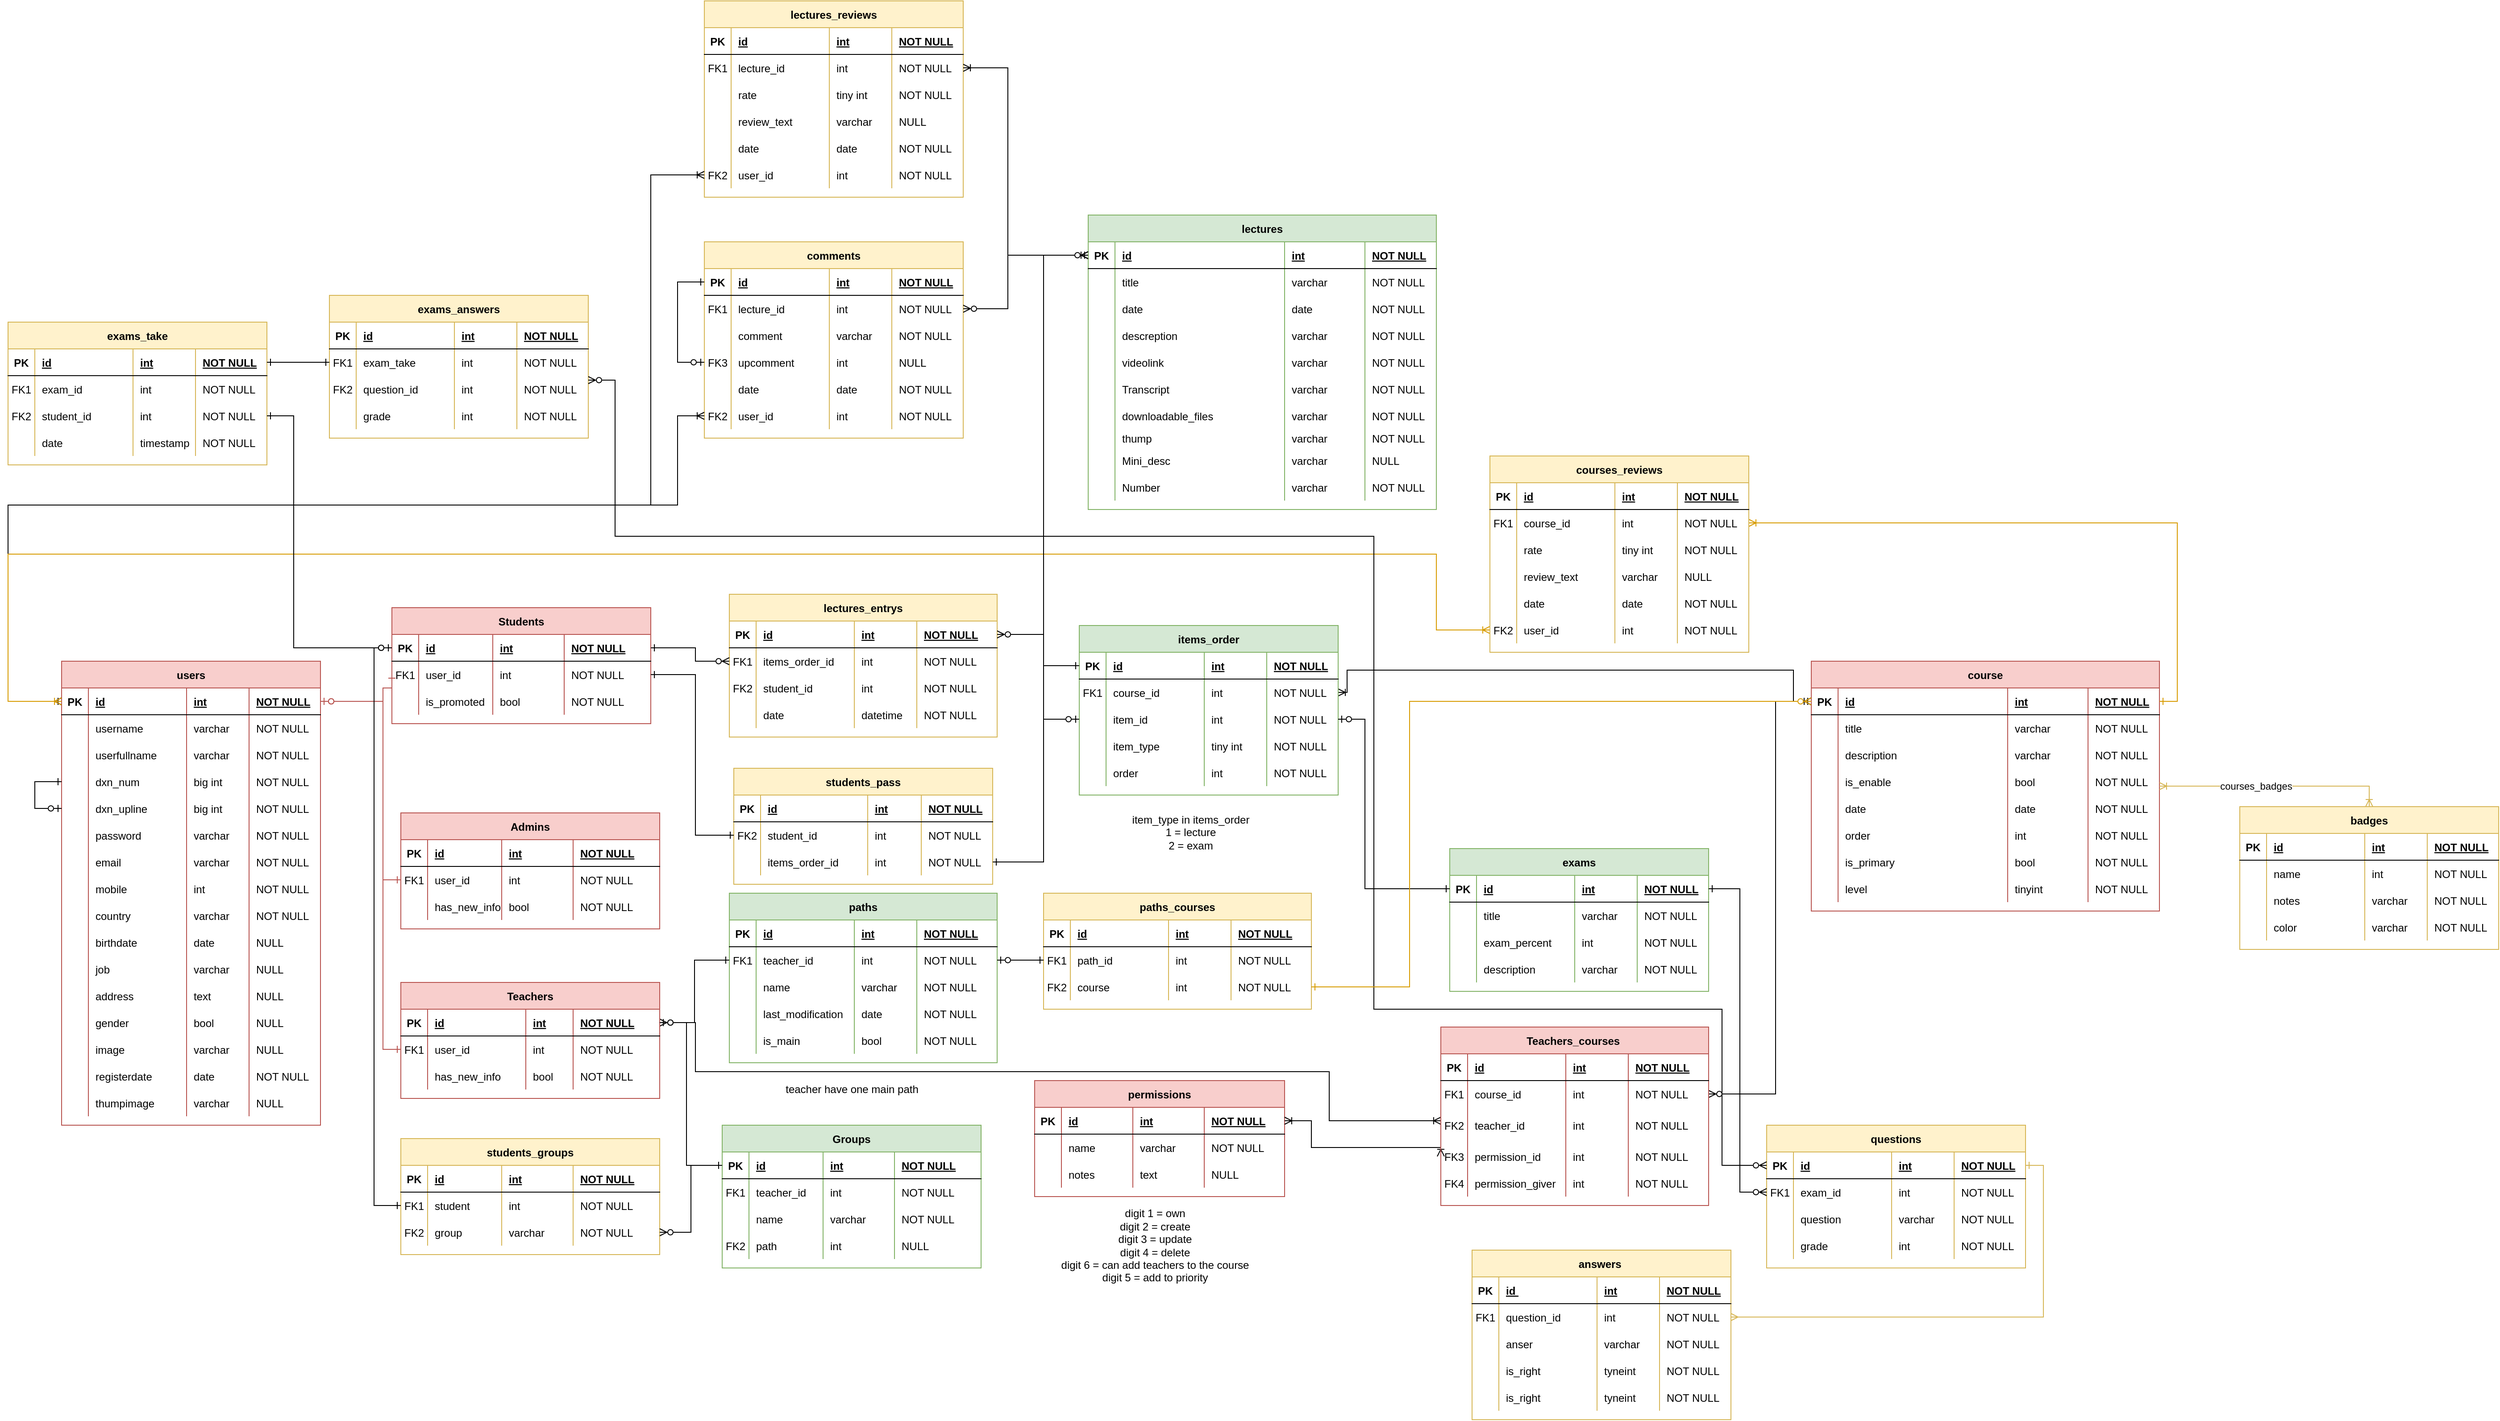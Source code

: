 <mxfile compressed="true" version="14.4.3" type="device"><diagram id="R2lEEEUBdFMjLlhIrx00" name="Page-1"><mxGraphModel dx="3343" dy="2086" grid="1" gridSize="10" guides="1" tooltips="1" connect="1" arrows="1" fold="1" page="1" pageScale="1" pageWidth="827" pageHeight="1169" background="none" math="0" shadow="0" extFonts="Permanent Marker^https://fonts.googleapis.com/css?family=Permanent+Marker"><root><mxCell id="0"/><mxCell id="1" parent="0"/><mxCell id="C-vyLk0tnHw3VtMMgP7b-2" value="lectures" style="shape=table;startSize=30;container=1;collapsible=1;childLayout=tableLayout;fixedRows=1;rowLines=0;fontStyle=1;align=center;resizeLast=1;fillColor=#d5e8d4;strokeColor=#82b366;" parent="1" vertex="1"><mxGeometry x="-430" y="-870" width="390" height="330" as="geometry"/></mxCell><mxCell id="C-vyLk0tnHw3VtMMgP7b-3" value="" style="shape=partialRectangle;collapsible=0;dropTarget=0;pointerEvents=0;fillColor=none;points=[[0,0.5],[1,0.5]];portConstraint=eastwest;top=0;left=0;right=0;bottom=1;" parent="C-vyLk0tnHw3VtMMgP7b-2" vertex="1"><mxGeometry y="30" width="390" height="30" as="geometry"/></mxCell><mxCell id="C-vyLk0tnHw3VtMMgP7b-4" value="PK" style="shape=partialRectangle;overflow=hidden;connectable=0;fillColor=none;top=0;left=0;bottom=0;right=0;fontStyle=1;" parent="C-vyLk0tnHw3VtMMgP7b-3" vertex="1"><mxGeometry width="30" height="30" as="geometry"/></mxCell><mxCell id="C-vyLk0tnHw3VtMMgP7b-5" value="id" style="shape=partialRectangle;overflow=hidden;connectable=0;fillColor=none;top=0;left=0;bottom=0;right=0;align=left;spacingLeft=6;fontStyle=5;" parent="C-vyLk0tnHw3VtMMgP7b-3" vertex="1"><mxGeometry x="30" width="190" height="30" as="geometry"/></mxCell><mxCell id="AgUTl4Akc4Oa5qtiLkZM-31" value="int" style="shape=partialRectangle;overflow=hidden;connectable=0;fillColor=none;top=0;left=0;bottom=0;right=0;align=left;spacingLeft=6;fontStyle=5;" parent="C-vyLk0tnHw3VtMMgP7b-3" vertex="1"><mxGeometry x="220" width="90" height="30" as="geometry"/></mxCell><mxCell id="AgUTl4Akc4Oa5qtiLkZM-34" value="NOT NULL" style="shape=partialRectangle;overflow=hidden;connectable=0;fillColor=none;top=0;left=0;bottom=0;right=0;align=left;spacingLeft=6;fontStyle=5;" parent="C-vyLk0tnHw3VtMMgP7b-3" vertex="1"><mxGeometry x="310" width="80" height="30" as="geometry"/></mxCell><mxCell id="Xz4yWwWtfnZd5cYa17zp-1" value="" style="shape=partialRectangle;collapsible=0;dropTarget=0;pointerEvents=0;fillColor=none;points=[[0,0.5],[1,0.5]];portConstraint=eastwest;top=0;left=0;right=0;bottom=0;" parent="C-vyLk0tnHw3VtMMgP7b-2" vertex="1"><mxGeometry y="60" width="390" height="30" as="geometry"/></mxCell><mxCell id="Xz4yWwWtfnZd5cYa17zp-2" value="" style="shape=partialRectangle;overflow=hidden;connectable=0;fillColor=none;top=0;left=0;bottom=0;right=0;" parent="Xz4yWwWtfnZd5cYa17zp-1" vertex="1"><mxGeometry width="30" height="30" as="geometry"/></mxCell><mxCell id="Xz4yWwWtfnZd5cYa17zp-3" value="title" style="shape=partialRectangle;overflow=hidden;connectable=0;fillColor=none;top=0;left=0;bottom=0;right=0;align=left;spacingLeft=6;" parent="Xz4yWwWtfnZd5cYa17zp-1" vertex="1"><mxGeometry x="30" width="190" height="30" as="geometry"/></mxCell><mxCell id="Xz4yWwWtfnZd5cYa17zp-4" value="varchar" style="shape=partialRectangle;overflow=hidden;connectable=0;fillColor=none;top=0;left=0;bottom=0;right=0;align=left;spacingLeft=6;" parent="Xz4yWwWtfnZd5cYa17zp-1" vertex="1"><mxGeometry x="220" width="90" height="30" as="geometry"/></mxCell><mxCell id="Xz4yWwWtfnZd5cYa17zp-5" value="NOT NULL" style="shape=partialRectangle;overflow=hidden;connectable=0;fillColor=none;top=0;left=0;bottom=0;right=0;align=left;spacingLeft=6;" parent="Xz4yWwWtfnZd5cYa17zp-1" vertex="1"><mxGeometry x="310" width="80" height="30" as="geometry"/></mxCell><mxCell id="fU-eSgNSfMU8MKLlwrUK-1" value="" style="shape=partialRectangle;collapsible=0;dropTarget=0;pointerEvents=0;fillColor=none;points=[[0,0.5],[1,0.5]];portConstraint=eastwest;top=0;left=0;right=0;bottom=0;" parent="C-vyLk0tnHw3VtMMgP7b-2" vertex="1"><mxGeometry y="90" width="390" height="30" as="geometry"/></mxCell><mxCell id="fU-eSgNSfMU8MKLlwrUK-2" value="" style="shape=partialRectangle;overflow=hidden;connectable=0;fillColor=none;top=0;left=0;bottom=0;right=0;" parent="fU-eSgNSfMU8MKLlwrUK-1" vertex="1"><mxGeometry width="30" height="30" as="geometry"/></mxCell><mxCell id="fU-eSgNSfMU8MKLlwrUK-3" value="date" style="shape=partialRectangle;overflow=hidden;connectable=0;fillColor=none;top=0;left=0;bottom=0;right=0;align=left;spacingLeft=6;" parent="fU-eSgNSfMU8MKLlwrUK-1" vertex="1"><mxGeometry x="30" width="190" height="30" as="geometry"/></mxCell><mxCell id="fU-eSgNSfMU8MKLlwrUK-4" value="date" style="shape=partialRectangle;overflow=hidden;connectable=0;fillColor=none;top=0;left=0;bottom=0;right=0;align=left;spacingLeft=6;" parent="fU-eSgNSfMU8MKLlwrUK-1" vertex="1"><mxGeometry x="220" width="90" height="30" as="geometry"/></mxCell><mxCell id="fU-eSgNSfMU8MKLlwrUK-5" value="NOT NULL" style="shape=partialRectangle;overflow=hidden;connectable=0;fillColor=none;top=0;left=0;bottom=0;right=0;align=left;spacingLeft=6;" parent="fU-eSgNSfMU8MKLlwrUK-1" vertex="1"><mxGeometry x="310" width="80" height="30" as="geometry"/></mxCell><mxCell id="DFlZK0vtNwg0E_ISj4x8-25" value="" style="shape=partialRectangle;collapsible=0;dropTarget=0;pointerEvents=0;fillColor=none;points=[[0,0.5],[1,0.5]];portConstraint=eastwest;top=0;left=0;right=0;bottom=0;" parent="C-vyLk0tnHw3VtMMgP7b-2" vertex="1"><mxGeometry y="120" width="390" height="30" as="geometry"/></mxCell><mxCell id="DFlZK0vtNwg0E_ISj4x8-26" value="" style="shape=partialRectangle;overflow=hidden;connectable=0;fillColor=none;top=0;left=0;bottom=0;right=0;" parent="DFlZK0vtNwg0E_ISj4x8-25" vertex="1"><mxGeometry width="30" height="30" as="geometry"/></mxCell><mxCell id="DFlZK0vtNwg0E_ISj4x8-27" value="descreption" style="shape=partialRectangle;overflow=hidden;connectable=0;fillColor=none;top=0;left=0;bottom=0;right=0;align=left;spacingLeft=6;" parent="DFlZK0vtNwg0E_ISj4x8-25" vertex="1"><mxGeometry x="30" width="190" height="30" as="geometry"/></mxCell><mxCell id="DFlZK0vtNwg0E_ISj4x8-28" value="varchar" style="shape=partialRectangle;overflow=hidden;connectable=0;fillColor=none;top=0;left=0;bottom=0;right=0;align=left;spacingLeft=6;" parent="DFlZK0vtNwg0E_ISj4x8-25" vertex="1"><mxGeometry x="220" width="90" height="30" as="geometry"/></mxCell><mxCell id="DFlZK0vtNwg0E_ISj4x8-29" value="NOT NULL" style="shape=partialRectangle;overflow=hidden;connectable=0;fillColor=none;top=0;left=0;bottom=0;right=0;align=left;spacingLeft=6;" parent="DFlZK0vtNwg0E_ISj4x8-25" vertex="1"><mxGeometry x="310" width="80" height="30" as="geometry"/></mxCell><mxCell id="_rgV_RrEvtLWG2y6NdgN-10" value="" style="shape=partialRectangle;collapsible=0;dropTarget=0;pointerEvents=0;fillColor=none;points=[[0,0.5],[1,0.5]];portConstraint=eastwest;top=0;left=0;right=0;bottom=0;" parent="C-vyLk0tnHw3VtMMgP7b-2" vertex="1"><mxGeometry y="150" width="390" height="30" as="geometry"/></mxCell><mxCell id="_rgV_RrEvtLWG2y6NdgN-11" value="" style="shape=partialRectangle;overflow=hidden;connectable=0;fillColor=none;top=0;left=0;bottom=0;right=0;" parent="_rgV_RrEvtLWG2y6NdgN-10" vertex="1"><mxGeometry width="30" height="30" as="geometry"/></mxCell><mxCell id="_rgV_RrEvtLWG2y6NdgN-12" value="videolink" style="shape=partialRectangle;overflow=hidden;connectable=0;fillColor=none;top=0;left=0;bottom=0;right=0;align=left;spacingLeft=6;" parent="_rgV_RrEvtLWG2y6NdgN-10" vertex="1"><mxGeometry x="30" width="190" height="30" as="geometry"/></mxCell><mxCell id="_rgV_RrEvtLWG2y6NdgN-13" value="varchar" style="shape=partialRectangle;overflow=hidden;connectable=0;fillColor=none;top=0;left=0;bottom=0;right=0;align=left;spacingLeft=6;" parent="_rgV_RrEvtLWG2y6NdgN-10" vertex="1"><mxGeometry x="220" width="90" height="30" as="geometry"/></mxCell><mxCell id="_rgV_RrEvtLWG2y6NdgN-14" value="NOT NULL" style="shape=partialRectangle;overflow=hidden;connectable=0;fillColor=none;top=0;left=0;bottom=0;right=0;align=left;spacingLeft=6;" parent="_rgV_RrEvtLWG2y6NdgN-10" vertex="1"><mxGeometry x="310" width="80" height="30" as="geometry"/></mxCell><mxCell id="_rgV_RrEvtLWG2y6NdgN-15" value="" style="shape=partialRectangle;collapsible=0;dropTarget=0;pointerEvents=0;fillColor=none;points=[[0,0.5],[1,0.5]];portConstraint=eastwest;top=0;left=0;right=0;bottom=0;" parent="C-vyLk0tnHw3VtMMgP7b-2" vertex="1"><mxGeometry y="180" width="390" height="30" as="geometry"/></mxCell><mxCell id="_rgV_RrEvtLWG2y6NdgN-16" value="" style="shape=partialRectangle;overflow=hidden;connectable=0;fillColor=none;top=0;left=0;bottom=0;right=0;" parent="_rgV_RrEvtLWG2y6NdgN-15" vertex="1"><mxGeometry width="30" height="30" as="geometry"/></mxCell><mxCell id="_rgV_RrEvtLWG2y6NdgN-17" value="Transcript" style="shape=partialRectangle;overflow=hidden;connectable=0;fillColor=none;top=0;left=0;bottom=0;right=0;align=left;spacingLeft=6;" parent="_rgV_RrEvtLWG2y6NdgN-15" vertex="1"><mxGeometry x="30" width="190" height="30" as="geometry"/></mxCell><mxCell id="_rgV_RrEvtLWG2y6NdgN-18" value="varchar" style="shape=partialRectangle;overflow=hidden;connectable=0;fillColor=none;top=0;left=0;bottom=0;right=0;align=left;spacingLeft=6;" parent="_rgV_RrEvtLWG2y6NdgN-15" vertex="1"><mxGeometry x="220" width="90" height="30" as="geometry"/></mxCell><mxCell id="_rgV_RrEvtLWG2y6NdgN-19" value="NOT NULL" style="shape=partialRectangle;overflow=hidden;connectable=0;fillColor=none;top=0;left=0;bottom=0;right=0;align=left;spacingLeft=6;" parent="_rgV_RrEvtLWG2y6NdgN-15" vertex="1"><mxGeometry x="310" width="80" height="30" as="geometry"/></mxCell><mxCell id="_rgV_RrEvtLWG2y6NdgN-20" value="" style="shape=partialRectangle;collapsible=0;dropTarget=0;pointerEvents=0;fillColor=none;points=[[0,0.5],[1,0.5]];portConstraint=eastwest;top=0;left=0;right=0;bottom=0;" parent="C-vyLk0tnHw3VtMMgP7b-2" vertex="1"><mxGeometry y="210" width="390" height="30" as="geometry"/></mxCell><mxCell id="_rgV_RrEvtLWG2y6NdgN-21" value="" style="shape=partialRectangle;overflow=hidden;connectable=0;fillColor=none;top=0;left=0;bottom=0;right=0;" parent="_rgV_RrEvtLWG2y6NdgN-20" vertex="1"><mxGeometry width="30" height="30" as="geometry"/></mxCell><mxCell id="_rgV_RrEvtLWG2y6NdgN-22" value="downloadable_files" style="shape=partialRectangle;overflow=hidden;connectable=0;fillColor=none;top=0;left=0;bottom=0;right=0;align=left;spacingLeft=6;" parent="_rgV_RrEvtLWG2y6NdgN-20" vertex="1"><mxGeometry x="30" width="190" height="30" as="geometry"/></mxCell><mxCell id="_rgV_RrEvtLWG2y6NdgN-23" value="varchar" style="shape=partialRectangle;overflow=hidden;connectable=0;fillColor=none;top=0;left=0;bottom=0;right=0;align=left;spacingLeft=6;" parent="_rgV_RrEvtLWG2y6NdgN-20" vertex="1"><mxGeometry x="220" width="90" height="30" as="geometry"/></mxCell><mxCell id="_rgV_RrEvtLWG2y6NdgN-24" value="NOT NULL" style="shape=partialRectangle;overflow=hidden;connectable=0;fillColor=none;top=0;left=0;bottom=0;right=0;align=left;spacingLeft=6;" parent="_rgV_RrEvtLWG2y6NdgN-20" vertex="1"><mxGeometry x="310" width="80" height="30" as="geometry"/></mxCell><mxCell id="_rgV_RrEvtLWG2y6NdgN-25" value="" style="shape=partialRectangle;collapsible=0;dropTarget=0;pointerEvents=0;fillColor=none;points=[[0,0.5],[1,0.5]];portConstraint=eastwest;top=0;left=0;right=0;bottom=0;" parent="C-vyLk0tnHw3VtMMgP7b-2" vertex="1"><mxGeometry y="240" width="390" height="20" as="geometry"/></mxCell><mxCell id="_rgV_RrEvtLWG2y6NdgN-26" value="" style="shape=partialRectangle;overflow=hidden;connectable=0;fillColor=none;top=0;left=0;bottom=0;right=0;" parent="_rgV_RrEvtLWG2y6NdgN-25" vertex="1"><mxGeometry width="30" height="20" as="geometry"/></mxCell><mxCell id="_rgV_RrEvtLWG2y6NdgN-27" value="thump" style="shape=partialRectangle;overflow=hidden;connectable=0;fillColor=none;top=0;left=0;bottom=0;right=0;align=left;spacingLeft=6;" parent="_rgV_RrEvtLWG2y6NdgN-25" vertex="1"><mxGeometry x="30" width="190" height="20" as="geometry"/></mxCell><mxCell id="_rgV_RrEvtLWG2y6NdgN-28" value="varchar" style="shape=partialRectangle;overflow=hidden;connectable=0;fillColor=none;top=0;left=0;bottom=0;right=0;align=left;spacingLeft=6;" parent="_rgV_RrEvtLWG2y6NdgN-25" vertex="1"><mxGeometry x="220" width="90" height="20" as="geometry"/></mxCell><mxCell id="_rgV_RrEvtLWG2y6NdgN-29" value="NOT NULL" style="shape=partialRectangle;overflow=hidden;connectable=0;fillColor=none;top=0;left=0;bottom=0;right=0;align=left;spacingLeft=6;" parent="_rgV_RrEvtLWG2y6NdgN-25" vertex="1"><mxGeometry x="310" width="80" height="20" as="geometry"/></mxCell><mxCell id="_rgV_RrEvtLWG2y6NdgN-30" value="" style="shape=partialRectangle;collapsible=0;dropTarget=0;pointerEvents=0;fillColor=none;points=[[0,0.5],[1,0.5]];portConstraint=eastwest;top=0;left=0;right=0;bottom=0;" parent="C-vyLk0tnHw3VtMMgP7b-2" vertex="1"><mxGeometry y="260" width="390" height="30" as="geometry"/></mxCell><mxCell id="_rgV_RrEvtLWG2y6NdgN-31" value="" style="shape=partialRectangle;overflow=hidden;connectable=0;fillColor=none;top=0;left=0;bottom=0;right=0;" parent="_rgV_RrEvtLWG2y6NdgN-30" vertex="1"><mxGeometry width="30" height="30" as="geometry"/></mxCell><mxCell id="_rgV_RrEvtLWG2y6NdgN-32" value="Mini_desc" style="shape=partialRectangle;overflow=hidden;connectable=0;fillColor=none;top=0;left=0;bottom=0;right=0;align=left;spacingLeft=6;" parent="_rgV_RrEvtLWG2y6NdgN-30" vertex="1"><mxGeometry x="30" width="190" height="30" as="geometry"/></mxCell><mxCell id="_rgV_RrEvtLWG2y6NdgN-33" value="varchar" style="shape=partialRectangle;overflow=hidden;connectable=0;fillColor=none;top=0;left=0;bottom=0;right=0;align=left;spacingLeft=6;" parent="_rgV_RrEvtLWG2y6NdgN-30" vertex="1"><mxGeometry x="220" width="90" height="30" as="geometry"/></mxCell><mxCell id="_rgV_RrEvtLWG2y6NdgN-34" value="NULL" style="shape=partialRectangle;overflow=hidden;connectable=0;fillColor=none;top=0;left=0;bottom=0;right=0;align=left;spacingLeft=6;" parent="_rgV_RrEvtLWG2y6NdgN-30" vertex="1"><mxGeometry x="310" width="80" height="30" as="geometry"/></mxCell><mxCell id="_rgV_RrEvtLWG2y6NdgN-35" value="" style="shape=partialRectangle;collapsible=0;dropTarget=0;pointerEvents=0;fillColor=none;points=[[0,0.5],[1,0.5]];portConstraint=eastwest;top=0;left=0;right=0;bottom=0;" parent="C-vyLk0tnHw3VtMMgP7b-2" vertex="1"><mxGeometry y="290" width="390" height="30" as="geometry"/></mxCell><mxCell id="_rgV_RrEvtLWG2y6NdgN-36" value="" style="shape=partialRectangle;overflow=hidden;connectable=0;fillColor=none;top=0;left=0;bottom=0;right=0;" parent="_rgV_RrEvtLWG2y6NdgN-35" vertex="1"><mxGeometry width="30" height="30" as="geometry"/></mxCell><mxCell id="_rgV_RrEvtLWG2y6NdgN-37" value="Number" style="shape=partialRectangle;overflow=hidden;connectable=0;fillColor=none;top=0;left=0;bottom=0;right=0;align=left;spacingLeft=6;" parent="_rgV_RrEvtLWG2y6NdgN-35" vertex="1"><mxGeometry x="30" width="190" height="30" as="geometry"/></mxCell><mxCell id="_rgV_RrEvtLWG2y6NdgN-38" value="varchar" style="shape=partialRectangle;overflow=hidden;connectable=0;fillColor=none;top=0;left=0;bottom=0;right=0;align=left;spacingLeft=6;" parent="_rgV_RrEvtLWG2y6NdgN-35" vertex="1"><mxGeometry x="220" width="90" height="30" as="geometry"/></mxCell><mxCell id="_rgV_RrEvtLWG2y6NdgN-39" value="NOT NULL" style="shape=partialRectangle;overflow=hidden;connectable=0;fillColor=none;top=0;left=0;bottom=0;right=0;align=left;spacingLeft=6;" parent="_rgV_RrEvtLWG2y6NdgN-35" vertex="1"><mxGeometry x="310" width="80" height="30" as="geometry"/></mxCell><mxCell id="AgUTl4Akc4Oa5qtiLkZM-37" value="comments" style="shape=table;startSize=30;container=1;collapsible=1;childLayout=tableLayout;fixedRows=1;rowLines=0;fontStyle=1;align=center;resizeLast=1;fillColor=#fff2cc;strokeColor=#d6b656;" parent="1" vertex="1"><mxGeometry x="-860" y="-840" width="290" height="220" as="geometry"/></mxCell><mxCell id="n4A-iKyGnOL1AerPHaAT-99" style="edgeStyle=orthogonalEdgeStyle;rounded=0;orthogonalLoop=1;jettySize=auto;html=1;exitX=0;exitY=0.5;exitDx=0;exitDy=0;entryX=0;entryY=0.5;entryDx=0;entryDy=0;startArrow=ERone;startFill=0;endArrow=ERzeroToOne;endFill=1;" parent="AgUTl4Akc4Oa5qtiLkZM-37" source="AgUTl4Akc4Oa5qtiLkZM-38" target="n4A-iKyGnOL1AerPHaAT-94" edge="1"><mxGeometry relative="1" as="geometry"><Array as="points"><mxPoint x="-30" y="45"/><mxPoint x="-30" y="135"/></Array></mxGeometry></mxCell><mxCell id="AgUTl4Akc4Oa5qtiLkZM-38" value="" style="shape=partialRectangle;collapsible=0;dropTarget=0;pointerEvents=0;fillColor=none;points=[[0,0.5],[1,0.5]];portConstraint=eastwest;top=0;left=0;right=0;bottom=1;" parent="AgUTl4Akc4Oa5qtiLkZM-37" vertex="1"><mxGeometry y="30" width="290" height="30" as="geometry"/></mxCell><mxCell id="AgUTl4Akc4Oa5qtiLkZM-39" value="PK" style="shape=partialRectangle;overflow=hidden;connectable=0;fillColor=none;top=0;left=0;bottom=0;right=0;fontStyle=1;" parent="AgUTl4Akc4Oa5qtiLkZM-38" vertex="1"><mxGeometry width="30" height="30" as="geometry"/></mxCell><mxCell id="AgUTl4Akc4Oa5qtiLkZM-40" value="id" style="shape=partialRectangle;overflow=hidden;connectable=0;fillColor=none;top=0;left=0;bottom=0;right=0;align=left;spacingLeft=6;fontStyle=5;" parent="AgUTl4Akc4Oa5qtiLkZM-38" vertex="1"><mxGeometry x="30" width="110" height="30" as="geometry"/></mxCell><mxCell id="AgUTl4Akc4Oa5qtiLkZM-41" value="int" style="shape=partialRectangle;overflow=hidden;connectable=0;fillColor=none;top=0;left=0;bottom=0;right=0;align=left;spacingLeft=6;fontStyle=5;" parent="AgUTl4Akc4Oa5qtiLkZM-38" vertex="1"><mxGeometry x="140" width="70" height="30" as="geometry"/></mxCell><mxCell id="AgUTl4Akc4Oa5qtiLkZM-42" value="NOT NULL" style="shape=partialRectangle;overflow=hidden;connectable=0;fillColor=none;top=0;left=0;bottom=0;right=0;align=left;spacingLeft=6;fontStyle=5;" parent="AgUTl4Akc4Oa5qtiLkZM-38" vertex="1"><mxGeometry x="210" width="80" height="30" as="geometry"/></mxCell><mxCell id="AgUTl4Akc4Oa5qtiLkZM-48" value="" style="shape=partialRectangle;collapsible=0;dropTarget=0;pointerEvents=0;fillColor=none;points=[[0,0.5],[1,0.5]];portConstraint=eastwest;top=0;left=0;right=0;bottom=0;" parent="AgUTl4Akc4Oa5qtiLkZM-37" vertex="1"><mxGeometry y="60" width="290" height="30" as="geometry"/></mxCell><mxCell id="AgUTl4Akc4Oa5qtiLkZM-49" value="FK1" style="shape=partialRectangle;overflow=hidden;connectable=0;fillColor=none;top=0;left=0;bottom=0;right=0;" parent="AgUTl4Akc4Oa5qtiLkZM-48" vertex="1"><mxGeometry width="30" height="30" as="geometry"/></mxCell><mxCell id="AgUTl4Akc4Oa5qtiLkZM-50" value="lecture_id" style="shape=partialRectangle;overflow=hidden;connectable=0;fillColor=none;top=0;left=0;bottom=0;right=0;align=left;spacingLeft=6;" parent="AgUTl4Akc4Oa5qtiLkZM-48" vertex="1"><mxGeometry x="30" width="110" height="30" as="geometry"/></mxCell><mxCell id="AgUTl4Akc4Oa5qtiLkZM-51" value="int" style="shape=partialRectangle;overflow=hidden;connectable=0;fillColor=none;top=0;left=0;bottom=0;right=0;align=left;spacingLeft=6;" parent="AgUTl4Akc4Oa5qtiLkZM-48" vertex="1"><mxGeometry x="140" width="70" height="30" as="geometry"/></mxCell><mxCell id="AgUTl4Akc4Oa5qtiLkZM-52" value="NOT NULL" style="shape=partialRectangle;overflow=hidden;connectable=0;fillColor=none;top=0;left=0;bottom=0;right=0;align=left;spacingLeft=6;" parent="AgUTl4Akc4Oa5qtiLkZM-48" vertex="1"><mxGeometry x="210" width="80" height="30" as="geometry"/></mxCell><mxCell id="AgUTl4Akc4Oa5qtiLkZM-43" value="" style="shape=partialRectangle;collapsible=0;dropTarget=0;pointerEvents=0;fillColor=none;points=[[0,0.5],[1,0.5]];portConstraint=eastwest;top=0;left=0;right=0;bottom=0;" parent="AgUTl4Akc4Oa5qtiLkZM-37" vertex="1"><mxGeometry y="90" width="290" height="30" as="geometry"/></mxCell><mxCell id="AgUTl4Akc4Oa5qtiLkZM-44" value="" style="shape=partialRectangle;overflow=hidden;connectable=0;fillColor=none;top=0;left=0;bottom=0;right=0;" parent="AgUTl4Akc4Oa5qtiLkZM-43" vertex="1"><mxGeometry width="30" height="30" as="geometry"/></mxCell><mxCell id="AgUTl4Akc4Oa5qtiLkZM-45" value="comment" style="shape=partialRectangle;overflow=hidden;connectable=0;fillColor=none;top=0;left=0;bottom=0;right=0;align=left;spacingLeft=6;" parent="AgUTl4Akc4Oa5qtiLkZM-43" vertex="1"><mxGeometry x="30" width="110" height="30" as="geometry"/></mxCell><mxCell id="AgUTl4Akc4Oa5qtiLkZM-46" value="varchar" style="shape=partialRectangle;overflow=hidden;connectable=0;fillColor=none;top=0;left=0;bottom=0;right=0;align=left;spacingLeft=6;" parent="AgUTl4Akc4Oa5qtiLkZM-43" vertex="1"><mxGeometry x="140" width="70" height="30" as="geometry"/></mxCell><mxCell id="AgUTl4Akc4Oa5qtiLkZM-47" value="NOT NULL" style="shape=partialRectangle;overflow=hidden;connectable=0;fillColor=none;top=0;left=0;bottom=0;right=0;align=left;spacingLeft=6;" parent="AgUTl4Akc4Oa5qtiLkZM-43" vertex="1"><mxGeometry x="210" width="80" height="30" as="geometry"/></mxCell><mxCell id="n4A-iKyGnOL1AerPHaAT-94" value="" style="shape=partialRectangle;collapsible=0;dropTarget=0;pointerEvents=0;fillColor=none;points=[[0,0.5],[1,0.5]];portConstraint=eastwest;top=0;left=0;right=0;bottom=0;" parent="AgUTl4Akc4Oa5qtiLkZM-37" vertex="1"><mxGeometry y="120" width="290" height="30" as="geometry"/></mxCell><mxCell id="n4A-iKyGnOL1AerPHaAT-95" value="FK3" style="shape=partialRectangle;overflow=hidden;connectable=0;fillColor=none;top=0;left=0;bottom=0;right=0;" parent="n4A-iKyGnOL1AerPHaAT-94" vertex="1"><mxGeometry width="30" height="30" as="geometry"/></mxCell><mxCell id="n4A-iKyGnOL1AerPHaAT-96" value="upcomment" style="shape=partialRectangle;overflow=hidden;connectable=0;fillColor=none;top=0;left=0;bottom=0;right=0;align=left;spacingLeft=6;" parent="n4A-iKyGnOL1AerPHaAT-94" vertex="1"><mxGeometry x="30" width="110" height="30" as="geometry"/></mxCell><mxCell id="n4A-iKyGnOL1AerPHaAT-97" value="int" style="shape=partialRectangle;overflow=hidden;connectable=0;fillColor=none;top=0;left=0;bottom=0;right=0;align=left;spacingLeft=6;" parent="n4A-iKyGnOL1AerPHaAT-94" vertex="1"><mxGeometry x="140" width="70" height="30" as="geometry"/></mxCell><mxCell id="n4A-iKyGnOL1AerPHaAT-98" value="NULL" style="shape=partialRectangle;overflow=hidden;connectable=0;fillColor=none;top=0;left=0;bottom=0;right=0;align=left;spacingLeft=6;" parent="n4A-iKyGnOL1AerPHaAT-94" vertex="1"><mxGeometry x="210" width="80" height="30" as="geometry"/></mxCell><mxCell id="AgUTl4Akc4Oa5qtiLkZM-114" value="" style="shape=partialRectangle;collapsible=0;dropTarget=0;pointerEvents=0;fillColor=none;points=[[0,0.5],[1,0.5]];portConstraint=eastwest;top=0;left=0;right=0;bottom=0;" parent="AgUTl4Akc4Oa5qtiLkZM-37" vertex="1"><mxGeometry y="150" width="290" height="30" as="geometry"/></mxCell><mxCell id="AgUTl4Akc4Oa5qtiLkZM-115" value="" style="shape=partialRectangle;overflow=hidden;connectable=0;fillColor=none;top=0;left=0;bottom=0;right=0;" parent="AgUTl4Akc4Oa5qtiLkZM-114" vertex="1"><mxGeometry width="30" height="30" as="geometry"/></mxCell><mxCell id="AgUTl4Akc4Oa5qtiLkZM-116" value="date" style="shape=partialRectangle;overflow=hidden;connectable=0;fillColor=none;top=0;left=0;bottom=0;right=0;align=left;spacingLeft=6;" parent="AgUTl4Akc4Oa5qtiLkZM-114" vertex="1"><mxGeometry x="30" width="110" height="30" as="geometry"/></mxCell><mxCell id="AgUTl4Akc4Oa5qtiLkZM-117" value="date" style="shape=partialRectangle;overflow=hidden;connectable=0;fillColor=none;top=0;left=0;bottom=0;right=0;align=left;spacingLeft=6;" parent="AgUTl4Akc4Oa5qtiLkZM-114" vertex="1"><mxGeometry x="140" width="70" height="30" as="geometry"/></mxCell><mxCell id="AgUTl4Akc4Oa5qtiLkZM-118" value="NOT NULL" style="shape=partialRectangle;overflow=hidden;connectable=0;fillColor=none;top=0;left=0;bottom=0;right=0;align=left;spacingLeft=6;" parent="AgUTl4Akc4Oa5qtiLkZM-114" vertex="1"><mxGeometry x="210" width="80" height="30" as="geometry"/></mxCell><mxCell id="AgUTl4Akc4Oa5qtiLkZM-86" value="" style="shape=partialRectangle;collapsible=0;dropTarget=0;pointerEvents=0;fillColor=none;points=[[0,0.5],[1,0.5]];portConstraint=eastwest;top=0;left=0;right=0;bottom=0;" parent="AgUTl4Akc4Oa5qtiLkZM-37" vertex="1"><mxGeometry y="180" width="290" height="30" as="geometry"/></mxCell><mxCell id="AgUTl4Akc4Oa5qtiLkZM-87" value="FK2" style="shape=partialRectangle;overflow=hidden;connectable=0;fillColor=none;top=0;left=0;bottom=0;right=0;" parent="AgUTl4Akc4Oa5qtiLkZM-86" vertex="1"><mxGeometry width="30" height="30" as="geometry"/></mxCell><mxCell id="AgUTl4Akc4Oa5qtiLkZM-88" value="user_id" style="shape=partialRectangle;overflow=hidden;connectable=0;fillColor=none;top=0;left=0;bottom=0;right=0;align=left;spacingLeft=6;" parent="AgUTl4Akc4Oa5qtiLkZM-86" vertex="1"><mxGeometry x="30" width="110" height="30" as="geometry"/></mxCell><mxCell id="AgUTl4Akc4Oa5qtiLkZM-89" value="int" style="shape=partialRectangle;overflow=hidden;connectable=0;fillColor=none;top=0;left=0;bottom=0;right=0;align=left;spacingLeft=6;" parent="AgUTl4Akc4Oa5qtiLkZM-86" vertex="1"><mxGeometry x="140" width="70" height="30" as="geometry"/></mxCell><mxCell id="AgUTl4Akc4Oa5qtiLkZM-90" value="NOT NULL" style="shape=partialRectangle;overflow=hidden;connectable=0;fillColor=none;top=0;left=0;bottom=0;right=0;align=left;spacingLeft=6;" parent="AgUTl4Akc4Oa5qtiLkZM-86" vertex="1"><mxGeometry x="210" width="80" height="30" as="geometry"/></mxCell><mxCell id="AgUTl4Akc4Oa5qtiLkZM-91" style="edgeStyle=orthogonalEdgeStyle;rounded=0;orthogonalLoop=1;jettySize=auto;html=1;exitX=0;exitY=0.5;exitDx=0;exitDy=0;startArrow=ERoneToMany;startFill=0;endArrow=ERone;endFill=0;entryX=0;entryY=0.5;entryDx=0;entryDy=0;" parent="1" source="AgUTl4Akc4Oa5qtiLkZM-86" target="AgUTl4Akc4Oa5qtiLkZM-93" edge="1"><mxGeometry relative="1" as="geometry"><mxPoint x="-450" y="-550" as="targetPoint"/><Array as="points"><mxPoint x="-890" y="-645"/><mxPoint x="-890" y="-545"/><mxPoint x="-1640" y="-545"/><mxPoint x="-1640" y="-325"/></Array></mxGeometry></mxCell><mxCell id="AgUTl4Akc4Oa5qtiLkZM-92" value="users" style="shape=table;startSize=30;container=1;collapsible=1;childLayout=tableLayout;fixedRows=1;rowLines=0;fontStyle=1;align=center;resizeLast=1;fillColor=#f8cecc;strokeColor=#b85450;" parent="1" vertex="1"><mxGeometry x="-1580" y="-370" width="290" height="520" as="geometry"/></mxCell><mxCell id="AgUTl4Akc4Oa5qtiLkZM-93" value="" style="shape=partialRectangle;collapsible=0;dropTarget=0;pointerEvents=0;fillColor=none;points=[[0,0.5],[1,0.5]];portConstraint=eastwest;top=0;left=0;right=0;bottom=1;" parent="AgUTl4Akc4Oa5qtiLkZM-92" vertex="1"><mxGeometry y="30" width="290" height="30" as="geometry"/></mxCell><mxCell id="AgUTl4Akc4Oa5qtiLkZM-94" value="PK" style="shape=partialRectangle;overflow=hidden;connectable=0;fillColor=none;top=0;left=0;bottom=0;right=0;fontStyle=1;" parent="AgUTl4Akc4Oa5qtiLkZM-93" vertex="1"><mxGeometry width="30" height="30" as="geometry"/></mxCell><mxCell id="AgUTl4Akc4Oa5qtiLkZM-95" value="id" style="shape=partialRectangle;overflow=hidden;connectable=0;fillColor=none;top=0;left=0;bottom=0;right=0;align=left;spacingLeft=6;fontStyle=5;" parent="AgUTl4Akc4Oa5qtiLkZM-93" vertex="1"><mxGeometry x="30" width="110" height="30" as="geometry"/></mxCell><mxCell id="AgUTl4Akc4Oa5qtiLkZM-96" value="int" style="shape=partialRectangle;overflow=hidden;connectable=0;fillColor=none;top=0;left=0;bottom=0;right=0;align=left;spacingLeft=6;fontStyle=5;" parent="AgUTl4Akc4Oa5qtiLkZM-93" vertex="1"><mxGeometry x="140" width="70" height="30" as="geometry"/></mxCell><mxCell id="AgUTl4Akc4Oa5qtiLkZM-97" value="NOT NULL" style="shape=partialRectangle;overflow=hidden;connectable=0;fillColor=none;top=0;left=0;bottom=0;right=0;align=left;spacingLeft=6;fontStyle=5;" parent="AgUTl4Akc4Oa5qtiLkZM-93" vertex="1"><mxGeometry x="210" width="80" height="30" as="geometry"/></mxCell><mxCell id="AgUTl4Akc4Oa5qtiLkZM-98" value="" style="shape=partialRectangle;collapsible=0;dropTarget=0;pointerEvents=0;fillColor=none;points=[[0,0.5],[1,0.5]];portConstraint=eastwest;top=0;left=0;right=0;bottom=0;" parent="AgUTl4Akc4Oa5qtiLkZM-92" vertex="1"><mxGeometry y="60" width="290" height="30" as="geometry"/></mxCell><mxCell id="AgUTl4Akc4Oa5qtiLkZM-99" value="" style="shape=partialRectangle;overflow=hidden;connectable=0;fillColor=none;top=0;left=0;bottom=0;right=0;" parent="AgUTl4Akc4Oa5qtiLkZM-98" vertex="1"><mxGeometry width="30" height="30" as="geometry"/></mxCell><mxCell id="AgUTl4Akc4Oa5qtiLkZM-100" value="username" style="shape=partialRectangle;overflow=hidden;connectable=0;fillColor=none;top=0;left=0;bottom=0;right=0;align=left;spacingLeft=6;" parent="AgUTl4Akc4Oa5qtiLkZM-98" vertex="1"><mxGeometry x="30" width="110" height="30" as="geometry"/></mxCell><mxCell id="AgUTl4Akc4Oa5qtiLkZM-101" value="varchar" style="shape=partialRectangle;overflow=hidden;connectable=0;fillColor=none;top=0;left=0;bottom=0;right=0;align=left;spacingLeft=6;" parent="AgUTl4Akc4Oa5qtiLkZM-98" vertex="1"><mxGeometry x="140" width="70" height="30" as="geometry"/></mxCell><mxCell id="AgUTl4Akc4Oa5qtiLkZM-102" value="NOT NULL" style="shape=partialRectangle;overflow=hidden;connectable=0;fillColor=none;top=0;left=0;bottom=0;right=0;align=left;spacingLeft=6;" parent="AgUTl4Akc4Oa5qtiLkZM-98" vertex="1"><mxGeometry x="210" width="80" height="30" as="geometry"/></mxCell><mxCell id="n4A-iKyGnOL1AerPHaAT-45" value="" style="shape=partialRectangle;collapsible=0;dropTarget=0;pointerEvents=0;fillColor=none;points=[[0,0.5],[1,0.5]];portConstraint=eastwest;top=0;left=0;right=0;bottom=0;" parent="AgUTl4Akc4Oa5qtiLkZM-92" vertex="1"><mxGeometry y="90" width="290" height="30" as="geometry"/></mxCell><mxCell id="n4A-iKyGnOL1AerPHaAT-46" value="" style="shape=partialRectangle;overflow=hidden;connectable=0;fillColor=none;top=0;left=0;bottom=0;right=0;" parent="n4A-iKyGnOL1AerPHaAT-45" vertex="1"><mxGeometry width="30" height="30" as="geometry"/></mxCell><mxCell id="n4A-iKyGnOL1AerPHaAT-47" value="userfullname" style="shape=partialRectangle;overflow=hidden;connectable=0;fillColor=none;top=0;left=0;bottom=0;right=0;align=left;spacingLeft=6;" parent="n4A-iKyGnOL1AerPHaAT-45" vertex="1"><mxGeometry x="30" width="110" height="30" as="geometry"/></mxCell><mxCell id="n4A-iKyGnOL1AerPHaAT-48" value="varchar" style="shape=partialRectangle;overflow=hidden;connectable=0;fillColor=none;top=0;left=0;bottom=0;right=0;align=left;spacingLeft=6;" parent="n4A-iKyGnOL1AerPHaAT-45" vertex="1"><mxGeometry x="140" width="70" height="30" as="geometry"/></mxCell><mxCell id="n4A-iKyGnOL1AerPHaAT-49" value="NOT NULL" style="shape=partialRectangle;overflow=hidden;connectable=0;fillColor=none;top=0;left=0;bottom=0;right=0;align=left;spacingLeft=6;" parent="n4A-iKyGnOL1AerPHaAT-45" vertex="1"><mxGeometry x="210" width="80" height="30" as="geometry"/></mxCell><mxCell id="n4A-iKyGnOL1AerPHaAT-51" style="edgeStyle=orthogonalEdgeStyle;rounded=0;orthogonalLoop=1;jettySize=auto;html=1;exitX=0;exitY=0.5;exitDx=0;exitDy=0;entryX=0;entryY=0.5;entryDx=0;entryDy=0;startArrow=ERone;startFill=0;endArrow=ERzeroToOne;endFill=1;" parent="AgUTl4Akc4Oa5qtiLkZM-92" source="AgUTl4Akc4Oa5qtiLkZM-103" target="AgUTl4Akc4Oa5qtiLkZM-108" edge="1"><mxGeometry relative="1" as="geometry"><Array as="points"><mxPoint x="-30" y="135"/><mxPoint x="-30" y="165"/></Array></mxGeometry></mxCell><mxCell id="AgUTl4Akc4Oa5qtiLkZM-103" value="" style="shape=partialRectangle;collapsible=0;dropTarget=0;pointerEvents=0;fillColor=none;points=[[0,0.5],[1,0.5]];portConstraint=eastwest;top=0;left=0;right=0;bottom=0;" parent="AgUTl4Akc4Oa5qtiLkZM-92" vertex="1"><mxGeometry y="120" width="290" height="30" as="geometry"/></mxCell><mxCell id="AgUTl4Akc4Oa5qtiLkZM-104" value="" style="shape=partialRectangle;overflow=hidden;connectable=0;fillColor=none;top=0;left=0;bottom=0;right=0;" parent="AgUTl4Akc4Oa5qtiLkZM-103" vertex="1"><mxGeometry width="30" height="30" as="geometry"/></mxCell><mxCell id="AgUTl4Akc4Oa5qtiLkZM-105" value="dxn_num" style="shape=partialRectangle;overflow=hidden;connectable=0;fillColor=none;top=0;left=0;bottom=0;right=0;align=left;spacingLeft=6;" parent="AgUTl4Akc4Oa5qtiLkZM-103" vertex="1"><mxGeometry x="30" width="110" height="30" as="geometry"/></mxCell><mxCell id="AgUTl4Akc4Oa5qtiLkZM-106" value="big int" style="shape=partialRectangle;overflow=hidden;connectable=0;fillColor=none;top=0;left=0;bottom=0;right=0;align=left;spacingLeft=6;" parent="AgUTl4Akc4Oa5qtiLkZM-103" vertex="1"><mxGeometry x="140" width="70" height="30" as="geometry"/></mxCell><mxCell id="AgUTl4Akc4Oa5qtiLkZM-107" value="NOT NULL" style="shape=partialRectangle;overflow=hidden;connectable=0;fillColor=none;top=0;left=0;bottom=0;right=0;align=left;spacingLeft=6;" parent="AgUTl4Akc4Oa5qtiLkZM-103" vertex="1"><mxGeometry x="210" width="80" height="30" as="geometry"/></mxCell><mxCell id="AgUTl4Akc4Oa5qtiLkZM-108" value="" style="shape=partialRectangle;collapsible=0;dropTarget=0;pointerEvents=0;fillColor=none;points=[[0,0.5],[1,0.5]];portConstraint=eastwest;top=0;left=0;right=0;bottom=0;" parent="AgUTl4Akc4Oa5qtiLkZM-92" vertex="1"><mxGeometry y="150" width="290" height="30" as="geometry"/></mxCell><mxCell id="AgUTl4Akc4Oa5qtiLkZM-109" value="" style="shape=partialRectangle;overflow=hidden;connectable=0;fillColor=none;top=0;left=0;bottom=0;right=0;" parent="AgUTl4Akc4Oa5qtiLkZM-108" vertex="1"><mxGeometry width="30" height="30" as="geometry"/></mxCell><mxCell id="AgUTl4Akc4Oa5qtiLkZM-110" value="dxn_upline" style="shape=partialRectangle;overflow=hidden;connectable=0;fillColor=none;top=0;left=0;bottom=0;right=0;align=left;spacingLeft=6;" parent="AgUTl4Akc4Oa5qtiLkZM-108" vertex="1"><mxGeometry x="30" width="110" height="30" as="geometry"/></mxCell><mxCell id="AgUTl4Akc4Oa5qtiLkZM-111" value="big int" style="shape=partialRectangle;overflow=hidden;connectable=0;fillColor=none;top=0;left=0;bottom=0;right=0;align=left;spacingLeft=6;" parent="AgUTl4Akc4Oa5qtiLkZM-108" vertex="1"><mxGeometry x="140" width="70" height="30" as="geometry"/></mxCell><mxCell id="AgUTl4Akc4Oa5qtiLkZM-112" value="NOT NULL" style="shape=partialRectangle;overflow=hidden;connectable=0;fillColor=none;top=0;left=0;bottom=0;right=0;align=left;spacingLeft=6;" parent="AgUTl4Akc4Oa5qtiLkZM-108" vertex="1"><mxGeometry x="210" width="80" height="30" as="geometry"/></mxCell><mxCell id="n4A-iKyGnOL1AerPHaAT-5" value="" style="shape=partialRectangle;collapsible=0;dropTarget=0;pointerEvents=0;fillColor=none;points=[[0,0.5],[1,0.5]];portConstraint=eastwest;top=0;left=0;right=0;bottom=0;" parent="AgUTl4Akc4Oa5qtiLkZM-92" vertex="1"><mxGeometry y="180" width="290" height="30" as="geometry"/></mxCell><mxCell id="n4A-iKyGnOL1AerPHaAT-6" value="" style="shape=partialRectangle;overflow=hidden;connectable=0;fillColor=none;top=0;left=0;bottom=0;right=0;" parent="n4A-iKyGnOL1AerPHaAT-5" vertex="1"><mxGeometry width="30" height="30" as="geometry"/></mxCell><mxCell id="n4A-iKyGnOL1AerPHaAT-7" value="password" style="shape=partialRectangle;overflow=hidden;connectable=0;fillColor=none;top=0;left=0;bottom=0;right=0;align=left;spacingLeft=6;" parent="n4A-iKyGnOL1AerPHaAT-5" vertex="1"><mxGeometry x="30" width="110" height="30" as="geometry"/></mxCell><mxCell id="n4A-iKyGnOL1AerPHaAT-8" value="varchar" style="shape=partialRectangle;overflow=hidden;connectable=0;fillColor=none;top=0;left=0;bottom=0;right=0;align=left;spacingLeft=6;" parent="n4A-iKyGnOL1AerPHaAT-5" vertex="1"><mxGeometry x="140" width="70" height="30" as="geometry"/></mxCell><mxCell id="n4A-iKyGnOL1AerPHaAT-9" value="NOT NULL" style="shape=partialRectangle;overflow=hidden;connectable=0;fillColor=none;top=0;left=0;bottom=0;right=0;align=left;spacingLeft=6;" parent="n4A-iKyGnOL1AerPHaAT-5" vertex="1"><mxGeometry x="210" width="80" height="30" as="geometry"/></mxCell><mxCell id="n4A-iKyGnOL1AerPHaAT-10" value="" style="shape=partialRectangle;collapsible=0;dropTarget=0;pointerEvents=0;fillColor=none;points=[[0,0.5],[1,0.5]];portConstraint=eastwest;top=0;left=0;right=0;bottom=0;" parent="AgUTl4Akc4Oa5qtiLkZM-92" vertex="1"><mxGeometry y="210" width="290" height="30" as="geometry"/></mxCell><mxCell id="n4A-iKyGnOL1AerPHaAT-11" value="" style="shape=partialRectangle;overflow=hidden;connectable=0;fillColor=none;top=0;left=0;bottom=0;right=0;" parent="n4A-iKyGnOL1AerPHaAT-10" vertex="1"><mxGeometry width="30" height="30" as="geometry"/></mxCell><mxCell id="n4A-iKyGnOL1AerPHaAT-12" value="email" style="shape=partialRectangle;overflow=hidden;connectable=0;fillColor=none;top=0;left=0;bottom=0;right=0;align=left;spacingLeft=6;" parent="n4A-iKyGnOL1AerPHaAT-10" vertex="1"><mxGeometry x="30" width="110" height="30" as="geometry"/></mxCell><mxCell id="n4A-iKyGnOL1AerPHaAT-13" value="varchar" style="shape=partialRectangle;overflow=hidden;connectable=0;fillColor=none;top=0;left=0;bottom=0;right=0;align=left;spacingLeft=6;" parent="n4A-iKyGnOL1AerPHaAT-10" vertex="1"><mxGeometry x="140" width="70" height="30" as="geometry"/></mxCell><mxCell id="n4A-iKyGnOL1AerPHaAT-14" value="NOT NULL" style="shape=partialRectangle;overflow=hidden;connectable=0;fillColor=none;top=0;left=0;bottom=0;right=0;align=left;spacingLeft=6;" parent="n4A-iKyGnOL1AerPHaAT-10" vertex="1"><mxGeometry x="210" width="80" height="30" as="geometry"/></mxCell><mxCell id="n4A-iKyGnOL1AerPHaAT-15" value="" style="shape=partialRectangle;collapsible=0;dropTarget=0;pointerEvents=0;fillColor=none;points=[[0,0.5],[1,0.5]];portConstraint=eastwest;top=0;left=0;right=0;bottom=0;" parent="AgUTl4Akc4Oa5qtiLkZM-92" vertex="1"><mxGeometry y="240" width="290" height="30" as="geometry"/></mxCell><mxCell id="n4A-iKyGnOL1AerPHaAT-16" value="" style="shape=partialRectangle;overflow=hidden;connectable=0;fillColor=none;top=0;left=0;bottom=0;right=0;" parent="n4A-iKyGnOL1AerPHaAT-15" vertex="1"><mxGeometry width="30" height="30" as="geometry"/></mxCell><mxCell id="n4A-iKyGnOL1AerPHaAT-17" value="mobile" style="shape=partialRectangle;overflow=hidden;connectable=0;fillColor=none;top=0;left=0;bottom=0;right=0;align=left;spacingLeft=6;" parent="n4A-iKyGnOL1AerPHaAT-15" vertex="1"><mxGeometry x="30" width="110" height="30" as="geometry"/></mxCell><mxCell id="n4A-iKyGnOL1AerPHaAT-18" value="int" style="shape=partialRectangle;overflow=hidden;connectable=0;fillColor=none;top=0;left=0;bottom=0;right=0;align=left;spacingLeft=6;" parent="n4A-iKyGnOL1AerPHaAT-15" vertex="1"><mxGeometry x="140" width="70" height="30" as="geometry"/></mxCell><mxCell id="n4A-iKyGnOL1AerPHaAT-19" value="NOT NULL" style="shape=partialRectangle;overflow=hidden;connectable=0;fillColor=none;top=0;left=0;bottom=0;right=0;align=left;spacingLeft=6;" parent="n4A-iKyGnOL1AerPHaAT-15" vertex="1"><mxGeometry x="210" width="80" height="30" as="geometry"/></mxCell><mxCell id="n4A-iKyGnOL1AerPHaAT-20" value="" style="shape=partialRectangle;collapsible=0;dropTarget=0;pointerEvents=0;fillColor=none;points=[[0,0.5],[1,0.5]];portConstraint=eastwest;top=0;left=0;right=0;bottom=0;" parent="AgUTl4Akc4Oa5qtiLkZM-92" vertex="1"><mxGeometry y="270" width="290" height="30" as="geometry"/></mxCell><mxCell id="n4A-iKyGnOL1AerPHaAT-21" value="" style="shape=partialRectangle;overflow=hidden;connectable=0;fillColor=none;top=0;left=0;bottom=0;right=0;" parent="n4A-iKyGnOL1AerPHaAT-20" vertex="1"><mxGeometry width="30" height="30" as="geometry"/></mxCell><mxCell id="n4A-iKyGnOL1AerPHaAT-22" value="country" style="shape=partialRectangle;overflow=hidden;connectable=0;fillColor=none;top=0;left=0;bottom=0;right=0;align=left;spacingLeft=6;" parent="n4A-iKyGnOL1AerPHaAT-20" vertex="1"><mxGeometry x="30" width="110" height="30" as="geometry"/></mxCell><mxCell id="n4A-iKyGnOL1AerPHaAT-23" value="varchar" style="shape=partialRectangle;overflow=hidden;connectable=0;fillColor=none;top=0;left=0;bottom=0;right=0;align=left;spacingLeft=6;" parent="n4A-iKyGnOL1AerPHaAT-20" vertex="1"><mxGeometry x="140" width="70" height="30" as="geometry"/></mxCell><mxCell id="n4A-iKyGnOL1AerPHaAT-24" value="NOT NULL" style="shape=partialRectangle;overflow=hidden;connectable=0;fillColor=none;top=0;left=0;bottom=0;right=0;align=left;spacingLeft=6;" parent="n4A-iKyGnOL1AerPHaAT-20" vertex="1"><mxGeometry x="210" width="80" height="30" as="geometry"/></mxCell><mxCell id="n4A-iKyGnOL1AerPHaAT-25" value="" style="shape=partialRectangle;collapsible=0;dropTarget=0;pointerEvents=0;fillColor=none;points=[[0,0.5],[1,0.5]];portConstraint=eastwest;top=0;left=0;right=0;bottom=0;" parent="AgUTl4Akc4Oa5qtiLkZM-92" vertex="1"><mxGeometry y="300" width="290" height="30" as="geometry"/></mxCell><mxCell id="n4A-iKyGnOL1AerPHaAT-26" value="" style="shape=partialRectangle;overflow=hidden;connectable=0;fillColor=none;top=0;left=0;bottom=0;right=0;" parent="n4A-iKyGnOL1AerPHaAT-25" vertex="1"><mxGeometry width="30" height="30" as="geometry"/></mxCell><mxCell id="n4A-iKyGnOL1AerPHaAT-27" value="birthdate" style="shape=partialRectangle;overflow=hidden;connectable=0;fillColor=none;top=0;left=0;bottom=0;right=0;align=left;spacingLeft=6;" parent="n4A-iKyGnOL1AerPHaAT-25" vertex="1"><mxGeometry x="30" width="110" height="30" as="geometry"/></mxCell><mxCell id="n4A-iKyGnOL1AerPHaAT-28" value="date" style="shape=partialRectangle;overflow=hidden;connectable=0;fillColor=none;top=0;left=0;bottom=0;right=0;align=left;spacingLeft=6;" parent="n4A-iKyGnOL1AerPHaAT-25" vertex="1"><mxGeometry x="140" width="70" height="30" as="geometry"/></mxCell><mxCell id="n4A-iKyGnOL1AerPHaAT-29" value="NULL" style="shape=partialRectangle;overflow=hidden;connectable=0;fillColor=none;top=0;left=0;bottom=0;right=0;align=left;spacingLeft=6;" parent="n4A-iKyGnOL1AerPHaAT-25" vertex="1"><mxGeometry x="210" width="80" height="30" as="geometry"/></mxCell><mxCell id="n4A-iKyGnOL1AerPHaAT-30" value="" style="shape=partialRectangle;collapsible=0;dropTarget=0;pointerEvents=0;fillColor=none;points=[[0,0.5],[1,0.5]];portConstraint=eastwest;top=0;left=0;right=0;bottom=0;" parent="AgUTl4Akc4Oa5qtiLkZM-92" vertex="1"><mxGeometry y="330" width="290" height="30" as="geometry"/></mxCell><mxCell id="n4A-iKyGnOL1AerPHaAT-31" value="" style="shape=partialRectangle;overflow=hidden;connectable=0;fillColor=none;top=0;left=0;bottom=0;right=0;" parent="n4A-iKyGnOL1AerPHaAT-30" vertex="1"><mxGeometry width="30" height="30" as="geometry"/></mxCell><mxCell id="n4A-iKyGnOL1AerPHaAT-32" value="job" style="shape=partialRectangle;overflow=hidden;connectable=0;fillColor=none;top=0;left=0;bottom=0;right=0;align=left;spacingLeft=6;" parent="n4A-iKyGnOL1AerPHaAT-30" vertex="1"><mxGeometry x="30" width="110" height="30" as="geometry"/></mxCell><mxCell id="n4A-iKyGnOL1AerPHaAT-33" value="varchar" style="shape=partialRectangle;overflow=hidden;connectable=0;fillColor=none;top=0;left=0;bottom=0;right=0;align=left;spacingLeft=6;" parent="n4A-iKyGnOL1AerPHaAT-30" vertex="1"><mxGeometry x="140" width="70" height="30" as="geometry"/></mxCell><mxCell id="n4A-iKyGnOL1AerPHaAT-34" value="NULL" style="shape=partialRectangle;overflow=hidden;connectable=0;fillColor=none;top=0;left=0;bottom=0;right=0;align=left;spacingLeft=6;" parent="n4A-iKyGnOL1AerPHaAT-30" vertex="1"><mxGeometry x="210" width="80" height="30" as="geometry"/></mxCell><mxCell id="n4A-iKyGnOL1AerPHaAT-35" value="" style="shape=partialRectangle;collapsible=0;dropTarget=0;pointerEvents=0;fillColor=none;points=[[0,0.5],[1,0.5]];portConstraint=eastwest;top=0;left=0;right=0;bottom=0;" parent="AgUTl4Akc4Oa5qtiLkZM-92" vertex="1"><mxGeometry y="360" width="290" height="30" as="geometry"/></mxCell><mxCell id="n4A-iKyGnOL1AerPHaAT-36" value="" style="shape=partialRectangle;overflow=hidden;connectable=0;fillColor=none;top=0;left=0;bottom=0;right=0;" parent="n4A-iKyGnOL1AerPHaAT-35" vertex="1"><mxGeometry width="30" height="30" as="geometry"/></mxCell><mxCell id="n4A-iKyGnOL1AerPHaAT-37" value="address" style="shape=partialRectangle;overflow=hidden;connectable=0;fillColor=none;top=0;left=0;bottom=0;right=0;align=left;spacingLeft=6;" parent="n4A-iKyGnOL1AerPHaAT-35" vertex="1"><mxGeometry x="30" width="110" height="30" as="geometry"/></mxCell><mxCell id="n4A-iKyGnOL1AerPHaAT-38" value="text" style="shape=partialRectangle;overflow=hidden;connectable=0;fillColor=none;top=0;left=0;bottom=0;right=0;align=left;spacingLeft=6;" parent="n4A-iKyGnOL1AerPHaAT-35" vertex="1"><mxGeometry x="140" width="70" height="30" as="geometry"/></mxCell><mxCell id="n4A-iKyGnOL1AerPHaAT-39" value="NULL" style="shape=partialRectangle;overflow=hidden;connectable=0;fillColor=none;top=0;left=0;bottom=0;right=0;align=left;spacingLeft=6;" parent="n4A-iKyGnOL1AerPHaAT-35" vertex="1"><mxGeometry x="210" width="80" height="30" as="geometry"/></mxCell><mxCell id="atEk0tiOurMKYQLXykTy-1" value="" style="shape=partialRectangle;collapsible=0;dropTarget=0;pointerEvents=0;fillColor=none;points=[[0,0.5],[1,0.5]];portConstraint=eastwest;top=0;left=0;right=0;bottom=0;" parent="AgUTl4Akc4Oa5qtiLkZM-92" vertex="1"><mxGeometry y="390" width="290" height="30" as="geometry"/></mxCell><mxCell id="atEk0tiOurMKYQLXykTy-2" value="" style="shape=partialRectangle;overflow=hidden;connectable=0;fillColor=none;top=0;left=0;bottom=0;right=0;" parent="atEk0tiOurMKYQLXykTy-1" vertex="1"><mxGeometry width="30" height="30" as="geometry"/></mxCell><mxCell id="atEk0tiOurMKYQLXykTy-3" value="gender" style="shape=partialRectangle;overflow=hidden;connectable=0;fillColor=none;top=0;left=0;bottom=0;right=0;align=left;spacingLeft=6;" parent="atEk0tiOurMKYQLXykTy-1" vertex="1"><mxGeometry x="30" width="110" height="30" as="geometry"/></mxCell><mxCell id="atEk0tiOurMKYQLXykTy-4" value="bool" style="shape=partialRectangle;overflow=hidden;connectable=0;fillColor=none;top=0;left=0;bottom=0;right=0;align=left;spacingLeft=6;" parent="atEk0tiOurMKYQLXykTy-1" vertex="1"><mxGeometry x="140" width="70" height="30" as="geometry"/></mxCell><mxCell id="atEk0tiOurMKYQLXykTy-5" value="NULL" style="shape=partialRectangle;overflow=hidden;connectable=0;fillColor=none;top=0;left=0;bottom=0;right=0;align=left;spacingLeft=6;" parent="atEk0tiOurMKYQLXykTy-1" vertex="1"><mxGeometry x="210" width="80" height="30" as="geometry"/></mxCell><mxCell id="n4A-iKyGnOL1AerPHaAT-40" value="" style="shape=partialRectangle;collapsible=0;dropTarget=0;pointerEvents=0;fillColor=none;points=[[0,0.5],[1,0.5]];portConstraint=eastwest;top=0;left=0;right=0;bottom=0;" parent="AgUTl4Akc4Oa5qtiLkZM-92" vertex="1"><mxGeometry y="420" width="290" height="30" as="geometry"/></mxCell><mxCell id="n4A-iKyGnOL1AerPHaAT-41" value="" style="shape=partialRectangle;overflow=hidden;connectable=0;fillColor=none;top=0;left=0;bottom=0;right=0;" parent="n4A-iKyGnOL1AerPHaAT-40" vertex="1"><mxGeometry width="30" height="30" as="geometry"/></mxCell><mxCell id="n4A-iKyGnOL1AerPHaAT-42" value="image" style="shape=partialRectangle;overflow=hidden;connectable=0;fillColor=none;top=0;left=0;bottom=0;right=0;align=left;spacingLeft=6;" parent="n4A-iKyGnOL1AerPHaAT-40" vertex="1"><mxGeometry x="30" width="110" height="30" as="geometry"/></mxCell><mxCell id="n4A-iKyGnOL1AerPHaAT-43" value="varchar" style="shape=partialRectangle;overflow=hidden;connectable=0;fillColor=none;top=0;left=0;bottom=0;right=0;align=left;spacingLeft=6;" parent="n4A-iKyGnOL1AerPHaAT-40" vertex="1"><mxGeometry x="140" width="70" height="30" as="geometry"/></mxCell><mxCell id="n4A-iKyGnOL1AerPHaAT-44" value="NULL" style="shape=partialRectangle;overflow=hidden;connectable=0;fillColor=none;top=0;left=0;bottom=0;right=0;align=left;spacingLeft=6;" parent="n4A-iKyGnOL1AerPHaAT-40" vertex="1"><mxGeometry x="210" width="80" height="30" as="geometry"/></mxCell><mxCell id="n4A-iKyGnOL1AerPHaAT-84" value="" style="shape=partialRectangle;collapsible=0;dropTarget=0;pointerEvents=0;fillColor=none;points=[[0,0.5],[1,0.5]];portConstraint=eastwest;top=0;left=0;right=0;bottom=0;" parent="AgUTl4Akc4Oa5qtiLkZM-92" vertex="1"><mxGeometry y="450" width="290" height="30" as="geometry"/></mxCell><mxCell id="n4A-iKyGnOL1AerPHaAT-85" value="" style="shape=partialRectangle;overflow=hidden;connectable=0;fillColor=none;top=0;left=0;bottom=0;right=0;" parent="n4A-iKyGnOL1AerPHaAT-84" vertex="1"><mxGeometry width="30" height="30" as="geometry"/></mxCell><mxCell id="n4A-iKyGnOL1AerPHaAT-86" value="registerdate" style="shape=partialRectangle;overflow=hidden;connectable=0;fillColor=none;top=0;left=0;bottom=0;right=0;align=left;spacingLeft=6;" parent="n4A-iKyGnOL1AerPHaAT-84" vertex="1"><mxGeometry x="30" width="110" height="30" as="geometry"/></mxCell><mxCell id="n4A-iKyGnOL1AerPHaAT-87" value="date" style="shape=partialRectangle;overflow=hidden;connectable=0;fillColor=none;top=0;left=0;bottom=0;right=0;align=left;spacingLeft=6;" parent="n4A-iKyGnOL1AerPHaAT-84" vertex="1"><mxGeometry x="140" width="70" height="30" as="geometry"/></mxCell><mxCell id="n4A-iKyGnOL1AerPHaAT-88" value="NOT NULL" style="shape=partialRectangle;overflow=hidden;connectable=0;fillColor=none;top=0;left=0;bottom=0;right=0;align=left;spacingLeft=6;" parent="n4A-iKyGnOL1AerPHaAT-84" vertex="1"><mxGeometry x="210" width="80" height="30" as="geometry"/></mxCell><mxCell id="n4A-iKyGnOL1AerPHaAT-89" value="" style="shape=partialRectangle;collapsible=0;dropTarget=0;pointerEvents=0;fillColor=none;points=[[0,0.5],[1,0.5]];portConstraint=eastwest;top=0;left=0;right=0;bottom=0;" parent="AgUTl4Akc4Oa5qtiLkZM-92" vertex="1"><mxGeometry y="480" width="290" height="30" as="geometry"/></mxCell><mxCell id="n4A-iKyGnOL1AerPHaAT-90" value="" style="shape=partialRectangle;overflow=hidden;connectable=0;fillColor=none;top=0;left=0;bottom=0;right=0;" parent="n4A-iKyGnOL1AerPHaAT-89" vertex="1"><mxGeometry width="30" height="30" as="geometry"/></mxCell><mxCell id="n4A-iKyGnOL1AerPHaAT-91" value="thumpimage" style="shape=partialRectangle;overflow=hidden;connectable=0;fillColor=none;top=0;left=0;bottom=0;right=0;align=left;spacingLeft=6;" parent="n4A-iKyGnOL1AerPHaAT-89" vertex="1"><mxGeometry x="30" width="110" height="30" as="geometry"/></mxCell><mxCell id="n4A-iKyGnOL1AerPHaAT-92" value="varchar" style="shape=partialRectangle;overflow=hidden;connectable=0;fillColor=none;top=0;left=0;bottom=0;right=0;align=left;spacingLeft=6;" parent="n4A-iKyGnOL1AerPHaAT-89" vertex="1"><mxGeometry x="140" width="70" height="30" as="geometry"/></mxCell><mxCell id="n4A-iKyGnOL1AerPHaAT-93" value="NULL" style="shape=partialRectangle;overflow=hidden;connectable=0;fillColor=none;top=0;left=0;bottom=0;right=0;align=left;spacingLeft=6;" parent="n4A-iKyGnOL1AerPHaAT-89" vertex="1"><mxGeometry x="210" width="80" height="30" as="geometry"/></mxCell><mxCell id="AgUTl4Akc4Oa5qtiLkZM-119" value="course" style="shape=table;startSize=30;container=1;collapsible=1;childLayout=tableLayout;fixedRows=1;rowLines=0;fontStyle=1;align=center;resizeLast=1;fillColor=#f8cecc;strokeColor=#b85450;" parent="1" vertex="1"><mxGeometry x="380" y="-370" width="390" height="280" as="geometry"/></mxCell><mxCell id="AgUTl4Akc4Oa5qtiLkZM-120" value="" style="shape=partialRectangle;collapsible=0;dropTarget=0;pointerEvents=0;fillColor=none;points=[[0,0.5],[1,0.5]];portConstraint=eastwest;top=0;left=0;right=0;bottom=1;" parent="AgUTl4Akc4Oa5qtiLkZM-119" vertex="1"><mxGeometry y="30" width="390" height="30" as="geometry"/></mxCell><mxCell id="AgUTl4Akc4Oa5qtiLkZM-121" value="PK" style="shape=partialRectangle;overflow=hidden;connectable=0;fillColor=none;top=0;left=0;bottom=0;right=0;fontStyle=1;" parent="AgUTl4Akc4Oa5qtiLkZM-120" vertex="1"><mxGeometry width="30" height="30" as="geometry"/></mxCell><mxCell id="AgUTl4Akc4Oa5qtiLkZM-122" value="id" style="shape=partialRectangle;overflow=hidden;connectable=0;fillColor=none;top=0;left=0;bottom=0;right=0;align=left;spacingLeft=6;fontStyle=5;" parent="AgUTl4Akc4Oa5qtiLkZM-120" vertex="1"><mxGeometry x="30" width="190" height="30" as="geometry"/></mxCell><mxCell id="AgUTl4Akc4Oa5qtiLkZM-123" value="int" style="shape=partialRectangle;overflow=hidden;connectable=0;fillColor=none;top=0;left=0;bottom=0;right=0;align=left;spacingLeft=6;fontStyle=5;" parent="AgUTl4Akc4Oa5qtiLkZM-120" vertex="1"><mxGeometry x="220" width="90" height="30" as="geometry"/></mxCell><mxCell id="AgUTl4Akc4Oa5qtiLkZM-124" value="NOT NULL" style="shape=partialRectangle;overflow=hidden;connectable=0;fillColor=none;top=0;left=0;bottom=0;right=0;align=left;spacingLeft=6;fontStyle=5;" parent="AgUTl4Akc4Oa5qtiLkZM-120" vertex="1"><mxGeometry x="310" width="80" height="30" as="geometry"/></mxCell><mxCell id="AgUTl4Akc4Oa5qtiLkZM-125" value="" style="shape=partialRectangle;collapsible=0;dropTarget=0;pointerEvents=0;fillColor=none;points=[[0,0.5],[1,0.5]];portConstraint=eastwest;top=0;left=0;right=0;bottom=0;" parent="AgUTl4Akc4Oa5qtiLkZM-119" vertex="1"><mxGeometry y="60" width="390" height="30" as="geometry"/></mxCell><mxCell id="AgUTl4Akc4Oa5qtiLkZM-126" value="" style="shape=partialRectangle;overflow=hidden;connectable=0;fillColor=none;top=0;left=0;bottom=0;right=0;" parent="AgUTl4Akc4Oa5qtiLkZM-125" vertex="1"><mxGeometry width="30" height="30" as="geometry"/></mxCell><mxCell id="AgUTl4Akc4Oa5qtiLkZM-127" value="title" style="shape=partialRectangle;overflow=hidden;connectable=0;fillColor=none;top=0;left=0;bottom=0;right=0;align=left;spacingLeft=6;" parent="AgUTl4Akc4Oa5qtiLkZM-125" vertex="1"><mxGeometry x="30" width="190" height="30" as="geometry"/></mxCell><mxCell id="AgUTl4Akc4Oa5qtiLkZM-128" value="varchar" style="shape=partialRectangle;overflow=hidden;connectable=0;fillColor=none;top=0;left=0;bottom=0;right=0;align=left;spacingLeft=6;" parent="AgUTl4Akc4Oa5qtiLkZM-125" vertex="1"><mxGeometry x="220" width="90" height="30" as="geometry"/></mxCell><mxCell id="AgUTl4Akc4Oa5qtiLkZM-129" value="NOT NULL" style="shape=partialRectangle;overflow=hidden;connectable=0;fillColor=none;top=0;left=0;bottom=0;right=0;align=left;spacingLeft=6;" parent="AgUTl4Akc4Oa5qtiLkZM-125" vertex="1"><mxGeometry x="310" width="80" height="30" as="geometry"/></mxCell><mxCell id="AgUTl4Akc4Oa5qtiLkZM-130" value="" style="shape=partialRectangle;collapsible=0;dropTarget=0;pointerEvents=0;fillColor=none;points=[[0,0.5],[1,0.5]];portConstraint=eastwest;top=0;left=0;right=0;bottom=0;" parent="AgUTl4Akc4Oa5qtiLkZM-119" vertex="1"><mxGeometry y="90" width="390" height="30" as="geometry"/></mxCell><mxCell id="AgUTl4Akc4Oa5qtiLkZM-131" value="" style="shape=partialRectangle;overflow=hidden;connectable=0;fillColor=none;top=0;left=0;bottom=0;right=0;" parent="AgUTl4Akc4Oa5qtiLkZM-130" vertex="1"><mxGeometry width="30" height="30" as="geometry"/></mxCell><mxCell id="AgUTl4Akc4Oa5qtiLkZM-132" value="description" style="shape=partialRectangle;overflow=hidden;connectable=0;fillColor=none;top=0;left=0;bottom=0;right=0;align=left;spacingLeft=6;" parent="AgUTl4Akc4Oa5qtiLkZM-130" vertex="1"><mxGeometry x="30" width="190" height="30" as="geometry"/></mxCell><mxCell id="AgUTl4Akc4Oa5qtiLkZM-133" value="varchar" style="shape=partialRectangle;overflow=hidden;connectable=0;fillColor=none;top=0;left=0;bottom=0;right=0;align=left;spacingLeft=6;" parent="AgUTl4Akc4Oa5qtiLkZM-130" vertex="1"><mxGeometry x="220" width="90" height="30" as="geometry"/></mxCell><mxCell id="AgUTl4Akc4Oa5qtiLkZM-134" value="NOT NULL" style="shape=partialRectangle;overflow=hidden;connectable=0;fillColor=none;top=0;left=0;bottom=0;right=0;align=left;spacingLeft=6;" parent="AgUTl4Akc4Oa5qtiLkZM-130" vertex="1"><mxGeometry x="310" width="80" height="30" as="geometry"/></mxCell><mxCell id="PBGQ6uy1bFQFkv7F7SII-2" value="" style="shape=partialRectangle;collapsible=0;dropTarget=0;pointerEvents=0;fillColor=none;points=[[0,0.5],[1,0.5]];portConstraint=eastwest;top=0;left=0;right=0;bottom=0;" parent="AgUTl4Akc4Oa5qtiLkZM-119" vertex="1"><mxGeometry y="120" width="390" height="30" as="geometry"/></mxCell><mxCell id="PBGQ6uy1bFQFkv7F7SII-3" value="" style="shape=partialRectangle;overflow=hidden;connectable=0;fillColor=none;top=0;left=0;bottom=0;right=0;" parent="PBGQ6uy1bFQFkv7F7SII-2" vertex="1"><mxGeometry width="30" height="30" as="geometry"/></mxCell><mxCell id="PBGQ6uy1bFQFkv7F7SII-4" value="is_enable" style="shape=partialRectangle;overflow=hidden;connectable=0;fillColor=none;top=0;left=0;bottom=0;right=0;align=left;spacingLeft=6;" parent="PBGQ6uy1bFQFkv7F7SII-2" vertex="1"><mxGeometry x="30" width="190" height="30" as="geometry"/></mxCell><mxCell id="PBGQ6uy1bFQFkv7F7SII-5" value="bool" style="shape=partialRectangle;overflow=hidden;connectable=0;fillColor=none;top=0;left=0;bottom=0;right=0;align=left;spacingLeft=6;" parent="PBGQ6uy1bFQFkv7F7SII-2" vertex="1"><mxGeometry x="220" width="90" height="30" as="geometry"/></mxCell><mxCell id="PBGQ6uy1bFQFkv7F7SII-6" value="NOT NULL" style="shape=partialRectangle;overflow=hidden;connectable=0;fillColor=none;top=0;left=0;bottom=0;right=0;align=left;spacingLeft=6;" parent="PBGQ6uy1bFQFkv7F7SII-2" vertex="1"><mxGeometry x="310" width="80" height="30" as="geometry"/></mxCell><mxCell id="AgUTl4Akc4Oa5qtiLkZM-135" value="" style="shape=partialRectangle;collapsible=0;dropTarget=0;pointerEvents=0;fillColor=none;points=[[0,0.5],[1,0.5]];portConstraint=eastwest;top=0;left=0;right=0;bottom=0;" parent="AgUTl4Akc4Oa5qtiLkZM-119" vertex="1"><mxGeometry y="150" width="390" height="30" as="geometry"/></mxCell><mxCell id="AgUTl4Akc4Oa5qtiLkZM-136" value="" style="shape=partialRectangle;overflow=hidden;connectable=0;fillColor=none;top=0;left=0;bottom=0;right=0;" parent="AgUTl4Akc4Oa5qtiLkZM-135" vertex="1"><mxGeometry width="30" height="30" as="geometry"/></mxCell><mxCell id="AgUTl4Akc4Oa5qtiLkZM-137" value="date" style="shape=partialRectangle;overflow=hidden;connectable=0;fillColor=none;top=0;left=0;bottom=0;right=0;align=left;spacingLeft=6;" parent="AgUTl4Akc4Oa5qtiLkZM-135" vertex="1"><mxGeometry x="30" width="190" height="30" as="geometry"/></mxCell><mxCell id="AgUTl4Akc4Oa5qtiLkZM-138" value="date" style="shape=partialRectangle;overflow=hidden;connectable=0;fillColor=none;top=0;left=0;bottom=0;right=0;align=left;spacingLeft=6;" parent="AgUTl4Akc4Oa5qtiLkZM-135" vertex="1"><mxGeometry x="220" width="90" height="30" as="geometry"/></mxCell><mxCell id="AgUTl4Akc4Oa5qtiLkZM-139" value="NOT NULL" style="shape=partialRectangle;overflow=hidden;connectable=0;fillColor=none;top=0;left=0;bottom=0;right=0;align=left;spacingLeft=6;" parent="AgUTl4Akc4Oa5qtiLkZM-135" vertex="1"><mxGeometry x="310" width="80" height="30" as="geometry"/></mxCell><mxCell id="4Y_JNy2mqYItUU5djj2N-1" value="" style="shape=partialRectangle;collapsible=0;dropTarget=0;pointerEvents=0;fillColor=none;points=[[0,0.5],[1,0.5]];portConstraint=eastwest;top=0;left=0;right=0;bottom=0;" parent="AgUTl4Akc4Oa5qtiLkZM-119" vertex="1"><mxGeometry y="180" width="390" height="30" as="geometry"/></mxCell><mxCell id="4Y_JNy2mqYItUU5djj2N-2" value="" style="shape=partialRectangle;overflow=hidden;connectable=0;fillColor=none;top=0;left=0;bottom=0;right=0;" parent="4Y_JNy2mqYItUU5djj2N-1" vertex="1"><mxGeometry width="30" height="30" as="geometry"/></mxCell><mxCell id="4Y_JNy2mqYItUU5djj2N-3" value="order" style="shape=partialRectangle;overflow=hidden;connectable=0;fillColor=none;top=0;left=0;bottom=0;right=0;align=left;spacingLeft=6;" parent="4Y_JNy2mqYItUU5djj2N-1" vertex="1"><mxGeometry x="30" width="190" height="30" as="geometry"/></mxCell><mxCell id="4Y_JNy2mqYItUU5djj2N-4" value="int" style="shape=partialRectangle;overflow=hidden;connectable=0;fillColor=none;top=0;left=0;bottom=0;right=0;align=left;spacingLeft=6;" parent="4Y_JNy2mqYItUU5djj2N-1" vertex="1"><mxGeometry x="220" width="90" height="30" as="geometry"/></mxCell><mxCell id="4Y_JNy2mqYItUU5djj2N-5" value="NOT NULL" style="shape=partialRectangle;overflow=hidden;connectable=0;fillColor=none;top=0;left=0;bottom=0;right=0;align=left;spacingLeft=6;" parent="4Y_JNy2mqYItUU5djj2N-1" vertex="1"><mxGeometry x="310" width="80" height="30" as="geometry"/></mxCell><mxCell id="2S7jIDBhF6GhY77yUDxQ-1" value="" style="shape=partialRectangle;collapsible=0;dropTarget=0;pointerEvents=0;fillColor=none;points=[[0,0.5],[1,0.5]];portConstraint=eastwest;top=0;left=0;right=0;bottom=0;" parent="AgUTl4Akc4Oa5qtiLkZM-119" vertex="1"><mxGeometry y="210" width="390" height="30" as="geometry"/></mxCell><mxCell id="2S7jIDBhF6GhY77yUDxQ-2" value="" style="shape=partialRectangle;overflow=hidden;connectable=0;fillColor=none;top=0;left=0;bottom=0;right=0;" parent="2S7jIDBhF6GhY77yUDxQ-1" vertex="1"><mxGeometry width="30" height="30" as="geometry"/></mxCell><mxCell id="2S7jIDBhF6GhY77yUDxQ-3" value="is_primary" style="shape=partialRectangle;overflow=hidden;connectable=0;fillColor=none;top=0;left=0;bottom=0;right=0;align=left;spacingLeft=6;" parent="2S7jIDBhF6GhY77yUDxQ-1" vertex="1"><mxGeometry x="30" width="190" height="30" as="geometry"/></mxCell><mxCell id="2S7jIDBhF6GhY77yUDxQ-4" value="bool" style="shape=partialRectangle;overflow=hidden;connectable=0;fillColor=none;top=0;left=0;bottom=0;right=0;align=left;spacingLeft=6;" parent="2S7jIDBhF6GhY77yUDxQ-1" vertex="1"><mxGeometry x="220" width="90" height="30" as="geometry"/></mxCell><mxCell id="2S7jIDBhF6GhY77yUDxQ-5" value="NOT NULL" style="shape=partialRectangle;overflow=hidden;connectable=0;fillColor=none;top=0;left=0;bottom=0;right=0;align=left;spacingLeft=6;" parent="2S7jIDBhF6GhY77yUDxQ-1" vertex="1"><mxGeometry x="310" width="80" height="30" as="geometry"/></mxCell><mxCell id="2S7jIDBhF6GhY77yUDxQ-6" value="" style="shape=partialRectangle;collapsible=0;dropTarget=0;pointerEvents=0;fillColor=none;points=[[0,0.5],[1,0.5]];portConstraint=eastwest;top=0;left=0;right=0;bottom=0;" parent="AgUTl4Akc4Oa5qtiLkZM-119" vertex="1"><mxGeometry y="240" width="390" height="30" as="geometry"/></mxCell><mxCell id="2S7jIDBhF6GhY77yUDxQ-7" value="" style="shape=partialRectangle;overflow=hidden;connectable=0;fillColor=none;top=0;left=0;bottom=0;right=0;" parent="2S7jIDBhF6GhY77yUDxQ-6" vertex="1"><mxGeometry width="30" height="30" as="geometry"/></mxCell><mxCell id="2S7jIDBhF6GhY77yUDxQ-8" value="level" style="shape=partialRectangle;overflow=hidden;connectable=0;fillColor=none;top=0;left=0;bottom=0;right=0;align=left;spacingLeft=6;" parent="2S7jIDBhF6GhY77yUDxQ-6" vertex="1"><mxGeometry x="30" width="190" height="30" as="geometry"/></mxCell><mxCell id="2S7jIDBhF6GhY77yUDxQ-9" value="tinyint" style="shape=partialRectangle;overflow=hidden;connectable=0;fillColor=none;top=0;left=0;bottom=0;right=0;align=left;spacingLeft=6;" parent="2S7jIDBhF6GhY77yUDxQ-6" vertex="1"><mxGeometry x="220" width="90" height="30" as="geometry"/></mxCell><mxCell id="2S7jIDBhF6GhY77yUDxQ-10" value="NOT NULL" style="shape=partialRectangle;overflow=hidden;connectable=0;fillColor=none;top=0;left=0;bottom=0;right=0;align=left;spacingLeft=6;" parent="2S7jIDBhF6GhY77yUDxQ-6" vertex="1"><mxGeometry x="310" width="80" height="30" as="geometry"/></mxCell><mxCell id="AgUTl4Akc4Oa5qtiLkZM-163" value="exams" style="shape=table;startSize=30;container=1;collapsible=1;childLayout=tableLayout;fixedRows=1;rowLines=0;fontStyle=1;align=center;resizeLast=1;fillColor=#d5e8d4;strokeColor=#82b366;" parent="1" vertex="1"><mxGeometry x="-25" y="-160" width="290" height="160" as="geometry"/></mxCell><mxCell id="AgUTl4Akc4Oa5qtiLkZM-164" value="" style="shape=partialRectangle;collapsible=0;dropTarget=0;pointerEvents=0;fillColor=none;points=[[0,0.5],[1,0.5]];portConstraint=eastwest;top=0;left=0;right=0;bottom=1;" parent="AgUTl4Akc4Oa5qtiLkZM-163" vertex="1"><mxGeometry y="30" width="290" height="30" as="geometry"/></mxCell><mxCell id="AgUTl4Akc4Oa5qtiLkZM-165" value="PK" style="shape=partialRectangle;overflow=hidden;connectable=0;fillColor=none;top=0;left=0;bottom=0;right=0;fontStyle=1;" parent="AgUTl4Akc4Oa5qtiLkZM-164" vertex="1"><mxGeometry width="30" height="30" as="geometry"/></mxCell><mxCell id="AgUTl4Akc4Oa5qtiLkZM-166" value="id" style="shape=partialRectangle;overflow=hidden;connectable=0;fillColor=none;top=0;left=0;bottom=0;right=0;align=left;spacingLeft=6;fontStyle=5;" parent="AgUTl4Akc4Oa5qtiLkZM-164" vertex="1"><mxGeometry x="30" width="110" height="30" as="geometry"/></mxCell><mxCell id="AgUTl4Akc4Oa5qtiLkZM-167" value="int" style="shape=partialRectangle;overflow=hidden;connectable=0;fillColor=none;top=0;left=0;bottom=0;right=0;align=left;spacingLeft=6;fontStyle=5;" parent="AgUTl4Akc4Oa5qtiLkZM-164" vertex="1"><mxGeometry x="140" width="70" height="30" as="geometry"/></mxCell><mxCell id="AgUTl4Akc4Oa5qtiLkZM-168" value="NOT NULL" style="shape=partialRectangle;overflow=hidden;connectable=0;fillColor=none;top=0;left=0;bottom=0;right=0;align=left;spacingLeft=6;fontStyle=5;" parent="AgUTl4Akc4Oa5qtiLkZM-164" vertex="1"><mxGeometry x="210" width="80" height="30" as="geometry"/></mxCell><mxCell id="AgUTl4Akc4Oa5qtiLkZM-174" value="" style="shape=partialRectangle;collapsible=0;dropTarget=0;pointerEvents=0;fillColor=none;points=[[0,0.5],[1,0.5]];portConstraint=eastwest;top=0;left=0;right=0;bottom=0;" parent="AgUTl4Akc4Oa5qtiLkZM-163" vertex="1"><mxGeometry y="60" width="290" height="30" as="geometry"/></mxCell><mxCell id="AgUTl4Akc4Oa5qtiLkZM-175" value="" style="shape=partialRectangle;overflow=hidden;connectable=0;fillColor=none;top=0;left=0;bottom=0;right=0;" parent="AgUTl4Akc4Oa5qtiLkZM-174" vertex="1"><mxGeometry width="30" height="30" as="geometry"/></mxCell><mxCell id="AgUTl4Akc4Oa5qtiLkZM-176" value="title" style="shape=partialRectangle;overflow=hidden;connectable=0;fillColor=none;top=0;left=0;bottom=0;right=0;align=left;spacingLeft=6;" parent="AgUTl4Akc4Oa5qtiLkZM-174" vertex="1"><mxGeometry x="30" width="110" height="30" as="geometry"/></mxCell><mxCell id="AgUTl4Akc4Oa5qtiLkZM-177" value="varchar" style="shape=partialRectangle;overflow=hidden;connectable=0;fillColor=none;top=0;left=0;bottom=0;right=0;align=left;spacingLeft=6;" parent="AgUTl4Akc4Oa5qtiLkZM-174" vertex="1"><mxGeometry x="140" width="70" height="30" as="geometry"/></mxCell><mxCell id="AgUTl4Akc4Oa5qtiLkZM-178" value="NOT NULL" style="shape=partialRectangle;overflow=hidden;connectable=0;fillColor=none;top=0;left=0;bottom=0;right=0;align=left;spacingLeft=6;" parent="AgUTl4Akc4Oa5qtiLkZM-174" vertex="1"><mxGeometry x="210" width="80" height="30" as="geometry"/></mxCell><mxCell id="TzHt1K7j8IQWK7sedJ_7-5" value="" style="shape=partialRectangle;collapsible=0;dropTarget=0;pointerEvents=0;fillColor=none;points=[[0,0.5],[1,0.5]];portConstraint=eastwest;top=0;left=0;right=0;bottom=0;" parent="AgUTl4Akc4Oa5qtiLkZM-163" vertex="1"><mxGeometry y="90" width="290" height="30" as="geometry"/></mxCell><mxCell id="TzHt1K7j8IQWK7sedJ_7-6" value="" style="shape=partialRectangle;overflow=hidden;connectable=0;fillColor=none;top=0;left=0;bottom=0;right=0;" parent="TzHt1K7j8IQWK7sedJ_7-5" vertex="1"><mxGeometry width="30" height="30" as="geometry"/></mxCell><mxCell id="TzHt1K7j8IQWK7sedJ_7-7" value="exam_percent" style="shape=partialRectangle;overflow=hidden;connectable=0;fillColor=none;top=0;left=0;bottom=0;right=0;align=left;spacingLeft=6;" parent="TzHt1K7j8IQWK7sedJ_7-5" vertex="1"><mxGeometry x="30" width="110" height="30" as="geometry"/></mxCell><mxCell id="TzHt1K7j8IQWK7sedJ_7-8" value="int" style="shape=partialRectangle;overflow=hidden;connectable=0;fillColor=none;top=0;left=0;bottom=0;right=0;align=left;spacingLeft=6;" parent="TzHt1K7j8IQWK7sedJ_7-5" vertex="1"><mxGeometry x="140" width="70" height="30" as="geometry"/></mxCell><mxCell id="TzHt1K7j8IQWK7sedJ_7-9" value="NOT NULL" style="shape=partialRectangle;overflow=hidden;connectable=0;fillColor=none;top=0;left=0;bottom=0;right=0;align=left;spacingLeft=6;" parent="TzHt1K7j8IQWK7sedJ_7-5" vertex="1"><mxGeometry x="210" width="80" height="30" as="geometry"/></mxCell><mxCell id="AgUTl4Akc4Oa5qtiLkZM-179" value="" style="shape=partialRectangle;collapsible=0;dropTarget=0;pointerEvents=0;fillColor=none;points=[[0,0.5],[1,0.5]];portConstraint=eastwest;top=0;left=0;right=0;bottom=0;" parent="AgUTl4Akc4Oa5qtiLkZM-163" vertex="1"><mxGeometry y="120" width="290" height="30" as="geometry"/></mxCell><mxCell id="AgUTl4Akc4Oa5qtiLkZM-180" value="" style="shape=partialRectangle;overflow=hidden;connectable=0;fillColor=none;top=0;left=0;bottom=0;right=0;" parent="AgUTl4Akc4Oa5qtiLkZM-179" vertex="1"><mxGeometry width="30" height="30" as="geometry"/></mxCell><mxCell id="AgUTl4Akc4Oa5qtiLkZM-181" value="description" style="shape=partialRectangle;overflow=hidden;connectable=0;fillColor=none;top=0;left=0;bottom=0;right=0;align=left;spacingLeft=6;" parent="AgUTl4Akc4Oa5qtiLkZM-179" vertex="1"><mxGeometry x="30" width="110" height="30" as="geometry"/></mxCell><mxCell id="AgUTl4Akc4Oa5qtiLkZM-182" value="varchar" style="shape=partialRectangle;overflow=hidden;connectable=0;fillColor=none;top=0;left=0;bottom=0;right=0;align=left;spacingLeft=6;" parent="AgUTl4Akc4Oa5qtiLkZM-179" vertex="1"><mxGeometry x="140" width="70" height="30" as="geometry"/></mxCell><mxCell id="AgUTl4Akc4Oa5qtiLkZM-183" value="NOT NULL" style="shape=partialRectangle;overflow=hidden;connectable=0;fillColor=none;top=0;left=0;bottom=0;right=0;align=left;spacingLeft=6;" parent="AgUTl4Akc4Oa5qtiLkZM-179" vertex="1"><mxGeometry x="210" width="80" height="30" as="geometry"/></mxCell><mxCell id="AgUTl4Akc4Oa5qtiLkZM-184" value="questions" style="shape=table;startSize=30;container=1;collapsible=1;childLayout=tableLayout;fixedRows=1;rowLines=0;fontStyle=1;align=center;resizeLast=1;fillColor=#fff2cc;strokeColor=#d6b656;" parent="1" vertex="1"><mxGeometry x="330" y="150" width="290" height="160" as="geometry"/></mxCell><mxCell id="AgUTl4Akc4Oa5qtiLkZM-185" value="" style="shape=partialRectangle;collapsible=0;dropTarget=0;pointerEvents=0;fillColor=none;points=[[0,0.5],[1,0.5]];portConstraint=eastwest;top=0;left=0;right=0;bottom=1;" parent="AgUTl4Akc4Oa5qtiLkZM-184" vertex="1"><mxGeometry y="30" width="290" height="30" as="geometry"/></mxCell><mxCell id="AgUTl4Akc4Oa5qtiLkZM-186" value="PK" style="shape=partialRectangle;overflow=hidden;connectable=0;fillColor=none;top=0;left=0;bottom=0;right=0;fontStyle=1;" parent="AgUTl4Akc4Oa5qtiLkZM-185" vertex="1"><mxGeometry width="30" height="30" as="geometry"/></mxCell><mxCell id="AgUTl4Akc4Oa5qtiLkZM-187" value="id" style="shape=partialRectangle;overflow=hidden;connectable=0;fillColor=none;top=0;left=0;bottom=0;right=0;align=left;spacingLeft=6;fontStyle=5;" parent="AgUTl4Akc4Oa5qtiLkZM-185" vertex="1"><mxGeometry x="30" width="110" height="30" as="geometry"/></mxCell><mxCell id="AgUTl4Akc4Oa5qtiLkZM-188" value="int" style="shape=partialRectangle;overflow=hidden;connectable=0;fillColor=none;top=0;left=0;bottom=0;right=0;align=left;spacingLeft=6;fontStyle=5;" parent="AgUTl4Akc4Oa5qtiLkZM-185" vertex="1"><mxGeometry x="140" width="70" height="30" as="geometry"/></mxCell><mxCell id="AgUTl4Akc4Oa5qtiLkZM-189" value="NOT NULL" style="shape=partialRectangle;overflow=hidden;connectable=0;fillColor=none;top=0;left=0;bottom=0;right=0;align=left;spacingLeft=6;fontStyle=5;" parent="AgUTl4Akc4Oa5qtiLkZM-185" vertex="1"><mxGeometry x="210" width="80" height="30" as="geometry"/></mxCell><mxCell id="AgUTl4Akc4Oa5qtiLkZM-190" value="" style="shape=partialRectangle;collapsible=0;dropTarget=0;pointerEvents=0;fillColor=none;points=[[0,0.5],[1,0.5]];portConstraint=eastwest;top=0;left=0;right=0;bottom=0;" parent="AgUTl4Akc4Oa5qtiLkZM-184" vertex="1"><mxGeometry y="60" width="290" height="30" as="geometry"/></mxCell><mxCell id="AgUTl4Akc4Oa5qtiLkZM-191" value="FK1" style="shape=partialRectangle;overflow=hidden;connectable=0;fillColor=none;top=0;left=0;bottom=0;right=0;" parent="AgUTl4Akc4Oa5qtiLkZM-190" vertex="1"><mxGeometry width="30" height="30" as="geometry"/></mxCell><mxCell id="AgUTl4Akc4Oa5qtiLkZM-192" value="exam_id" style="shape=partialRectangle;overflow=hidden;connectable=0;fillColor=none;top=0;left=0;bottom=0;right=0;align=left;spacingLeft=6;" parent="AgUTl4Akc4Oa5qtiLkZM-190" vertex="1"><mxGeometry x="30" width="110" height="30" as="geometry"/></mxCell><mxCell id="AgUTl4Akc4Oa5qtiLkZM-193" value="int" style="shape=partialRectangle;overflow=hidden;connectable=0;fillColor=none;top=0;left=0;bottom=0;right=0;align=left;spacingLeft=6;" parent="AgUTl4Akc4Oa5qtiLkZM-190" vertex="1"><mxGeometry x="140" width="70" height="30" as="geometry"/></mxCell><mxCell id="AgUTl4Akc4Oa5qtiLkZM-194" value="NOT NULL" style="shape=partialRectangle;overflow=hidden;connectable=0;fillColor=none;top=0;left=0;bottom=0;right=0;align=left;spacingLeft=6;" parent="AgUTl4Akc4Oa5qtiLkZM-190" vertex="1"><mxGeometry x="210" width="80" height="30" as="geometry"/></mxCell><mxCell id="AgUTl4Akc4Oa5qtiLkZM-195" value="" style="shape=partialRectangle;collapsible=0;dropTarget=0;pointerEvents=0;fillColor=none;points=[[0,0.5],[1,0.5]];portConstraint=eastwest;top=0;left=0;right=0;bottom=0;" parent="AgUTl4Akc4Oa5qtiLkZM-184" vertex="1"><mxGeometry y="90" width="290" height="30" as="geometry"/></mxCell><mxCell id="AgUTl4Akc4Oa5qtiLkZM-196" value="" style="shape=partialRectangle;overflow=hidden;connectable=0;fillColor=none;top=0;left=0;bottom=0;right=0;" parent="AgUTl4Akc4Oa5qtiLkZM-195" vertex="1"><mxGeometry width="30" height="30" as="geometry"/></mxCell><mxCell id="AgUTl4Akc4Oa5qtiLkZM-197" value="question" style="shape=partialRectangle;overflow=hidden;connectable=0;fillColor=none;top=0;left=0;bottom=0;right=0;align=left;spacingLeft=6;" parent="AgUTl4Akc4Oa5qtiLkZM-195" vertex="1"><mxGeometry x="30" width="110" height="30" as="geometry"/></mxCell><mxCell id="AgUTl4Akc4Oa5qtiLkZM-198" value="varchar" style="shape=partialRectangle;overflow=hidden;connectable=0;fillColor=none;top=0;left=0;bottom=0;right=0;align=left;spacingLeft=6;" parent="AgUTl4Akc4Oa5qtiLkZM-195" vertex="1"><mxGeometry x="140" width="70" height="30" as="geometry"/></mxCell><mxCell id="AgUTl4Akc4Oa5qtiLkZM-199" value="NOT NULL" style="shape=partialRectangle;overflow=hidden;connectable=0;fillColor=none;top=0;left=0;bottom=0;right=0;align=left;spacingLeft=6;" parent="AgUTl4Akc4Oa5qtiLkZM-195" vertex="1"><mxGeometry x="210" width="80" height="30" as="geometry"/></mxCell><mxCell id="AgUTl4Akc4Oa5qtiLkZM-200" value="" style="shape=partialRectangle;collapsible=0;dropTarget=0;pointerEvents=0;fillColor=none;points=[[0,0.5],[1,0.5]];portConstraint=eastwest;top=0;left=0;right=0;bottom=0;" parent="AgUTl4Akc4Oa5qtiLkZM-184" vertex="1"><mxGeometry y="120" width="290" height="30" as="geometry"/></mxCell><mxCell id="AgUTl4Akc4Oa5qtiLkZM-201" value="" style="shape=partialRectangle;overflow=hidden;connectable=0;fillColor=none;top=0;left=0;bottom=0;right=0;" parent="AgUTl4Akc4Oa5qtiLkZM-200" vertex="1"><mxGeometry width="30" height="30" as="geometry"/></mxCell><mxCell id="AgUTl4Akc4Oa5qtiLkZM-202" value="grade" style="shape=partialRectangle;overflow=hidden;connectable=0;fillColor=none;top=0;left=0;bottom=0;right=0;align=left;spacingLeft=6;" parent="AgUTl4Akc4Oa5qtiLkZM-200" vertex="1"><mxGeometry x="30" width="110" height="30" as="geometry"/></mxCell><mxCell id="AgUTl4Akc4Oa5qtiLkZM-203" value="int" style="shape=partialRectangle;overflow=hidden;connectable=0;fillColor=none;top=0;left=0;bottom=0;right=0;align=left;spacingLeft=6;" parent="AgUTl4Akc4Oa5qtiLkZM-200" vertex="1"><mxGeometry x="140" width="70" height="30" as="geometry"/></mxCell><mxCell id="AgUTl4Akc4Oa5qtiLkZM-204" value="NOT NULL" style="shape=partialRectangle;overflow=hidden;connectable=0;fillColor=none;top=0;left=0;bottom=0;right=0;align=left;spacingLeft=6;" parent="AgUTl4Akc4Oa5qtiLkZM-200" vertex="1"><mxGeometry x="210" width="80" height="30" as="geometry"/></mxCell><mxCell id="AgUTl4Akc4Oa5qtiLkZM-205" style="edgeStyle=orthogonalEdgeStyle;rounded=0;orthogonalLoop=1;jettySize=auto;html=1;exitX=0;exitY=0.5;exitDx=0;exitDy=0;entryX=1;entryY=0.5;entryDx=0;entryDy=0;startArrow=ERzeroToMany;startFill=1;endArrow=ERone;endFill=0;" parent="1" source="AgUTl4Akc4Oa5qtiLkZM-190" target="AgUTl4Akc4Oa5qtiLkZM-164" edge="1"><mxGeometry relative="1" as="geometry"><Array as="points"><mxPoint x="300" y="225"/><mxPoint x="300" y="-115"/></Array></mxGeometry></mxCell><mxCell id="AgUTl4Akc4Oa5qtiLkZM-206" value="students_pass" style="shape=table;startSize=30;container=1;collapsible=1;childLayout=tableLayout;fixedRows=1;rowLines=0;fontStyle=1;align=center;resizeLast=1;fillColor=#fff2cc;strokeColor=#d6b656;" parent="1" vertex="1"><mxGeometry x="-827" y="-250" width="290" height="130" as="geometry"/></mxCell><mxCell id="AgUTl4Akc4Oa5qtiLkZM-207" value="" style="shape=partialRectangle;collapsible=0;dropTarget=0;pointerEvents=0;fillColor=none;points=[[0,0.5],[1,0.5]];portConstraint=eastwest;top=0;left=0;right=0;bottom=1;" parent="AgUTl4Akc4Oa5qtiLkZM-206" vertex="1"><mxGeometry y="30" width="290" height="30" as="geometry"/></mxCell><mxCell id="AgUTl4Akc4Oa5qtiLkZM-208" value="PK" style="shape=partialRectangle;overflow=hidden;connectable=0;fillColor=none;top=0;left=0;bottom=0;right=0;fontStyle=1;" parent="AgUTl4Akc4Oa5qtiLkZM-207" vertex="1"><mxGeometry width="30" height="30" as="geometry"/></mxCell><mxCell id="AgUTl4Akc4Oa5qtiLkZM-209" value="id" style="shape=partialRectangle;overflow=hidden;connectable=0;fillColor=none;top=0;left=0;bottom=0;right=0;align=left;spacingLeft=6;fontStyle=5;" parent="AgUTl4Akc4Oa5qtiLkZM-207" vertex="1"><mxGeometry x="30" width="120" height="30" as="geometry"/></mxCell><mxCell id="AgUTl4Akc4Oa5qtiLkZM-210" value="int" style="shape=partialRectangle;overflow=hidden;connectable=0;fillColor=none;top=0;left=0;bottom=0;right=0;align=left;spacingLeft=6;fontStyle=5;" parent="AgUTl4Akc4Oa5qtiLkZM-207" vertex="1"><mxGeometry x="150" width="60" height="30" as="geometry"/></mxCell><mxCell id="AgUTl4Akc4Oa5qtiLkZM-211" value="NOT NULL" style="shape=partialRectangle;overflow=hidden;connectable=0;fillColor=none;top=0;left=0;bottom=0;right=0;align=left;spacingLeft=6;fontStyle=5;" parent="AgUTl4Akc4Oa5qtiLkZM-207" vertex="1"><mxGeometry x="210" width="80" height="30" as="geometry"/></mxCell><mxCell id="AgUTl4Akc4Oa5qtiLkZM-217" value="" style="shape=partialRectangle;collapsible=0;dropTarget=0;pointerEvents=0;fillColor=none;points=[[0,0.5],[1,0.5]];portConstraint=eastwest;top=0;left=0;right=0;bottom=0;" parent="AgUTl4Akc4Oa5qtiLkZM-206" vertex="1"><mxGeometry y="60" width="290" height="30" as="geometry"/></mxCell><mxCell id="AgUTl4Akc4Oa5qtiLkZM-218" value="FK2" style="shape=partialRectangle;overflow=hidden;connectable=0;fillColor=none;top=0;left=0;bottom=0;right=0;" parent="AgUTl4Akc4Oa5qtiLkZM-217" vertex="1"><mxGeometry width="30" height="30" as="geometry"/></mxCell><mxCell id="AgUTl4Akc4Oa5qtiLkZM-219" value="student_id" style="shape=partialRectangle;overflow=hidden;connectable=0;fillColor=none;top=0;left=0;bottom=0;right=0;align=left;spacingLeft=6;" parent="AgUTl4Akc4Oa5qtiLkZM-217" vertex="1"><mxGeometry x="30" width="120" height="30" as="geometry"/></mxCell><mxCell id="AgUTl4Akc4Oa5qtiLkZM-220" value="int" style="shape=partialRectangle;overflow=hidden;connectable=0;fillColor=none;top=0;left=0;bottom=0;right=0;align=left;spacingLeft=6;" parent="AgUTl4Akc4Oa5qtiLkZM-217" vertex="1"><mxGeometry x="150" width="60" height="30" as="geometry"/></mxCell><mxCell id="AgUTl4Akc4Oa5qtiLkZM-221" value="NOT NULL" style="shape=partialRectangle;overflow=hidden;connectable=0;fillColor=none;top=0;left=0;bottom=0;right=0;align=left;spacingLeft=6;" parent="AgUTl4Akc4Oa5qtiLkZM-217" vertex="1"><mxGeometry x="210" width="80" height="30" as="geometry"/></mxCell><mxCell id="AgUTl4Akc4Oa5qtiLkZM-222" value="" style="shape=partialRectangle;collapsible=0;dropTarget=0;pointerEvents=0;fillColor=none;points=[[0,0.5],[1,0.5]];portConstraint=eastwest;top=0;left=0;right=0;bottom=0;" parent="AgUTl4Akc4Oa5qtiLkZM-206" vertex="1"><mxGeometry y="90" width="290" height="30" as="geometry"/></mxCell><mxCell id="AgUTl4Akc4Oa5qtiLkZM-223" value="" style="shape=partialRectangle;overflow=hidden;connectable=0;fillColor=none;top=0;left=0;bottom=0;right=0;" parent="AgUTl4Akc4Oa5qtiLkZM-222" vertex="1"><mxGeometry width="30" height="30" as="geometry"/></mxCell><mxCell id="AgUTl4Akc4Oa5qtiLkZM-224" value="items_order_id" style="shape=partialRectangle;overflow=hidden;connectable=0;fillColor=none;top=0;left=0;bottom=0;right=0;align=left;spacingLeft=6;" parent="AgUTl4Akc4Oa5qtiLkZM-222" vertex="1"><mxGeometry x="30" width="120" height="30" as="geometry"/></mxCell><mxCell id="AgUTl4Akc4Oa5qtiLkZM-225" value="int" style="shape=partialRectangle;overflow=hidden;connectable=0;fillColor=none;top=0;left=0;bottom=0;right=0;align=left;spacingLeft=6;" parent="AgUTl4Akc4Oa5qtiLkZM-222" vertex="1"><mxGeometry x="150" width="60" height="30" as="geometry"/></mxCell><mxCell id="AgUTl4Akc4Oa5qtiLkZM-226" value="NOT NULL" style="shape=partialRectangle;overflow=hidden;connectable=0;fillColor=none;top=0;left=0;bottom=0;right=0;align=left;spacingLeft=6;" parent="AgUTl4Akc4Oa5qtiLkZM-222" vertex="1"><mxGeometry x="210" width="80" height="30" as="geometry"/></mxCell><mxCell id="JaYihgn2WhX-vEimf8vV-24" style="edgeStyle=orthogonalEdgeStyle;rounded=0;orthogonalLoop=1;jettySize=auto;html=1;exitX=1;exitY=0.5;exitDx=0;exitDy=0;startArrow=ERoneToMany;startFill=0;endArrow=ERone;endFill=0;entryX=0;entryY=0.5;entryDx=0;entryDy=0;" parent="1" source="rqD5OwwP7C4BvL3CARq8-7" target="AgUTl4Akc4Oa5qtiLkZM-120" edge="1"><mxGeometry relative="1" as="geometry"><Array as="points"><mxPoint x="-140" y="-335"/><mxPoint x="-140" y="-360"/><mxPoint x="360" y="-360"/><mxPoint x="360" y="-325"/></Array><mxPoint x="240" y="-370" as="targetPoint"/></mxGeometry></mxCell><mxCell id="JaYihgn2WhX-vEimf8vV-46" style="edgeStyle=orthogonalEdgeStyle;rounded=0;orthogonalLoop=1;jettySize=auto;html=1;exitX=1;exitY=0.5;exitDx=0;exitDy=0;startArrow=ERmany;startFill=0;endArrow=ERone;endFill=0;fillColor=#fff2cc;strokeColor=#d6b656;entryX=1;entryY=0.5;entryDx=0;entryDy=0;" parent="1" source="JaYihgn2WhX-vEimf8vV-31" target="AgUTl4Akc4Oa5qtiLkZM-185" edge="1"><mxGeometry relative="1" as="geometry"><mxPoint x="370" y="140" as="targetPoint"/></mxGeometry></mxCell><mxCell id="n4A-iKyGnOL1AerPHaAT-57" value="permissions" style="shape=table;startSize=30;container=1;collapsible=1;childLayout=tableLayout;fixedRows=1;rowLines=0;fontStyle=1;align=center;resizeLast=1;fillColor=#f8cecc;strokeColor=#b85450;" parent="1" vertex="1"><mxGeometry x="-490" y="100" width="280" height="130" as="geometry"/></mxCell><mxCell id="n4A-iKyGnOL1AerPHaAT-58" value="" style="shape=partialRectangle;collapsible=0;dropTarget=0;pointerEvents=0;fillColor=none;points=[[0,0.5],[1,0.5]];portConstraint=eastwest;top=0;left=0;right=0;bottom=1;" parent="n4A-iKyGnOL1AerPHaAT-57" vertex="1"><mxGeometry y="30" width="280" height="30" as="geometry"/></mxCell><mxCell id="n4A-iKyGnOL1AerPHaAT-59" value="PK" style="shape=partialRectangle;overflow=hidden;connectable=0;fillColor=none;top=0;left=0;bottom=0;right=0;fontStyle=1;" parent="n4A-iKyGnOL1AerPHaAT-58" vertex="1"><mxGeometry width="30" height="30" as="geometry"/></mxCell><mxCell id="n4A-iKyGnOL1AerPHaAT-60" value="id" style="shape=partialRectangle;overflow=hidden;connectable=0;fillColor=none;top=0;left=0;bottom=0;right=0;align=left;spacingLeft=6;fontStyle=5;" parent="n4A-iKyGnOL1AerPHaAT-58" vertex="1"><mxGeometry x="30" width="80" height="30" as="geometry"/></mxCell><mxCell id="n4A-iKyGnOL1AerPHaAT-67" value="int" style="shape=partialRectangle;overflow=hidden;connectable=0;fillColor=none;top=0;left=0;bottom=0;right=0;align=left;spacingLeft=6;fontStyle=5;" parent="n4A-iKyGnOL1AerPHaAT-58" vertex="1"><mxGeometry x="110" width="80" height="30" as="geometry"/></mxCell><mxCell id="n4A-iKyGnOL1AerPHaAT-70" value="NOT NULL" style="shape=partialRectangle;overflow=hidden;connectable=0;fillColor=none;top=0;left=0;bottom=0;right=0;align=left;spacingLeft=6;fontStyle=5;" parent="n4A-iKyGnOL1AerPHaAT-58" vertex="1"><mxGeometry x="190" width="90" height="30" as="geometry"/></mxCell><mxCell id="n4A-iKyGnOL1AerPHaAT-61" value="" style="shape=partialRectangle;collapsible=0;dropTarget=0;pointerEvents=0;fillColor=none;points=[[0,0.5],[1,0.5]];portConstraint=eastwest;top=0;left=0;right=0;bottom=0;" parent="n4A-iKyGnOL1AerPHaAT-57" vertex="1"><mxGeometry y="60" width="280" height="30" as="geometry"/></mxCell><mxCell id="n4A-iKyGnOL1AerPHaAT-62" value="" style="shape=partialRectangle;overflow=hidden;connectable=0;fillColor=none;top=0;left=0;bottom=0;right=0;" parent="n4A-iKyGnOL1AerPHaAT-61" vertex="1"><mxGeometry width="30" height="30" as="geometry"/></mxCell><mxCell id="n4A-iKyGnOL1AerPHaAT-63" value="name" style="shape=partialRectangle;overflow=hidden;connectable=0;fillColor=none;top=0;left=0;bottom=0;right=0;align=left;spacingLeft=6;" parent="n4A-iKyGnOL1AerPHaAT-61" vertex="1"><mxGeometry x="30" width="80" height="30" as="geometry"/></mxCell><mxCell id="n4A-iKyGnOL1AerPHaAT-68" value="varchar" style="shape=partialRectangle;overflow=hidden;connectable=0;fillColor=none;top=0;left=0;bottom=0;right=0;align=left;spacingLeft=6;" parent="n4A-iKyGnOL1AerPHaAT-61" vertex="1"><mxGeometry x="110" width="80" height="30" as="geometry"/></mxCell><mxCell id="n4A-iKyGnOL1AerPHaAT-71" value="NOT NULL" style="shape=partialRectangle;overflow=hidden;connectable=0;fillColor=none;top=0;left=0;bottom=0;right=0;align=left;spacingLeft=6;" parent="n4A-iKyGnOL1AerPHaAT-61" vertex="1"><mxGeometry x="190" width="90" height="30" as="geometry"/></mxCell><mxCell id="n4A-iKyGnOL1AerPHaAT-64" value="" style="shape=partialRectangle;collapsible=0;dropTarget=0;pointerEvents=0;fillColor=none;points=[[0,0.5],[1,0.5]];portConstraint=eastwest;top=0;left=0;right=0;bottom=0;" parent="n4A-iKyGnOL1AerPHaAT-57" vertex="1"><mxGeometry y="90" width="280" height="30" as="geometry"/></mxCell><mxCell id="n4A-iKyGnOL1AerPHaAT-65" value="" style="shape=partialRectangle;overflow=hidden;connectable=0;fillColor=none;top=0;left=0;bottom=0;right=0;" parent="n4A-iKyGnOL1AerPHaAT-64" vertex="1"><mxGeometry width="30" height="30" as="geometry"/></mxCell><mxCell id="n4A-iKyGnOL1AerPHaAT-66" value="notes" style="shape=partialRectangle;overflow=hidden;connectable=0;fillColor=none;top=0;left=0;bottom=0;right=0;align=left;spacingLeft=6;" parent="n4A-iKyGnOL1AerPHaAT-64" vertex="1"><mxGeometry x="30" width="80" height="30" as="geometry"/></mxCell><mxCell id="n4A-iKyGnOL1AerPHaAT-69" value="text" style="shape=partialRectangle;overflow=hidden;connectable=0;fillColor=none;top=0;left=0;bottom=0;right=0;align=left;spacingLeft=6;" parent="n4A-iKyGnOL1AerPHaAT-64" vertex="1"><mxGeometry x="110" width="80" height="30" as="geometry"/></mxCell><mxCell id="n4A-iKyGnOL1AerPHaAT-72" value="NULL" style="shape=partialRectangle;overflow=hidden;connectable=0;fillColor=none;top=0;left=0;bottom=0;right=0;align=left;spacingLeft=6;" parent="n4A-iKyGnOL1AerPHaAT-64" vertex="1"><mxGeometry x="190" width="90" height="30" as="geometry"/></mxCell><mxCell id="DFlZK0vtNwg0E_ISj4x8-23" style="edgeStyle=orthogonalEdgeStyle;rounded=0;orthogonalLoop=1;jettySize=auto;html=1;exitX=0;exitY=0.5;exitDx=0;exitDy=0;entryX=1;entryY=0.5;entryDx=0;entryDy=0;endArrow=ERzeroToMany;endFill=1;startArrow=ERoneToMany;startFill=0;" parent="1" source="AgUTl4Akc4Oa5qtiLkZM-120" target="DFlZK0vtNwg0E_ISj4x8-7" edge="1"><mxGeometry relative="1" as="geometry"><Array as="points"><mxPoint x="340" y="-325"/><mxPoint x="340" y="115"/></Array></mxGeometry></mxCell><mxCell id="DFlZK0vtNwg0E_ISj4x8-24" style="edgeStyle=orthogonalEdgeStyle;rounded=0;orthogonalLoop=1;jettySize=auto;html=1;endArrow=ERoneToMany;endFill=0;exitX=1;exitY=0.5;exitDx=0;exitDy=0;startArrow=ERzeroToMany;startFill=1;" parent="1" source="HchTEOQu24i9-_hHD8qm-84" target="DFlZK0vtNwg0E_ISj4x8-12" edge="1"><mxGeometry relative="1" as="geometry"><mxPoint x="330" y="-340" as="targetPoint"/><Array as="points"><mxPoint x="-870" y="35"/><mxPoint x="-870" y="90"/><mxPoint x="-160" y="90"/><mxPoint x="-160" y="145"/></Array><mxPoint x="-730" y="-390" as="sourcePoint"/></mxGeometry></mxCell><mxCell id="_rgV_RrEvtLWG2y6NdgN-9" style="edgeStyle=orthogonalEdgeStyle;rounded=0;orthogonalLoop=1;jettySize=auto;html=1;exitX=1;exitY=0.5;exitDx=0;exitDy=0;entryX=0;entryY=0.5;entryDx=0;entryDy=0;startArrow=ERoneToMany;startFill=0;endArrow=ERoneToMany;endFill=0;" parent="1" source="n4A-iKyGnOL1AerPHaAT-58" target="_rgV_RrEvtLWG2y6NdgN-3" edge="1"><mxGeometry relative="1" as="geometry"><Array as="points"><mxPoint x="-180" y="145"/><mxPoint x="-180" y="175"/></Array></mxGeometry></mxCell><mxCell id="_rgV_RrEvtLWG2y6NdgN-46" value="lectures_reviews" style="shape=table;startSize=30;container=1;collapsible=1;childLayout=tableLayout;fixedRows=1;rowLines=0;fontStyle=1;align=center;resizeLast=1;fillColor=#fff2cc;strokeColor=#d6b656;" parent="1" vertex="1"><mxGeometry x="-860" y="-1110" width="290" height="220" as="geometry"/></mxCell><mxCell id="_rgV_RrEvtLWG2y6NdgN-48" value="" style="shape=partialRectangle;collapsible=0;dropTarget=0;pointerEvents=0;fillColor=none;points=[[0,0.5],[1,0.5]];portConstraint=eastwest;top=0;left=0;right=0;bottom=1;" parent="_rgV_RrEvtLWG2y6NdgN-46" vertex="1"><mxGeometry y="30" width="290" height="30" as="geometry"/></mxCell><mxCell id="_rgV_RrEvtLWG2y6NdgN-49" value="PK" style="shape=partialRectangle;overflow=hidden;connectable=0;fillColor=none;top=0;left=0;bottom=0;right=0;fontStyle=1;" parent="_rgV_RrEvtLWG2y6NdgN-48" vertex="1"><mxGeometry width="30" height="30" as="geometry"/></mxCell><mxCell id="_rgV_RrEvtLWG2y6NdgN-50" value="id" style="shape=partialRectangle;overflow=hidden;connectable=0;fillColor=none;top=0;left=0;bottom=0;right=0;align=left;spacingLeft=6;fontStyle=5;" parent="_rgV_RrEvtLWG2y6NdgN-48" vertex="1"><mxGeometry x="30" width="110" height="30" as="geometry"/></mxCell><mxCell id="_rgV_RrEvtLWG2y6NdgN-51" value="int" style="shape=partialRectangle;overflow=hidden;connectable=0;fillColor=none;top=0;left=0;bottom=0;right=0;align=left;spacingLeft=6;fontStyle=5;" parent="_rgV_RrEvtLWG2y6NdgN-48" vertex="1"><mxGeometry x="140" width="70" height="30" as="geometry"/></mxCell><mxCell id="_rgV_RrEvtLWG2y6NdgN-52" value="NOT NULL" style="shape=partialRectangle;overflow=hidden;connectable=0;fillColor=none;top=0;left=0;bottom=0;right=0;align=left;spacingLeft=6;fontStyle=5;" parent="_rgV_RrEvtLWG2y6NdgN-48" vertex="1"><mxGeometry x="210" width="80" height="30" as="geometry"/></mxCell><mxCell id="_rgV_RrEvtLWG2y6NdgN-53" value="" style="shape=partialRectangle;collapsible=0;dropTarget=0;pointerEvents=0;fillColor=none;points=[[0,0.5],[1,0.5]];portConstraint=eastwest;top=0;left=0;right=0;bottom=0;" parent="_rgV_RrEvtLWG2y6NdgN-46" vertex="1"><mxGeometry y="60" width="290" height="30" as="geometry"/></mxCell><mxCell id="_rgV_RrEvtLWG2y6NdgN-54" value="FK1" style="shape=partialRectangle;overflow=hidden;connectable=0;fillColor=none;top=0;left=0;bottom=0;right=0;" parent="_rgV_RrEvtLWG2y6NdgN-53" vertex="1"><mxGeometry width="30" height="30" as="geometry"/></mxCell><mxCell id="_rgV_RrEvtLWG2y6NdgN-55" value="lecture_id" style="shape=partialRectangle;overflow=hidden;connectable=0;fillColor=none;top=0;left=0;bottom=0;right=0;align=left;spacingLeft=6;" parent="_rgV_RrEvtLWG2y6NdgN-53" vertex="1"><mxGeometry x="30" width="110" height="30" as="geometry"/></mxCell><mxCell id="_rgV_RrEvtLWG2y6NdgN-56" value="int" style="shape=partialRectangle;overflow=hidden;connectable=0;fillColor=none;top=0;left=0;bottom=0;right=0;align=left;spacingLeft=6;" parent="_rgV_RrEvtLWG2y6NdgN-53" vertex="1"><mxGeometry x="140" width="70" height="30" as="geometry"/></mxCell><mxCell id="_rgV_RrEvtLWG2y6NdgN-57" value="NOT NULL" style="shape=partialRectangle;overflow=hidden;connectable=0;fillColor=none;top=0;left=0;bottom=0;right=0;align=left;spacingLeft=6;" parent="_rgV_RrEvtLWG2y6NdgN-53" vertex="1"><mxGeometry x="210" width="80" height="30" as="geometry"/></mxCell><mxCell id="_rgV_RrEvtLWG2y6NdgN-58" value="" style="shape=partialRectangle;collapsible=0;dropTarget=0;pointerEvents=0;fillColor=none;points=[[0,0.5],[1,0.5]];portConstraint=eastwest;top=0;left=0;right=0;bottom=0;" parent="_rgV_RrEvtLWG2y6NdgN-46" vertex="1"><mxGeometry y="90" width="290" height="30" as="geometry"/></mxCell><mxCell id="_rgV_RrEvtLWG2y6NdgN-59" value="" style="shape=partialRectangle;overflow=hidden;connectable=0;fillColor=none;top=0;left=0;bottom=0;right=0;" parent="_rgV_RrEvtLWG2y6NdgN-58" vertex="1"><mxGeometry width="30" height="30" as="geometry"/></mxCell><mxCell id="_rgV_RrEvtLWG2y6NdgN-60" value="rate" style="shape=partialRectangle;overflow=hidden;connectable=0;fillColor=none;top=0;left=0;bottom=0;right=0;align=left;spacingLeft=6;" parent="_rgV_RrEvtLWG2y6NdgN-58" vertex="1"><mxGeometry x="30" width="110" height="30" as="geometry"/></mxCell><mxCell id="_rgV_RrEvtLWG2y6NdgN-61" value="tiny int" style="shape=partialRectangle;overflow=hidden;connectable=0;fillColor=none;top=0;left=0;bottom=0;right=0;align=left;spacingLeft=6;" parent="_rgV_RrEvtLWG2y6NdgN-58" vertex="1"><mxGeometry x="140" width="70" height="30" as="geometry"/></mxCell><mxCell id="_rgV_RrEvtLWG2y6NdgN-62" value="NOT NULL" style="shape=partialRectangle;overflow=hidden;connectable=0;fillColor=none;top=0;left=0;bottom=0;right=0;align=left;spacingLeft=6;" parent="_rgV_RrEvtLWG2y6NdgN-58" vertex="1"><mxGeometry x="210" width="80" height="30" as="geometry"/></mxCell><mxCell id="_rgV_RrEvtLWG2y6NdgN-63" value="" style="shape=partialRectangle;collapsible=0;dropTarget=0;pointerEvents=0;fillColor=none;points=[[0,0.5],[1,0.5]];portConstraint=eastwest;top=0;left=0;right=0;bottom=0;" parent="_rgV_RrEvtLWG2y6NdgN-46" vertex="1"><mxGeometry y="120" width="290" height="30" as="geometry"/></mxCell><mxCell id="_rgV_RrEvtLWG2y6NdgN-64" value="" style="shape=partialRectangle;overflow=hidden;connectable=0;fillColor=none;top=0;left=0;bottom=0;right=0;" parent="_rgV_RrEvtLWG2y6NdgN-63" vertex="1"><mxGeometry width="30" height="30" as="geometry"/></mxCell><mxCell id="_rgV_RrEvtLWG2y6NdgN-65" value="review_text" style="shape=partialRectangle;overflow=hidden;connectable=0;fillColor=none;top=0;left=0;bottom=0;right=0;align=left;spacingLeft=6;" parent="_rgV_RrEvtLWG2y6NdgN-63" vertex="1"><mxGeometry x="30" width="110" height="30" as="geometry"/></mxCell><mxCell id="_rgV_RrEvtLWG2y6NdgN-66" value="varchar" style="shape=partialRectangle;overflow=hidden;connectable=0;fillColor=none;top=0;left=0;bottom=0;right=0;align=left;spacingLeft=6;" parent="_rgV_RrEvtLWG2y6NdgN-63" vertex="1"><mxGeometry x="140" width="70" height="30" as="geometry"/></mxCell><mxCell id="_rgV_RrEvtLWG2y6NdgN-67" value="NULL" style="shape=partialRectangle;overflow=hidden;connectable=0;fillColor=none;top=0;left=0;bottom=0;right=0;align=left;spacingLeft=6;" parent="_rgV_RrEvtLWG2y6NdgN-63" vertex="1"><mxGeometry x="210" width="80" height="30" as="geometry"/></mxCell><mxCell id="_rgV_RrEvtLWG2y6NdgN-68" value="" style="shape=partialRectangle;collapsible=0;dropTarget=0;pointerEvents=0;fillColor=none;points=[[0,0.5],[1,0.5]];portConstraint=eastwest;top=0;left=0;right=0;bottom=0;" parent="_rgV_RrEvtLWG2y6NdgN-46" vertex="1"><mxGeometry y="150" width="290" height="30" as="geometry"/></mxCell><mxCell id="_rgV_RrEvtLWG2y6NdgN-69" value="" style="shape=partialRectangle;overflow=hidden;connectable=0;fillColor=none;top=0;left=0;bottom=0;right=0;" parent="_rgV_RrEvtLWG2y6NdgN-68" vertex="1"><mxGeometry width="30" height="30" as="geometry"/></mxCell><mxCell id="_rgV_RrEvtLWG2y6NdgN-70" value="date" style="shape=partialRectangle;overflow=hidden;connectable=0;fillColor=none;top=0;left=0;bottom=0;right=0;align=left;spacingLeft=6;" parent="_rgV_RrEvtLWG2y6NdgN-68" vertex="1"><mxGeometry x="30" width="110" height="30" as="geometry"/></mxCell><mxCell id="_rgV_RrEvtLWG2y6NdgN-71" value="date" style="shape=partialRectangle;overflow=hidden;connectable=0;fillColor=none;top=0;left=0;bottom=0;right=0;align=left;spacingLeft=6;" parent="_rgV_RrEvtLWG2y6NdgN-68" vertex="1"><mxGeometry x="140" width="70" height="30" as="geometry"/></mxCell><mxCell id="_rgV_RrEvtLWG2y6NdgN-72" value="NOT NULL" style="shape=partialRectangle;overflow=hidden;connectable=0;fillColor=none;top=0;left=0;bottom=0;right=0;align=left;spacingLeft=6;" parent="_rgV_RrEvtLWG2y6NdgN-68" vertex="1"><mxGeometry x="210" width="80" height="30" as="geometry"/></mxCell><mxCell id="_rgV_RrEvtLWG2y6NdgN-73" value="" style="shape=partialRectangle;collapsible=0;dropTarget=0;pointerEvents=0;fillColor=none;points=[[0,0.5],[1,0.5]];portConstraint=eastwest;top=0;left=0;right=0;bottom=0;" parent="_rgV_RrEvtLWG2y6NdgN-46" vertex="1"><mxGeometry y="180" width="290" height="30" as="geometry"/></mxCell><mxCell id="_rgV_RrEvtLWG2y6NdgN-74" value="FK2" style="shape=partialRectangle;overflow=hidden;connectable=0;fillColor=none;top=0;left=0;bottom=0;right=0;" parent="_rgV_RrEvtLWG2y6NdgN-73" vertex="1"><mxGeometry width="30" height="30" as="geometry"/></mxCell><mxCell id="_rgV_RrEvtLWG2y6NdgN-75" value="user_id" style="shape=partialRectangle;overflow=hidden;connectable=0;fillColor=none;top=0;left=0;bottom=0;right=0;align=left;spacingLeft=6;" parent="_rgV_RrEvtLWG2y6NdgN-73" vertex="1"><mxGeometry x="30" width="110" height="30" as="geometry"/></mxCell><mxCell id="_rgV_RrEvtLWG2y6NdgN-76" value="int" style="shape=partialRectangle;overflow=hidden;connectable=0;fillColor=none;top=0;left=0;bottom=0;right=0;align=left;spacingLeft=6;" parent="_rgV_RrEvtLWG2y6NdgN-73" vertex="1"><mxGeometry x="140" width="70" height="30" as="geometry"/></mxCell><mxCell id="_rgV_RrEvtLWG2y6NdgN-77" value="NOT NULL" style="shape=partialRectangle;overflow=hidden;connectable=0;fillColor=none;top=0;left=0;bottom=0;right=0;align=left;spacingLeft=6;" parent="_rgV_RrEvtLWG2y6NdgN-73" vertex="1"><mxGeometry x="210" width="80" height="30" as="geometry"/></mxCell><mxCell id="_rgV_RrEvtLWG2y6NdgN-78" style="edgeStyle=orthogonalEdgeStyle;rounded=0;orthogonalLoop=1;jettySize=auto;html=1;exitX=0;exitY=0.5;exitDx=0;exitDy=0;entryX=1;entryY=0.5;entryDx=0;entryDy=0;startArrow=ERoneToMany;startFill=0;endArrow=ERoneToMany;endFill=0;" parent="1" source="C-vyLk0tnHw3VtMMgP7b-3" target="_rgV_RrEvtLWG2y6NdgN-53" edge="1"><mxGeometry relative="1" as="geometry"><Array as="points"><mxPoint x="-520" y="-825"/><mxPoint x="-520" y="-1035"/></Array></mxGeometry></mxCell><mxCell id="_rgV_RrEvtLWG2y6NdgN-79" style="edgeStyle=orthogonalEdgeStyle;rounded=0;orthogonalLoop=1;jettySize=auto;html=1;exitX=0;exitY=0.5;exitDx=0;exitDy=0;entryX=0;entryY=0.5;entryDx=0;entryDy=0;startArrow=ERoneToMany;startFill=0;endArrow=ERoneToMany;endFill=0;" parent="1" source="_rgV_RrEvtLWG2y6NdgN-73" target="AgUTl4Akc4Oa5qtiLkZM-93" edge="1"><mxGeometry relative="1" as="geometry"><Array as="points"><mxPoint x="-920" y="-915"/><mxPoint x="-920" y="-545"/><mxPoint x="-1640" y="-545"/><mxPoint x="-1640" y="-325"/></Array></mxGeometry></mxCell><mxCell id="_rgV_RrEvtLWG2y6NdgN-111" style="edgeStyle=orthogonalEdgeStyle;rounded=0;orthogonalLoop=1;jettySize=auto;html=1;exitX=1;exitY=0.5;exitDx=0;exitDy=0;entryX=1;entryY=0.5;entryDx=0;entryDy=0;startArrow=ERoneToMany;startFill=0;endArrow=ERone;endFill=0;fillColor=#ffe6cc;strokeColor=#d79b00;" parent="1" source="_rgV_RrEvtLWG2y6NdgN-86" target="AgUTl4Akc4Oa5qtiLkZM-120" edge="1"><mxGeometry relative="1" as="geometry"/></mxCell><mxCell id="_rgV_RrEvtLWG2y6NdgN-112" style="edgeStyle=orthogonalEdgeStyle;rounded=0;orthogonalLoop=1;jettySize=auto;html=1;exitX=0;exitY=0.5;exitDx=0;exitDy=0;startArrow=ERoneToMany;startFill=0;endArrow=ERoneToMany;endFill=0;fillColor=#ffe6cc;strokeColor=#d79b00;entryX=0;entryY=0.5;entryDx=0;entryDy=0;" parent="1" source="_rgV_RrEvtLWG2y6NdgN-106" target="AgUTl4Akc4Oa5qtiLkZM-93" edge="1"><mxGeometry relative="1" as="geometry"><Array as="points"><mxPoint x="-40" y="-405"/><mxPoint x="-40" y="-490"/><mxPoint x="-1640" y="-490"/><mxPoint x="-1640" y="-325"/></Array><mxPoint x="-1590" y="-440" as="targetPoint"/></mxGeometry></mxCell><mxCell id="LRXdVPP0f-EQub6lOU6h-22" style="edgeStyle=orthogonalEdgeStyle;rounded=0;orthogonalLoop=1;jettySize=auto;html=1;exitX=0.5;exitY=0;exitDx=0;exitDy=0;endArrow=ERoneToMany;endFill=0;startArrow=ERoneToMany;startFill=0;fillColor=#fff2cc;strokeColor=#d6b656;" parent="1" source="LRXdVPP0f-EQub6lOU6h-1" target="AgUTl4Akc4Oa5qtiLkZM-119" edge="1"><mxGeometry relative="1" as="geometry"/></mxCell><mxCell id="LRXdVPP0f-EQub6lOU6h-23" value="courses_badges" style="edgeLabel;html=1;align=center;verticalAlign=middle;resizable=0;points=[];" parent="LRXdVPP0f-EQub6lOU6h-22" vertex="1" connectable="0"><mxGeometry x="0.166" relative="1" as="geometry"><mxPoint as="offset"/></mxGeometry></mxCell><mxCell id="LRXdVPP0f-EQub6lOU6h-1" value="badges" style="shape=table;startSize=30;container=1;collapsible=1;childLayout=tableLayout;fixedRows=1;rowLines=0;fontStyle=1;align=center;resizeLast=1;fillColor=#fff2cc;strokeColor=#d6b656;" parent="1" vertex="1"><mxGeometry x="860" y="-207" width="290" height="160" as="geometry"/></mxCell><mxCell id="LRXdVPP0f-EQub6lOU6h-2" value="" style="shape=partialRectangle;collapsible=0;dropTarget=0;pointerEvents=0;fillColor=none;points=[[0,0.5],[1,0.5]];portConstraint=eastwest;top=0;left=0;right=0;bottom=1;" parent="LRXdVPP0f-EQub6lOU6h-1" vertex="1"><mxGeometry y="30" width="290" height="30" as="geometry"/></mxCell><mxCell id="LRXdVPP0f-EQub6lOU6h-3" value="PK" style="shape=partialRectangle;overflow=hidden;connectable=0;fillColor=none;top=0;left=0;bottom=0;right=0;fontStyle=1;" parent="LRXdVPP0f-EQub6lOU6h-2" vertex="1"><mxGeometry width="30" height="30" as="geometry"/></mxCell><mxCell id="LRXdVPP0f-EQub6lOU6h-4" value="id" style="shape=partialRectangle;overflow=hidden;connectable=0;fillColor=none;top=0;left=0;bottom=0;right=0;align=left;spacingLeft=6;fontStyle=5;" parent="LRXdVPP0f-EQub6lOU6h-2" vertex="1"><mxGeometry x="30" width="110" height="30" as="geometry"/></mxCell><mxCell id="LRXdVPP0f-EQub6lOU6h-5" value="int" style="shape=partialRectangle;overflow=hidden;connectable=0;fillColor=none;top=0;left=0;bottom=0;right=0;align=left;spacingLeft=6;fontStyle=5;" parent="LRXdVPP0f-EQub6lOU6h-2" vertex="1"><mxGeometry x="140" width="70" height="30" as="geometry"/></mxCell><mxCell id="LRXdVPP0f-EQub6lOU6h-6" value="NOT NULL" style="shape=partialRectangle;overflow=hidden;connectable=0;fillColor=none;top=0;left=0;bottom=0;right=0;align=left;spacingLeft=6;fontStyle=5;" parent="LRXdVPP0f-EQub6lOU6h-2" vertex="1"><mxGeometry x="210" width="80" height="30" as="geometry"/></mxCell><mxCell id="LRXdVPP0f-EQub6lOU6h-7" value="" style="shape=partialRectangle;collapsible=0;dropTarget=0;pointerEvents=0;fillColor=none;points=[[0,0.5],[1,0.5]];portConstraint=eastwest;top=0;left=0;right=0;bottom=0;" parent="LRXdVPP0f-EQub6lOU6h-1" vertex="1"><mxGeometry y="60" width="290" height="30" as="geometry"/></mxCell><mxCell id="LRXdVPP0f-EQub6lOU6h-8" value="" style="shape=partialRectangle;overflow=hidden;connectable=0;fillColor=none;top=0;left=0;bottom=0;right=0;" parent="LRXdVPP0f-EQub6lOU6h-7" vertex="1"><mxGeometry width="30" height="30" as="geometry"/></mxCell><mxCell id="LRXdVPP0f-EQub6lOU6h-9" value="name" style="shape=partialRectangle;overflow=hidden;connectable=0;fillColor=none;top=0;left=0;bottom=0;right=0;align=left;spacingLeft=6;" parent="LRXdVPP0f-EQub6lOU6h-7" vertex="1"><mxGeometry x="30" width="110" height="30" as="geometry"/></mxCell><mxCell id="LRXdVPP0f-EQub6lOU6h-10" value="int" style="shape=partialRectangle;overflow=hidden;connectable=0;fillColor=none;top=0;left=0;bottom=0;right=0;align=left;spacingLeft=6;" parent="LRXdVPP0f-EQub6lOU6h-7" vertex="1"><mxGeometry x="140" width="70" height="30" as="geometry"/></mxCell><mxCell id="LRXdVPP0f-EQub6lOU6h-11" value="NOT NULL" style="shape=partialRectangle;overflow=hidden;connectable=0;fillColor=none;top=0;left=0;bottom=0;right=0;align=left;spacingLeft=6;" parent="LRXdVPP0f-EQub6lOU6h-7" vertex="1"><mxGeometry x="210" width="80" height="30" as="geometry"/></mxCell><mxCell id="LRXdVPP0f-EQub6lOU6h-12" value="" style="shape=partialRectangle;collapsible=0;dropTarget=0;pointerEvents=0;fillColor=none;points=[[0,0.5],[1,0.5]];portConstraint=eastwest;top=0;left=0;right=0;bottom=0;" parent="LRXdVPP0f-EQub6lOU6h-1" vertex="1"><mxGeometry y="90" width="290" height="30" as="geometry"/></mxCell><mxCell id="LRXdVPP0f-EQub6lOU6h-13" value="" style="shape=partialRectangle;overflow=hidden;connectable=0;fillColor=none;top=0;left=0;bottom=0;right=0;" parent="LRXdVPP0f-EQub6lOU6h-12" vertex="1"><mxGeometry width="30" height="30" as="geometry"/></mxCell><mxCell id="LRXdVPP0f-EQub6lOU6h-14" value="notes" style="shape=partialRectangle;overflow=hidden;connectable=0;fillColor=none;top=0;left=0;bottom=0;right=0;align=left;spacingLeft=6;" parent="LRXdVPP0f-EQub6lOU6h-12" vertex="1"><mxGeometry x="30" width="110" height="30" as="geometry"/></mxCell><mxCell id="LRXdVPP0f-EQub6lOU6h-15" value="varchar" style="shape=partialRectangle;overflow=hidden;connectable=0;fillColor=none;top=0;left=0;bottom=0;right=0;align=left;spacingLeft=6;" parent="LRXdVPP0f-EQub6lOU6h-12" vertex="1"><mxGeometry x="140" width="70" height="30" as="geometry"/></mxCell><mxCell id="LRXdVPP0f-EQub6lOU6h-16" value="NOT NULL" style="shape=partialRectangle;overflow=hidden;connectable=0;fillColor=none;top=0;left=0;bottom=0;right=0;align=left;spacingLeft=6;" parent="LRXdVPP0f-EQub6lOU6h-12" vertex="1"><mxGeometry x="210" width="80" height="30" as="geometry"/></mxCell><mxCell id="LRXdVPP0f-EQub6lOU6h-17" value="" style="shape=partialRectangle;collapsible=0;dropTarget=0;pointerEvents=0;fillColor=none;points=[[0,0.5],[1,0.5]];portConstraint=eastwest;top=0;left=0;right=0;bottom=0;" parent="LRXdVPP0f-EQub6lOU6h-1" vertex="1"><mxGeometry y="120" width="290" height="30" as="geometry"/></mxCell><mxCell id="LRXdVPP0f-EQub6lOU6h-18" value="" style="shape=partialRectangle;overflow=hidden;connectable=0;fillColor=none;top=0;left=0;bottom=0;right=0;" parent="LRXdVPP0f-EQub6lOU6h-17" vertex="1"><mxGeometry width="30" height="30" as="geometry"/></mxCell><mxCell id="LRXdVPP0f-EQub6lOU6h-19" value="color" style="shape=partialRectangle;overflow=hidden;connectable=0;fillColor=none;top=0;left=0;bottom=0;right=0;align=left;spacingLeft=6;" parent="LRXdVPP0f-EQub6lOU6h-17" vertex="1"><mxGeometry x="30" width="110" height="30" as="geometry"/></mxCell><mxCell id="LRXdVPP0f-EQub6lOU6h-20" value="varchar" style="shape=partialRectangle;overflow=hidden;connectable=0;fillColor=none;top=0;left=0;bottom=0;right=0;align=left;spacingLeft=6;" parent="LRXdVPP0f-EQub6lOU6h-17" vertex="1"><mxGeometry x="140" width="70" height="30" as="geometry"/></mxCell><mxCell id="LRXdVPP0f-EQub6lOU6h-21" value="NOT NULL" style="shape=partialRectangle;overflow=hidden;connectable=0;fillColor=none;top=0;left=0;bottom=0;right=0;align=left;spacingLeft=6;" parent="LRXdVPP0f-EQub6lOU6h-17" vertex="1"><mxGeometry x="210" width="80" height="30" as="geometry"/></mxCell><mxCell id="_rgV_RrEvtLWG2y6NdgN-80" value="courses_reviews" style="shape=table;startSize=30;container=1;collapsible=1;childLayout=tableLayout;fixedRows=1;rowLines=0;fontStyle=1;align=center;resizeLast=1;fillColor=#fff2cc;strokeColor=#d6b656;" parent="1" vertex="1"><mxGeometry x="20" y="-600" width="290" height="220" as="geometry"/></mxCell><mxCell id="_rgV_RrEvtLWG2y6NdgN-81" value="" style="shape=partialRectangle;collapsible=0;dropTarget=0;pointerEvents=0;fillColor=none;points=[[0,0.5],[1,0.5]];portConstraint=eastwest;top=0;left=0;right=0;bottom=1;" parent="_rgV_RrEvtLWG2y6NdgN-80" vertex="1"><mxGeometry y="30" width="290" height="30" as="geometry"/></mxCell><mxCell id="_rgV_RrEvtLWG2y6NdgN-82" value="PK" style="shape=partialRectangle;overflow=hidden;connectable=0;fillColor=none;top=0;left=0;bottom=0;right=0;fontStyle=1;" parent="_rgV_RrEvtLWG2y6NdgN-81" vertex="1"><mxGeometry width="30" height="30" as="geometry"/></mxCell><mxCell id="_rgV_RrEvtLWG2y6NdgN-83" value="id" style="shape=partialRectangle;overflow=hidden;connectable=0;fillColor=none;top=0;left=0;bottom=0;right=0;align=left;spacingLeft=6;fontStyle=5;" parent="_rgV_RrEvtLWG2y6NdgN-81" vertex="1"><mxGeometry x="30" width="110" height="30" as="geometry"/></mxCell><mxCell id="_rgV_RrEvtLWG2y6NdgN-84" value="int" style="shape=partialRectangle;overflow=hidden;connectable=0;fillColor=none;top=0;left=0;bottom=0;right=0;align=left;spacingLeft=6;fontStyle=5;" parent="_rgV_RrEvtLWG2y6NdgN-81" vertex="1"><mxGeometry x="140" width="70" height="30" as="geometry"/></mxCell><mxCell id="_rgV_RrEvtLWG2y6NdgN-85" value="NOT NULL" style="shape=partialRectangle;overflow=hidden;connectable=0;fillColor=none;top=0;left=0;bottom=0;right=0;align=left;spacingLeft=6;fontStyle=5;" parent="_rgV_RrEvtLWG2y6NdgN-81" vertex="1"><mxGeometry x="210" width="80" height="30" as="geometry"/></mxCell><mxCell id="_rgV_RrEvtLWG2y6NdgN-86" value="" style="shape=partialRectangle;collapsible=0;dropTarget=0;pointerEvents=0;fillColor=none;points=[[0,0.5],[1,0.5]];portConstraint=eastwest;top=0;left=0;right=0;bottom=0;" parent="_rgV_RrEvtLWG2y6NdgN-80" vertex="1"><mxGeometry y="60" width="290" height="30" as="geometry"/></mxCell><mxCell id="_rgV_RrEvtLWG2y6NdgN-87" value="FK1" style="shape=partialRectangle;overflow=hidden;connectable=0;fillColor=none;top=0;left=0;bottom=0;right=0;" parent="_rgV_RrEvtLWG2y6NdgN-86" vertex="1"><mxGeometry width="30" height="30" as="geometry"/></mxCell><mxCell id="_rgV_RrEvtLWG2y6NdgN-88" value="course_id" style="shape=partialRectangle;overflow=hidden;connectable=0;fillColor=none;top=0;left=0;bottom=0;right=0;align=left;spacingLeft=6;" parent="_rgV_RrEvtLWG2y6NdgN-86" vertex="1"><mxGeometry x="30" width="110" height="30" as="geometry"/></mxCell><mxCell id="_rgV_RrEvtLWG2y6NdgN-89" value="int" style="shape=partialRectangle;overflow=hidden;connectable=0;fillColor=none;top=0;left=0;bottom=0;right=0;align=left;spacingLeft=6;" parent="_rgV_RrEvtLWG2y6NdgN-86" vertex="1"><mxGeometry x="140" width="70" height="30" as="geometry"/></mxCell><mxCell id="_rgV_RrEvtLWG2y6NdgN-90" value="NOT NULL" style="shape=partialRectangle;overflow=hidden;connectable=0;fillColor=none;top=0;left=0;bottom=0;right=0;align=left;spacingLeft=6;" parent="_rgV_RrEvtLWG2y6NdgN-86" vertex="1"><mxGeometry x="210" width="80" height="30" as="geometry"/></mxCell><mxCell id="_rgV_RrEvtLWG2y6NdgN-91" value="" style="shape=partialRectangle;collapsible=0;dropTarget=0;pointerEvents=0;fillColor=none;points=[[0,0.5],[1,0.5]];portConstraint=eastwest;top=0;left=0;right=0;bottom=0;" parent="_rgV_RrEvtLWG2y6NdgN-80" vertex="1"><mxGeometry y="90" width="290" height="30" as="geometry"/></mxCell><mxCell id="_rgV_RrEvtLWG2y6NdgN-92" value="" style="shape=partialRectangle;overflow=hidden;connectable=0;fillColor=none;top=0;left=0;bottom=0;right=0;" parent="_rgV_RrEvtLWG2y6NdgN-91" vertex="1"><mxGeometry width="30" height="30" as="geometry"/></mxCell><mxCell id="_rgV_RrEvtLWG2y6NdgN-93" value="rate" style="shape=partialRectangle;overflow=hidden;connectable=0;fillColor=none;top=0;left=0;bottom=0;right=0;align=left;spacingLeft=6;" parent="_rgV_RrEvtLWG2y6NdgN-91" vertex="1"><mxGeometry x="30" width="110" height="30" as="geometry"/></mxCell><mxCell id="_rgV_RrEvtLWG2y6NdgN-94" value="tiny int" style="shape=partialRectangle;overflow=hidden;connectable=0;fillColor=none;top=0;left=0;bottom=0;right=0;align=left;spacingLeft=6;" parent="_rgV_RrEvtLWG2y6NdgN-91" vertex="1"><mxGeometry x="140" width="70" height="30" as="geometry"/></mxCell><mxCell id="_rgV_RrEvtLWG2y6NdgN-95" value="NOT NULL" style="shape=partialRectangle;overflow=hidden;connectable=0;fillColor=none;top=0;left=0;bottom=0;right=0;align=left;spacingLeft=6;" parent="_rgV_RrEvtLWG2y6NdgN-91" vertex="1"><mxGeometry x="210" width="80" height="30" as="geometry"/></mxCell><mxCell id="_rgV_RrEvtLWG2y6NdgN-96" value="" style="shape=partialRectangle;collapsible=0;dropTarget=0;pointerEvents=0;fillColor=none;points=[[0,0.5],[1,0.5]];portConstraint=eastwest;top=0;left=0;right=0;bottom=0;" parent="_rgV_RrEvtLWG2y6NdgN-80" vertex="1"><mxGeometry y="120" width="290" height="30" as="geometry"/></mxCell><mxCell id="_rgV_RrEvtLWG2y6NdgN-97" value="" style="shape=partialRectangle;overflow=hidden;connectable=0;fillColor=none;top=0;left=0;bottom=0;right=0;" parent="_rgV_RrEvtLWG2y6NdgN-96" vertex="1"><mxGeometry width="30" height="30" as="geometry"/></mxCell><mxCell id="_rgV_RrEvtLWG2y6NdgN-98" value="review_text" style="shape=partialRectangle;overflow=hidden;connectable=0;fillColor=none;top=0;left=0;bottom=0;right=0;align=left;spacingLeft=6;" parent="_rgV_RrEvtLWG2y6NdgN-96" vertex="1"><mxGeometry x="30" width="110" height="30" as="geometry"/></mxCell><mxCell id="_rgV_RrEvtLWG2y6NdgN-99" value="varchar" style="shape=partialRectangle;overflow=hidden;connectable=0;fillColor=none;top=0;left=0;bottom=0;right=0;align=left;spacingLeft=6;" parent="_rgV_RrEvtLWG2y6NdgN-96" vertex="1"><mxGeometry x="140" width="70" height="30" as="geometry"/></mxCell><mxCell id="_rgV_RrEvtLWG2y6NdgN-100" value="NULL" style="shape=partialRectangle;overflow=hidden;connectable=0;fillColor=none;top=0;left=0;bottom=0;right=0;align=left;spacingLeft=6;" parent="_rgV_RrEvtLWG2y6NdgN-96" vertex="1"><mxGeometry x="210" width="80" height="30" as="geometry"/></mxCell><mxCell id="_rgV_RrEvtLWG2y6NdgN-101" value="" style="shape=partialRectangle;collapsible=0;dropTarget=0;pointerEvents=0;fillColor=none;points=[[0,0.5],[1,0.5]];portConstraint=eastwest;top=0;left=0;right=0;bottom=0;" parent="_rgV_RrEvtLWG2y6NdgN-80" vertex="1"><mxGeometry y="150" width="290" height="30" as="geometry"/></mxCell><mxCell id="_rgV_RrEvtLWG2y6NdgN-102" value="" style="shape=partialRectangle;overflow=hidden;connectable=0;fillColor=none;top=0;left=0;bottom=0;right=0;" parent="_rgV_RrEvtLWG2y6NdgN-101" vertex="1"><mxGeometry width="30" height="30" as="geometry"/></mxCell><mxCell id="_rgV_RrEvtLWG2y6NdgN-103" value="date" style="shape=partialRectangle;overflow=hidden;connectable=0;fillColor=none;top=0;left=0;bottom=0;right=0;align=left;spacingLeft=6;" parent="_rgV_RrEvtLWG2y6NdgN-101" vertex="1"><mxGeometry x="30" width="110" height="30" as="geometry"/></mxCell><mxCell id="_rgV_RrEvtLWG2y6NdgN-104" value="date" style="shape=partialRectangle;overflow=hidden;connectable=0;fillColor=none;top=0;left=0;bottom=0;right=0;align=left;spacingLeft=6;" parent="_rgV_RrEvtLWG2y6NdgN-101" vertex="1"><mxGeometry x="140" width="70" height="30" as="geometry"/></mxCell><mxCell id="_rgV_RrEvtLWG2y6NdgN-105" value="NOT NULL" style="shape=partialRectangle;overflow=hidden;connectable=0;fillColor=none;top=0;left=0;bottom=0;right=0;align=left;spacingLeft=6;" parent="_rgV_RrEvtLWG2y6NdgN-101" vertex="1"><mxGeometry x="210" width="80" height="30" as="geometry"/></mxCell><mxCell id="_rgV_RrEvtLWG2y6NdgN-106" value="" style="shape=partialRectangle;collapsible=0;dropTarget=0;pointerEvents=0;fillColor=none;points=[[0,0.5],[1,0.5]];portConstraint=eastwest;top=0;left=0;right=0;bottom=0;" parent="_rgV_RrEvtLWG2y6NdgN-80" vertex="1"><mxGeometry y="180" width="290" height="30" as="geometry"/></mxCell><mxCell id="_rgV_RrEvtLWG2y6NdgN-107" value="FK2" style="shape=partialRectangle;overflow=hidden;connectable=0;fillColor=none;top=0;left=0;bottom=0;right=0;" parent="_rgV_RrEvtLWG2y6NdgN-106" vertex="1"><mxGeometry width="30" height="30" as="geometry"/></mxCell><mxCell id="_rgV_RrEvtLWG2y6NdgN-108" value="user_id" style="shape=partialRectangle;overflow=hidden;connectable=0;fillColor=none;top=0;left=0;bottom=0;right=0;align=left;spacingLeft=6;" parent="_rgV_RrEvtLWG2y6NdgN-106" vertex="1"><mxGeometry x="30" width="110" height="30" as="geometry"/></mxCell><mxCell id="_rgV_RrEvtLWG2y6NdgN-109" value="int" style="shape=partialRectangle;overflow=hidden;connectable=0;fillColor=none;top=0;left=0;bottom=0;right=0;align=left;spacingLeft=6;" parent="_rgV_RrEvtLWG2y6NdgN-106" vertex="1"><mxGeometry x="140" width="70" height="30" as="geometry"/></mxCell><mxCell id="_rgV_RrEvtLWG2y6NdgN-110" value="NOT NULL" style="shape=partialRectangle;overflow=hidden;connectable=0;fillColor=none;top=0;left=0;bottom=0;right=0;align=left;spacingLeft=6;" parent="_rgV_RrEvtLWG2y6NdgN-106" vertex="1"><mxGeometry x="210" width="80" height="30" as="geometry"/></mxCell><mxCell id="2uVtj_DqTpu67imZRIav-2" value="lectures_entrys" style="shape=table;startSize=30;container=1;collapsible=1;childLayout=tableLayout;fixedRows=1;rowLines=0;fontStyle=1;align=center;resizeLast=1;fillColor=#fff2cc;strokeColor=#d6b656;" parent="1" vertex="1"><mxGeometry x="-832" y="-445" width="300" height="160" as="geometry"><mxRectangle x="-380" y="-400" width="110" height="30" as="alternateBounds"/></mxGeometry></mxCell><mxCell id="2uVtj_DqTpu67imZRIav-4" value="" style="shape=partialRectangle;collapsible=0;dropTarget=0;pointerEvents=0;fillColor=none;points=[[0,0.5],[1,0.5]];portConstraint=eastwest;top=0;left=0;right=0;bottom=1;" parent="2uVtj_DqTpu67imZRIav-2" vertex="1"><mxGeometry y="30" width="300" height="30" as="geometry"/></mxCell><mxCell id="2uVtj_DqTpu67imZRIav-5" value="PK" style="shape=partialRectangle;overflow=hidden;connectable=0;fillColor=none;top=0;left=0;bottom=0;right=0;fontStyle=1;" parent="2uVtj_DqTpu67imZRIav-4" vertex="1"><mxGeometry width="30" height="30" as="geometry"/></mxCell><mxCell id="2uVtj_DqTpu67imZRIav-6" value="id" style="shape=partialRectangle;overflow=hidden;connectable=0;fillColor=none;top=0;left=0;bottom=0;right=0;align=left;spacingLeft=6;fontStyle=5;" parent="2uVtj_DqTpu67imZRIav-4" vertex="1"><mxGeometry x="30" width="110" height="30" as="geometry"/></mxCell><mxCell id="2uVtj_DqTpu67imZRIav-7" value="int" style="shape=partialRectangle;overflow=hidden;connectable=0;fillColor=none;top=0;left=0;bottom=0;right=0;align=left;spacingLeft=6;fontStyle=5;" parent="2uVtj_DqTpu67imZRIav-4" vertex="1"><mxGeometry x="140" width="70" height="30" as="geometry"/></mxCell><mxCell id="2uVtj_DqTpu67imZRIav-8" value="NOT NULL" style="shape=partialRectangle;overflow=hidden;connectable=0;fillColor=none;top=0;left=0;bottom=0;right=0;align=left;spacingLeft=6;fontStyle=5;" parent="2uVtj_DqTpu67imZRIav-4" vertex="1"><mxGeometry x="210" width="90" height="30" as="geometry"/></mxCell><mxCell id="2uVtj_DqTpu67imZRIav-9" value="" style="shape=partialRectangle;collapsible=0;dropTarget=0;pointerEvents=0;fillColor=none;points=[[0,0.5],[1,0.5]];portConstraint=eastwest;top=0;left=0;right=0;bottom=0;" parent="2uVtj_DqTpu67imZRIav-2" vertex="1"><mxGeometry y="60" width="300" height="30" as="geometry"/></mxCell><mxCell id="2uVtj_DqTpu67imZRIav-10" value="FK1" style="shape=partialRectangle;overflow=hidden;connectable=0;fillColor=none;top=0;left=0;bottom=0;right=0;" parent="2uVtj_DqTpu67imZRIav-9" vertex="1"><mxGeometry width="30" height="30" as="geometry"/></mxCell><mxCell id="2uVtj_DqTpu67imZRIav-11" value="items_order_id" style="shape=partialRectangle;overflow=hidden;connectable=0;fillColor=none;top=0;left=0;bottom=0;right=0;align=left;spacingLeft=6;" parent="2uVtj_DqTpu67imZRIav-9" vertex="1"><mxGeometry x="30" width="110" height="30" as="geometry"/></mxCell><mxCell id="2uVtj_DqTpu67imZRIav-12" value="int" style="shape=partialRectangle;overflow=hidden;connectable=0;fillColor=none;top=0;left=0;bottom=0;right=0;align=left;spacingLeft=6;" parent="2uVtj_DqTpu67imZRIav-9" vertex="1"><mxGeometry x="140" width="70" height="30" as="geometry"/></mxCell><mxCell id="2uVtj_DqTpu67imZRIav-13" value="NOT NULL" style="shape=partialRectangle;overflow=hidden;connectable=0;fillColor=none;top=0;left=0;bottom=0;right=0;align=left;spacingLeft=6;" parent="2uVtj_DqTpu67imZRIav-9" vertex="1"><mxGeometry x="210" width="90" height="30" as="geometry"/></mxCell><mxCell id="2uVtj_DqTpu67imZRIav-14" value="" style="shape=partialRectangle;collapsible=0;dropTarget=0;pointerEvents=0;fillColor=none;points=[[0,0.5],[1,0.5]];portConstraint=eastwest;top=0;left=0;right=0;bottom=0;" parent="2uVtj_DqTpu67imZRIav-2" vertex="1"><mxGeometry y="90" width="300" height="30" as="geometry"/></mxCell><mxCell id="2uVtj_DqTpu67imZRIav-15" value="FK2" style="shape=partialRectangle;overflow=hidden;connectable=0;fillColor=none;top=0;left=0;bottom=0;right=0;" parent="2uVtj_DqTpu67imZRIav-14" vertex="1"><mxGeometry width="30" height="30" as="geometry"/></mxCell><mxCell id="2uVtj_DqTpu67imZRIav-16" value="student_id" style="shape=partialRectangle;overflow=hidden;connectable=0;fillColor=none;top=0;left=0;bottom=0;right=0;align=left;spacingLeft=6;" parent="2uVtj_DqTpu67imZRIav-14" vertex="1"><mxGeometry x="30" width="110" height="30" as="geometry"/></mxCell><mxCell id="2uVtj_DqTpu67imZRIav-17" value="int" style="shape=partialRectangle;overflow=hidden;connectable=0;fillColor=none;top=0;left=0;bottom=0;right=0;align=left;spacingLeft=6;" parent="2uVtj_DqTpu67imZRIav-14" vertex="1"><mxGeometry x="140" width="70" height="30" as="geometry"/></mxCell><mxCell id="2uVtj_DqTpu67imZRIav-18" value="NOT NULL" style="shape=partialRectangle;overflow=hidden;connectable=0;fillColor=none;top=0;left=0;bottom=0;right=0;align=left;spacingLeft=6;" parent="2uVtj_DqTpu67imZRIav-14" vertex="1"><mxGeometry x="210" width="90" height="30" as="geometry"/></mxCell><mxCell id="2uVtj_DqTpu67imZRIav-19" value="" style="shape=partialRectangle;collapsible=0;dropTarget=0;pointerEvents=0;fillColor=none;points=[[0,0.5],[1,0.5]];portConstraint=eastwest;top=0;left=0;right=0;bottom=0;" parent="2uVtj_DqTpu67imZRIav-2" vertex="1"><mxGeometry y="120" width="300" height="30" as="geometry"/></mxCell><mxCell id="2uVtj_DqTpu67imZRIav-20" value="" style="shape=partialRectangle;overflow=hidden;connectable=0;fillColor=none;top=0;left=0;bottom=0;right=0;" parent="2uVtj_DqTpu67imZRIav-19" vertex="1"><mxGeometry width="30" height="30" as="geometry"/></mxCell><mxCell id="2uVtj_DqTpu67imZRIav-21" value="date" style="shape=partialRectangle;overflow=hidden;connectable=0;fillColor=none;top=0;left=0;bottom=0;right=0;align=left;spacingLeft=6;" parent="2uVtj_DqTpu67imZRIav-19" vertex="1"><mxGeometry x="30" width="110" height="30" as="geometry"/></mxCell><mxCell id="2uVtj_DqTpu67imZRIav-22" value="datetime" style="shape=partialRectangle;overflow=hidden;connectable=0;fillColor=none;top=0;left=0;bottom=0;right=0;align=left;spacingLeft=6;" parent="2uVtj_DqTpu67imZRIav-19" vertex="1"><mxGeometry x="140" width="70" height="30" as="geometry"/></mxCell><mxCell id="2uVtj_DqTpu67imZRIav-23" value="NOT NULL" style="shape=partialRectangle;overflow=hidden;connectable=0;fillColor=none;top=0;left=0;bottom=0;right=0;align=left;spacingLeft=6;" parent="2uVtj_DqTpu67imZRIav-19" vertex="1"><mxGeometry x="210" width="90" height="30" as="geometry"/></mxCell><mxCell id="HchTEOQu24i9-_hHD8qm-83" value="Teachers" style="shape=table;startSize=30;container=1;collapsible=1;childLayout=tableLayout;fixedRows=1;rowLines=0;fontStyle=1;align=center;resizeLast=1;fillColor=#f8cecc;strokeColor=#b85450;" parent="1" vertex="1"><mxGeometry x="-1200" y="-10" width="290" height="130" as="geometry"/></mxCell><mxCell id="HchTEOQu24i9-_hHD8qm-84" value="" style="shape=partialRectangle;collapsible=0;dropTarget=0;pointerEvents=0;fillColor=none;points=[[0,0.5],[1,0.5]];portConstraint=eastwest;top=0;left=0;right=0;bottom=1;" parent="HchTEOQu24i9-_hHD8qm-83" vertex="1"><mxGeometry y="30" width="290" height="30" as="geometry"/></mxCell><mxCell id="HchTEOQu24i9-_hHD8qm-85" value="PK" style="shape=partialRectangle;overflow=hidden;connectable=0;fillColor=none;top=0;left=0;bottom=0;right=0;fontStyle=1;" parent="HchTEOQu24i9-_hHD8qm-84" vertex="1"><mxGeometry width="30" height="30" as="geometry"/></mxCell><mxCell id="HchTEOQu24i9-_hHD8qm-86" value="id" style="shape=partialRectangle;overflow=hidden;connectable=0;fillColor=none;top=0;left=0;bottom=0;right=0;align=left;spacingLeft=6;fontStyle=5;" parent="HchTEOQu24i9-_hHD8qm-84" vertex="1"><mxGeometry x="30" width="110" height="30" as="geometry"/></mxCell><mxCell id="HchTEOQu24i9-_hHD8qm-87" value="int" style="shape=partialRectangle;overflow=hidden;connectable=0;fillColor=none;top=0;left=0;bottom=0;right=0;align=left;spacingLeft=6;fontStyle=5;" parent="HchTEOQu24i9-_hHD8qm-84" vertex="1"><mxGeometry x="140" width="53" height="30" as="geometry"/></mxCell><mxCell id="HchTEOQu24i9-_hHD8qm-88" value="NOT NULL" style="shape=partialRectangle;overflow=hidden;connectable=0;fillColor=none;top=0;left=0;bottom=0;right=0;align=left;spacingLeft=6;fontStyle=5;" parent="HchTEOQu24i9-_hHD8qm-84" vertex="1"><mxGeometry x="193" width="97" height="30" as="geometry"/></mxCell><mxCell id="HchTEOQu24i9-_hHD8qm-94" value="" style="shape=partialRectangle;collapsible=0;dropTarget=0;pointerEvents=0;fillColor=none;points=[[0,0.5],[1,0.5]];portConstraint=eastwest;top=0;left=0;right=0;bottom=0;" parent="HchTEOQu24i9-_hHD8qm-83" vertex="1"><mxGeometry y="60" width="290" height="30" as="geometry"/></mxCell><mxCell id="HchTEOQu24i9-_hHD8qm-95" value="FK1" style="shape=partialRectangle;overflow=hidden;connectable=0;fillColor=none;top=0;left=0;bottom=0;right=0;" parent="HchTEOQu24i9-_hHD8qm-94" vertex="1"><mxGeometry width="30" height="30" as="geometry"/></mxCell><mxCell id="HchTEOQu24i9-_hHD8qm-96" value="user_id" style="shape=partialRectangle;overflow=hidden;connectable=0;fillColor=none;top=0;left=0;bottom=0;right=0;align=left;spacingLeft=6;" parent="HchTEOQu24i9-_hHD8qm-94" vertex="1"><mxGeometry x="30" width="110" height="30" as="geometry"/></mxCell><mxCell id="HchTEOQu24i9-_hHD8qm-97" value="int" style="shape=partialRectangle;overflow=hidden;connectable=0;fillColor=none;top=0;left=0;bottom=0;right=0;align=left;spacingLeft=6;" parent="HchTEOQu24i9-_hHD8qm-94" vertex="1"><mxGeometry x="140" width="53" height="30" as="geometry"/></mxCell><mxCell id="HchTEOQu24i9-_hHD8qm-98" value="NOT NULL" style="shape=partialRectangle;overflow=hidden;connectable=0;fillColor=none;top=0;left=0;bottom=0;right=0;align=left;spacingLeft=6;" parent="HchTEOQu24i9-_hHD8qm-94" vertex="1"><mxGeometry x="193" width="97" height="30" as="geometry"/></mxCell><mxCell id="apT59eW2IjMjsmFOcI7r-3" value="" style="shape=partialRectangle;collapsible=0;dropTarget=0;pointerEvents=0;fillColor=none;points=[[0,0.5],[1,0.5]];portConstraint=eastwest;top=0;left=0;right=0;bottom=0;" parent="HchTEOQu24i9-_hHD8qm-83" vertex="1"><mxGeometry y="90" width="290" height="30" as="geometry"/></mxCell><mxCell id="apT59eW2IjMjsmFOcI7r-4" value="" style="shape=partialRectangle;overflow=hidden;connectable=0;fillColor=none;top=0;left=0;bottom=0;right=0;" parent="apT59eW2IjMjsmFOcI7r-3" vertex="1"><mxGeometry width="30" height="30" as="geometry"/></mxCell><mxCell id="apT59eW2IjMjsmFOcI7r-5" value="has_new_info" style="shape=partialRectangle;overflow=hidden;connectable=0;fillColor=none;top=0;left=0;bottom=0;right=0;align=left;spacingLeft=6;" parent="apT59eW2IjMjsmFOcI7r-3" vertex="1"><mxGeometry x="30" width="110" height="30" as="geometry"/></mxCell><mxCell id="apT59eW2IjMjsmFOcI7r-6" value="bool" style="shape=partialRectangle;overflow=hidden;connectable=0;fillColor=none;top=0;left=0;bottom=0;right=0;align=left;spacingLeft=6;" parent="apT59eW2IjMjsmFOcI7r-3" vertex="1"><mxGeometry x="140" width="53" height="30" as="geometry"/></mxCell><mxCell id="apT59eW2IjMjsmFOcI7r-7" value="NOT NULL" style="shape=partialRectangle;overflow=hidden;connectable=0;fillColor=none;top=0;left=0;bottom=0;right=0;align=left;spacingLeft=6;" parent="apT59eW2IjMjsmFOcI7r-3" vertex="1"><mxGeometry x="193" width="97" height="30" as="geometry"/></mxCell><mxCell id="HchTEOQu24i9-_hHD8qm-109" style="edgeStyle=orthogonalEdgeStyle;rounded=0;orthogonalLoop=1;jettySize=auto;html=1;endArrow=ERone;endFill=0;startArrow=ERzeroToOne;startFill=1;fillColor=#f8cecc;strokeColor=#b85450;entryX=0;entryY=0.5;entryDx=0;entryDy=0;exitX=1;exitY=0.5;exitDx=0;exitDy=0;" parent="1" source="AgUTl4Akc4Oa5qtiLkZM-93" target="HchTEOQu24i9-_hHD8qm-94" edge="1"><mxGeometry relative="1" as="geometry"><mxPoint x="-580" y="-490" as="targetPoint"/><Array as="points"><mxPoint x="-1220" y="-325"/><mxPoint x="-1220" y="65"/></Array><mxPoint x="-1259.6" y="-340" as="sourcePoint"/></mxGeometry></mxCell><mxCell id="HchTEOQu24i9-_hHD8qm-110" value="Admins" style="shape=table;startSize=30;container=1;collapsible=1;childLayout=tableLayout;fixedRows=1;rowLines=0;fontStyle=1;align=center;resizeLast=1;fillColor=#f8cecc;strokeColor=#b85450;" parent="1" vertex="1"><mxGeometry x="-1200" y="-200" width="290" height="130" as="geometry"/></mxCell><mxCell id="HchTEOQu24i9-_hHD8qm-111" value="" style="shape=partialRectangle;collapsible=0;dropTarget=0;pointerEvents=0;fillColor=none;points=[[0,0.5],[1,0.5]];portConstraint=eastwest;top=0;left=0;right=0;bottom=1;" parent="HchTEOQu24i9-_hHD8qm-110" vertex="1"><mxGeometry y="30" width="290" height="30" as="geometry"/></mxCell><mxCell id="HchTEOQu24i9-_hHD8qm-112" value="PK" style="shape=partialRectangle;overflow=hidden;connectable=0;fillColor=none;top=0;left=0;bottom=0;right=0;fontStyle=1;" parent="HchTEOQu24i9-_hHD8qm-111" vertex="1"><mxGeometry width="30" height="30" as="geometry"/></mxCell><mxCell id="HchTEOQu24i9-_hHD8qm-113" value="id" style="shape=partialRectangle;overflow=hidden;connectable=0;fillColor=none;top=0;left=0;bottom=0;right=0;align=left;spacingLeft=6;fontStyle=5;" parent="HchTEOQu24i9-_hHD8qm-111" vertex="1"><mxGeometry x="30" width="83" height="30" as="geometry"/></mxCell><mxCell id="HchTEOQu24i9-_hHD8qm-114" value="int" style="shape=partialRectangle;overflow=hidden;connectable=0;fillColor=none;top=0;left=0;bottom=0;right=0;align=left;spacingLeft=6;fontStyle=5;" parent="HchTEOQu24i9-_hHD8qm-111" vertex="1"><mxGeometry x="113" width="80" height="30" as="geometry"/></mxCell><mxCell id="HchTEOQu24i9-_hHD8qm-115" value="NOT NULL" style="shape=partialRectangle;overflow=hidden;connectable=0;fillColor=none;top=0;left=0;bottom=0;right=0;align=left;spacingLeft=6;fontStyle=5;" parent="HchTEOQu24i9-_hHD8qm-111" vertex="1"><mxGeometry x="193" width="97" height="30" as="geometry"/></mxCell><mxCell id="HchTEOQu24i9-_hHD8qm-116" value="" style="shape=partialRectangle;collapsible=0;dropTarget=0;pointerEvents=0;fillColor=none;points=[[0,0.5],[1,0.5]];portConstraint=eastwest;top=0;left=0;right=0;bottom=0;" parent="HchTEOQu24i9-_hHD8qm-110" vertex="1"><mxGeometry y="60" width="290" height="30" as="geometry"/></mxCell><mxCell id="HchTEOQu24i9-_hHD8qm-117" value="FK1" style="shape=partialRectangle;overflow=hidden;connectable=0;fillColor=none;top=0;left=0;bottom=0;right=0;" parent="HchTEOQu24i9-_hHD8qm-116" vertex="1"><mxGeometry width="30" height="30" as="geometry"/></mxCell><mxCell id="HchTEOQu24i9-_hHD8qm-118" value="user_id" style="shape=partialRectangle;overflow=hidden;connectable=0;fillColor=none;top=0;left=0;bottom=0;right=0;align=left;spacingLeft=6;" parent="HchTEOQu24i9-_hHD8qm-116" vertex="1"><mxGeometry x="30" width="83" height="30" as="geometry"/></mxCell><mxCell id="HchTEOQu24i9-_hHD8qm-119" value="int" style="shape=partialRectangle;overflow=hidden;connectable=0;fillColor=none;top=0;left=0;bottom=0;right=0;align=left;spacingLeft=6;" parent="HchTEOQu24i9-_hHD8qm-116" vertex="1"><mxGeometry x="113" width="80" height="30" as="geometry"/></mxCell><mxCell id="HchTEOQu24i9-_hHD8qm-120" value="NOT NULL" style="shape=partialRectangle;overflow=hidden;connectable=0;fillColor=none;top=0;left=0;bottom=0;right=0;align=left;spacingLeft=6;" parent="HchTEOQu24i9-_hHD8qm-116" vertex="1"><mxGeometry x="193" width="97" height="30" as="geometry"/></mxCell><mxCell id="apT59eW2IjMjsmFOcI7r-8" value="" style="shape=partialRectangle;collapsible=0;dropTarget=0;pointerEvents=0;fillColor=none;points=[[0,0.5],[1,0.5]];portConstraint=eastwest;top=0;left=0;right=0;bottom=0;" parent="HchTEOQu24i9-_hHD8qm-110" vertex="1"><mxGeometry y="90" width="290" height="30" as="geometry"/></mxCell><mxCell id="apT59eW2IjMjsmFOcI7r-9" value="" style="shape=partialRectangle;overflow=hidden;connectable=0;fillColor=none;top=0;left=0;bottom=0;right=0;" parent="apT59eW2IjMjsmFOcI7r-8" vertex="1"><mxGeometry width="30" height="30" as="geometry"/></mxCell><mxCell id="apT59eW2IjMjsmFOcI7r-10" value="has_new_info" style="shape=partialRectangle;overflow=hidden;connectable=0;fillColor=none;top=0;left=0;bottom=0;right=0;align=left;spacingLeft=6;" parent="apT59eW2IjMjsmFOcI7r-8" vertex="1"><mxGeometry x="30" width="83" height="30" as="geometry"/></mxCell><mxCell id="apT59eW2IjMjsmFOcI7r-11" value="bool" style="shape=partialRectangle;overflow=hidden;connectable=0;fillColor=none;top=0;left=0;bottom=0;right=0;align=left;spacingLeft=6;" parent="apT59eW2IjMjsmFOcI7r-8" vertex="1"><mxGeometry x="113" width="80" height="30" as="geometry"/></mxCell><mxCell id="apT59eW2IjMjsmFOcI7r-12" value="NOT NULL" style="shape=partialRectangle;overflow=hidden;connectable=0;fillColor=none;top=0;left=0;bottom=0;right=0;align=left;spacingLeft=6;" parent="apT59eW2IjMjsmFOcI7r-8" vertex="1"><mxGeometry x="193" width="97" height="30" as="geometry"/></mxCell><mxCell id="HchTEOQu24i9-_hHD8qm-141" value="Students" style="shape=table;startSize=30;container=1;collapsible=1;childLayout=tableLayout;fixedRows=1;rowLines=0;fontStyle=1;align=center;resizeLast=1;fillColor=#f8cecc;strokeColor=#b85450;" parent="1" vertex="1"><mxGeometry x="-1210" y="-430" width="290" height="130" as="geometry"/></mxCell><mxCell id="HchTEOQu24i9-_hHD8qm-142" value="" style="shape=partialRectangle;collapsible=0;dropTarget=0;pointerEvents=0;fillColor=none;points=[[0,0.5],[1,0.5]];portConstraint=eastwest;top=0;left=0;right=0;bottom=1;" parent="HchTEOQu24i9-_hHD8qm-141" vertex="1"><mxGeometry y="30" width="290" height="30" as="geometry"/></mxCell><mxCell id="HchTEOQu24i9-_hHD8qm-143" value="PK" style="shape=partialRectangle;overflow=hidden;connectable=0;fillColor=none;top=0;left=0;bottom=0;right=0;fontStyle=1;" parent="HchTEOQu24i9-_hHD8qm-142" vertex="1"><mxGeometry width="30" height="30" as="geometry"/></mxCell><mxCell id="HchTEOQu24i9-_hHD8qm-144" value="id" style="shape=partialRectangle;overflow=hidden;connectable=0;fillColor=none;top=0;left=0;bottom=0;right=0;align=left;spacingLeft=6;fontStyle=5;" parent="HchTEOQu24i9-_hHD8qm-142" vertex="1"><mxGeometry x="30" width="83" height="30" as="geometry"/></mxCell><mxCell id="HchTEOQu24i9-_hHD8qm-145" value="int" style="shape=partialRectangle;overflow=hidden;connectable=0;fillColor=none;top=0;left=0;bottom=0;right=0;align=left;spacingLeft=6;fontStyle=5;" parent="HchTEOQu24i9-_hHD8qm-142" vertex="1"><mxGeometry x="113" width="80" height="30" as="geometry"/></mxCell><mxCell id="HchTEOQu24i9-_hHD8qm-146" value="NOT NULL" style="shape=partialRectangle;overflow=hidden;connectable=0;fillColor=none;top=0;left=0;bottom=0;right=0;align=left;spacingLeft=6;fontStyle=5;" parent="HchTEOQu24i9-_hHD8qm-142" vertex="1"><mxGeometry x="193" width="97" height="30" as="geometry"/></mxCell><mxCell id="HchTEOQu24i9-_hHD8qm-147" value="" style="shape=partialRectangle;collapsible=0;dropTarget=0;pointerEvents=0;fillColor=none;points=[[0,0.5],[1,0.5]];portConstraint=eastwest;top=0;left=0;right=0;bottom=0;" parent="HchTEOQu24i9-_hHD8qm-141" vertex="1"><mxGeometry y="60" width="290" height="30" as="geometry"/></mxCell><mxCell id="HchTEOQu24i9-_hHD8qm-148" value="FK1" style="shape=partialRectangle;overflow=hidden;connectable=0;fillColor=none;top=0;left=0;bottom=0;right=0;" parent="HchTEOQu24i9-_hHD8qm-147" vertex="1"><mxGeometry width="30" height="30" as="geometry"/></mxCell><mxCell id="HchTEOQu24i9-_hHD8qm-149" value="user_id" style="shape=partialRectangle;overflow=hidden;connectable=0;fillColor=none;top=0;left=0;bottom=0;right=0;align=left;spacingLeft=6;" parent="HchTEOQu24i9-_hHD8qm-147" vertex="1"><mxGeometry x="30" width="83" height="30" as="geometry"/></mxCell><mxCell id="HchTEOQu24i9-_hHD8qm-150" value="int" style="shape=partialRectangle;overflow=hidden;connectable=0;fillColor=none;top=0;left=0;bottom=0;right=0;align=left;spacingLeft=6;" parent="HchTEOQu24i9-_hHD8qm-147" vertex="1"><mxGeometry x="113" width="80" height="30" as="geometry"/></mxCell><mxCell id="HchTEOQu24i9-_hHD8qm-151" value="NOT NULL" style="shape=partialRectangle;overflow=hidden;connectable=0;fillColor=none;top=0;left=0;bottom=0;right=0;align=left;spacingLeft=6;" parent="HchTEOQu24i9-_hHD8qm-147" vertex="1"><mxGeometry x="193" width="97" height="30" as="geometry"/></mxCell><mxCell id="apT59eW2IjMjsmFOcI7r-16" value="" style="shape=partialRectangle;collapsible=0;dropTarget=0;pointerEvents=0;fillColor=none;points=[[0,0.5],[1,0.5]];portConstraint=eastwest;top=0;left=0;right=0;bottom=0;" parent="HchTEOQu24i9-_hHD8qm-141" vertex="1"><mxGeometry y="90" width="290" height="30" as="geometry"/></mxCell><mxCell id="apT59eW2IjMjsmFOcI7r-17" value="" style="shape=partialRectangle;overflow=hidden;connectable=0;fillColor=none;top=0;left=0;bottom=0;right=0;" parent="apT59eW2IjMjsmFOcI7r-16" vertex="1"><mxGeometry width="30" height="30" as="geometry"/></mxCell><mxCell id="apT59eW2IjMjsmFOcI7r-18" value="is_promoted" style="shape=partialRectangle;overflow=hidden;connectable=0;fillColor=none;top=0;left=0;bottom=0;right=0;align=left;spacingLeft=6;" parent="apT59eW2IjMjsmFOcI7r-16" vertex="1"><mxGeometry x="30" width="83" height="30" as="geometry"/></mxCell><mxCell id="apT59eW2IjMjsmFOcI7r-19" value="bool" style="shape=partialRectangle;overflow=hidden;connectable=0;fillColor=none;top=0;left=0;bottom=0;right=0;align=left;spacingLeft=6;" parent="apT59eW2IjMjsmFOcI7r-16" vertex="1"><mxGeometry x="113" width="80" height="30" as="geometry"/></mxCell><mxCell id="apT59eW2IjMjsmFOcI7r-20" value="NOT NULL" style="shape=partialRectangle;overflow=hidden;connectable=0;fillColor=none;top=0;left=0;bottom=0;right=0;align=left;spacingLeft=6;" parent="apT59eW2IjMjsmFOcI7r-16" vertex="1"><mxGeometry x="193" width="97" height="30" as="geometry"/></mxCell><mxCell id="HchTEOQu24i9-_hHD8qm-172" style="edgeStyle=orthogonalEdgeStyle;rounded=0;orthogonalLoop=1;jettySize=auto;html=1;exitX=0;exitY=0.5;exitDx=0;exitDy=0;startArrow=ERone;startFill=0;endArrow=ERzeroToOne;endFill=1;fillColor=#f8cecc;strokeColor=#b85450;entryX=1;entryY=0.5;entryDx=0;entryDy=0;" parent="1" source="HchTEOQu24i9-_hHD8qm-116" target="AgUTl4Akc4Oa5qtiLkZM-93" edge="1"><mxGeometry relative="1" as="geometry"><mxPoint x="-1269.2" y="-350" as="targetPoint"/><Array as="points"><mxPoint x="-1220" y="-125"/><mxPoint x="-1220" y="-325"/></Array></mxGeometry></mxCell><mxCell id="HchTEOQu24i9-_hHD8qm-173" style="edgeStyle=orthogonalEdgeStyle;rounded=0;orthogonalLoop=1;jettySize=auto;html=1;exitX=0;exitY=0.5;exitDx=0;exitDy=0;startArrow=ERone;startFill=0;endArrow=ERzeroToOne;endFill=1;entryX=1;entryY=0.5;entryDx=0;entryDy=0;fillColor=#f8cecc;strokeColor=#b85450;" parent="1" source="HchTEOQu24i9-_hHD8qm-147" target="AgUTl4Akc4Oa5qtiLkZM-93" edge="1"><mxGeometry relative="1" as="geometry"><mxPoint x="-500" y="-510" as="targetPoint"/><Array as="points"><mxPoint x="-1220" y="-340"/><mxPoint x="-1220" y="-325"/></Array></mxGeometry></mxCell><mxCell id="AhP8vnW-SVNe_-HNAqL3-2" style="edgeStyle=orthogonalEdgeStyle;rounded=0;orthogonalLoop=1;jettySize=auto;html=1;exitX=0;exitY=0.5;exitDx=0;exitDy=0;startArrow=ERone;startFill=0;endArrow=ERone;endFill=0;entryX=1;entryY=0.5;entryDx=0;entryDy=0;" parent="1" source="AgUTl4Akc4Oa5qtiLkZM-217" target="HchTEOQu24i9-_hHD8qm-147" edge="1"><mxGeometry relative="1" as="geometry"><mxPoint x="-910" y="-350" as="targetPoint"/><Array as="points"><mxPoint x="-870" y="-175"/><mxPoint x="-870" y="-355"/></Array></mxGeometry></mxCell><mxCell id="rqD5OwwP7C4BvL3CARq8-1" value="items_order" style="shape=table;startSize=30;container=1;collapsible=1;childLayout=tableLayout;fixedRows=1;rowLines=0;fontStyle=1;align=center;resizeLast=1;fillColor=#d5e8d4;strokeColor=#82b366;" parent="1" vertex="1"><mxGeometry x="-440" y="-410" width="290" height="190" as="geometry"/></mxCell><mxCell id="rqD5OwwP7C4BvL3CARq8-2" value="" style="shape=partialRectangle;collapsible=0;dropTarget=0;pointerEvents=0;fillColor=none;points=[[0,0.5],[1,0.5]];portConstraint=eastwest;top=0;left=0;right=0;bottom=1;" parent="rqD5OwwP7C4BvL3CARq8-1" vertex="1"><mxGeometry y="30" width="290" height="30" as="geometry"/></mxCell><mxCell id="rqD5OwwP7C4BvL3CARq8-3" value="PK" style="shape=partialRectangle;overflow=hidden;connectable=0;fillColor=none;top=0;left=0;bottom=0;right=0;fontStyle=1;" parent="rqD5OwwP7C4BvL3CARq8-2" vertex="1"><mxGeometry width="30" height="30" as="geometry"/></mxCell><mxCell id="rqD5OwwP7C4BvL3CARq8-4" value="id" style="shape=partialRectangle;overflow=hidden;connectable=0;fillColor=none;top=0;left=0;bottom=0;right=0;align=left;spacingLeft=6;fontStyle=5;" parent="rqD5OwwP7C4BvL3CARq8-2" vertex="1"><mxGeometry x="30" width="110" height="30" as="geometry"/></mxCell><mxCell id="rqD5OwwP7C4BvL3CARq8-5" value="int" style="shape=partialRectangle;overflow=hidden;connectable=0;fillColor=none;top=0;left=0;bottom=0;right=0;align=left;spacingLeft=6;fontStyle=5;" parent="rqD5OwwP7C4BvL3CARq8-2" vertex="1"><mxGeometry x="140" width="70" height="30" as="geometry"/></mxCell><mxCell id="rqD5OwwP7C4BvL3CARq8-6" value="NOT NULL" style="shape=partialRectangle;overflow=hidden;connectable=0;fillColor=none;top=0;left=0;bottom=0;right=0;align=left;spacingLeft=6;fontStyle=5;" parent="rqD5OwwP7C4BvL3CARq8-2" vertex="1"><mxGeometry x="210" width="80" height="30" as="geometry"/></mxCell><mxCell id="rqD5OwwP7C4BvL3CARq8-7" value="" style="shape=partialRectangle;collapsible=0;dropTarget=0;pointerEvents=0;fillColor=none;points=[[0,0.5],[1,0.5]];portConstraint=eastwest;top=0;left=0;right=0;bottom=0;" parent="rqD5OwwP7C4BvL3CARq8-1" vertex="1"><mxGeometry y="60" width="290" height="30" as="geometry"/></mxCell><mxCell id="rqD5OwwP7C4BvL3CARq8-8" value="FK1" style="shape=partialRectangle;overflow=hidden;connectable=0;fillColor=none;top=0;left=0;bottom=0;right=0;" parent="rqD5OwwP7C4BvL3CARq8-7" vertex="1"><mxGeometry width="30" height="30" as="geometry"/></mxCell><mxCell id="rqD5OwwP7C4BvL3CARq8-9" value="course_id" style="shape=partialRectangle;overflow=hidden;connectable=0;fillColor=none;top=0;left=0;bottom=0;right=0;align=left;spacingLeft=6;" parent="rqD5OwwP7C4BvL3CARq8-7" vertex="1"><mxGeometry x="30" width="110" height="30" as="geometry"/></mxCell><mxCell id="rqD5OwwP7C4BvL3CARq8-10" value="int" style="shape=partialRectangle;overflow=hidden;connectable=0;fillColor=none;top=0;left=0;bottom=0;right=0;align=left;spacingLeft=6;" parent="rqD5OwwP7C4BvL3CARq8-7" vertex="1"><mxGeometry x="140" width="70" height="30" as="geometry"/></mxCell><mxCell id="rqD5OwwP7C4BvL3CARq8-11" value="NOT NULL" style="shape=partialRectangle;overflow=hidden;connectable=0;fillColor=none;top=0;left=0;bottom=0;right=0;align=left;spacingLeft=6;" parent="rqD5OwwP7C4BvL3CARq8-7" vertex="1"><mxGeometry x="210" width="80" height="30" as="geometry"/></mxCell><mxCell id="rqD5OwwP7C4BvL3CARq8-32" value="" style="shape=partialRectangle;collapsible=0;dropTarget=0;pointerEvents=0;fillColor=none;points=[[0,0.5],[1,0.5]];portConstraint=eastwest;top=0;left=0;right=0;bottom=0;" parent="rqD5OwwP7C4BvL3CARq8-1" vertex="1"><mxGeometry y="90" width="290" height="30" as="geometry"/></mxCell><mxCell id="rqD5OwwP7C4BvL3CARq8-33" value="" style="shape=partialRectangle;overflow=hidden;connectable=0;fillColor=none;top=0;left=0;bottom=0;right=0;" parent="rqD5OwwP7C4BvL3CARq8-32" vertex="1"><mxGeometry width="30" height="30" as="geometry"/></mxCell><mxCell id="rqD5OwwP7C4BvL3CARq8-34" value="item_id" style="shape=partialRectangle;overflow=hidden;connectable=0;fillColor=none;top=0;left=0;bottom=0;right=0;align=left;spacingLeft=6;" parent="rqD5OwwP7C4BvL3CARq8-32" vertex="1"><mxGeometry x="30" width="110" height="30" as="geometry"/></mxCell><mxCell id="rqD5OwwP7C4BvL3CARq8-35" value="int" style="shape=partialRectangle;overflow=hidden;connectable=0;fillColor=none;top=0;left=0;bottom=0;right=0;align=left;spacingLeft=6;" parent="rqD5OwwP7C4BvL3CARq8-32" vertex="1"><mxGeometry x="140" width="70" height="30" as="geometry"/></mxCell><mxCell id="rqD5OwwP7C4BvL3CARq8-36" value="NOT NULL" style="shape=partialRectangle;overflow=hidden;connectable=0;fillColor=none;top=0;left=0;bottom=0;right=0;align=left;spacingLeft=6;" parent="rqD5OwwP7C4BvL3CARq8-32" vertex="1"><mxGeometry x="210" width="80" height="30" as="geometry"/></mxCell><mxCell id="rqD5OwwP7C4BvL3CARq8-37" value="" style="shape=partialRectangle;collapsible=0;dropTarget=0;pointerEvents=0;fillColor=none;points=[[0,0.5],[1,0.5]];portConstraint=eastwest;top=0;left=0;right=0;bottom=0;" parent="rqD5OwwP7C4BvL3CARq8-1" vertex="1"><mxGeometry y="120" width="290" height="30" as="geometry"/></mxCell><mxCell id="rqD5OwwP7C4BvL3CARq8-38" value="" style="shape=partialRectangle;overflow=hidden;connectable=0;fillColor=none;top=0;left=0;bottom=0;right=0;" parent="rqD5OwwP7C4BvL3CARq8-37" vertex="1"><mxGeometry width="30" height="30" as="geometry"/></mxCell><mxCell id="rqD5OwwP7C4BvL3CARq8-39" value="item_type" style="shape=partialRectangle;overflow=hidden;connectable=0;fillColor=none;top=0;left=0;bottom=0;right=0;align=left;spacingLeft=6;" parent="rqD5OwwP7C4BvL3CARq8-37" vertex="1"><mxGeometry x="30" width="110" height="30" as="geometry"/></mxCell><mxCell id="rqD5OwwP7C4BvL3CARq8-40" value="tiny int" style="shape=partialRectangle;overflow=hidden;connectable=0;fillColor=none;top=0;left=0;bottom=0;right=0;align=left;spacingLeft=6;" parent="rqD5OwwP7C4BvL3CARq8-37" vertex="1"><mxGeometry x="140" width="70" height="30" as="geometry"/></mxCell><mxCell id="rqD5OwwP7C4BvL3CARq8-41" value="NOT NULL" style="shape=partialRectangle;overflow=hidden;connectable=0;fillColor=none;top=0;left=0;bottom=0;right=0;align=left;spacingLeft=6;" parent="rqD5OwwP7C4BvL3CARq8-37" vertex="1"><mxGeometry x="210" width="80" height="30" as="geometry"/></mxCell><mxCell id="rqD5OwwP7C4BvL3CARq8-43" value="" style="shape=partialRectangle;collapsible=0;dropTarget=0;pointerEvents=0;fillColor=none;points=[[0,0.5],[1,0.5]];portConstraint=eastwest;top=0;left=0;right=0;bottom=0;" parent="rqD5OwwP7C4BvL3CARq8-1" vertex="1"><mxGeometry y="150" width="290" height="30" as="geometry"/></mxCell><mxCell id="rqD5OwwP7C4BvL3CARq8-44" value="" style="shape=partialRectangle;overflow=hidden;connectable=0;fillColor=none;top=0;left=0;bottom=0;right=0;" parent="rqD5OwwP7C4BvL3CARq8-43" vertex="1"><mxGeometry width="30" height="30" as="geometry"/></mxCell><mxCell id="rqD5OwwP7C4BvL3CARq8-45" value="order" style="shape=partialRectangle;overflow=hidden;connectable=0;fillColor=none;top=0;left=0;bottom=0;right=0;align=left;spacingLeft=6;" parent="rqD5OwwP7C4BvL3CARq8-43" vertex="1"><mxGeometry x="30" width="110" height="30" as="geometry"/></mxCell><mxCell id="rqD5OwwP7C4BvL3CARq8-46" value="int" style="shape=partialRectangle;overflow=hidden;connectable=0;fillColor=none;top=0;left=0;bottom=0;right=0;align=left;spacingLeft=6;" parent="rqD5OwwP7C4BvL3CARq8-43" vertex="1"><mxGeometry x="140" width="70" height="30" as="geometry"/></mxCell><mxCell id="rqD5OwwP7C4BvL3CARq8-47" value="NOT NULL" style="shape=partialRectangle;overflow=hidden;connectable=0;fillColor=none;top=0;left=0;bottom=0;right=0;align=left;spacingLeft=6;" parent="rqD5OwwP7C4BvL3CARq8-43" vertex="1"><mxGeometry x="210" width="80" height="30" as="geometry"/></mxCell><mxCell id="rqD5OwwP7C4BvL3CARq8-48" value="item_type in items_order&lt;br&gt;1 = lecture&lt;br&gt;2 = exam" style="text;html=1;strokeColor=none;fillColor=none;align=center;verticalAlign=middle;whiteSpace=wrap;rounded=0;" parent="1" vertex="1"><mxGeometry x="-390" y="-207" width="150" height="57" as="geometry"/></mxCell><mxCell id="rqD5OwwP7C4BvL3CARq8-50" style="edgeStyle=orthogonalEdgeStyle;rounded=0;orthogonalLoop=1;jettySize=auto;html=1;entryX=1;entryY=0.5;entryDx=0;entryDy=0;endArrow=ERzeroToOne;endFill=1;startArrow=ERone;startFill=0;exitX=0;exitY=0.5;exitDx=0;exitDy=0;" parent="1" source="AgUTl4Akc4Oa5qtiLkZM-164" target="rqD5OwwP7C4BvL3CARq8-32" edge="1"><mxGeometry relative="1" as="geometry"><Array as="points"><mxPoint x="-120" y="-115"/><mxPoint x="-120" y="-305"/></Array></mxGeometry></mxCell><mxCell id="rqD5OwwP7C4BvL3CARq8-52" style="edgeStyle=orthogonalEdgeStyle;rounded=0;orthogonalLoop=1;jettySize=auto;html=1;entryX=0;entryY=0.5;entryDx=0;entryDy=0;startArrow=ERzeroToOne;startFill=1;endArrow=ERone;endFill=0;exitX=0;exitY=0.5;exitDx=0;exitDy=0;" parent="1" source="rqD5OwwP7C4BvL3CARq8-32" target="C-vyLk0tnHw3VtMMgP7b-3" edge="1"><mxGeometry relative="1" as="geometry"><mxPoint x="-130" y="-470" as="sourcePoint"/><Array as="points"><mxPoint x="-480" y="-305"/><mxPoint x="-480" y="-825"/></Array></mxGeometry></mxCell><mxCell id="rqD5OwwP7C4BvL3CARq8-54" style="edgeStyle=orthogonalEdgeStyle;rounded=0;orthogonalLoop=1;jettySize=auto;html=1;exitX=1;exitY=0.5;exitDx=0;exitDy=0;startArrow=ERone;startFill=0;endArrow=ERone;endFill=0;entryX=0;entryY=0.5;entryDx=0;entryDy=0;" parent="1" source="AgUTl4Akc4Oa5qtiLkZM-222" target="rqD5OwwP7C4BvL3CARq8-2" edge="1"><mxGeometry relative="1" as="geometry"><mxPoint x="-50" y="-555" as="targetPoint"/><Array as="points"><mxPoint x="-480" y="-145"/><mxPoint x="-480" y="-365"/></Array></mxGeometry></mxCell><mxCell id="rqD5OwwP7C4BvL3CARq8-55" style="edgeStyle=orthogonalEdgeStyle;rounded=0;orthogonalLoop=1;jettySize=auto;html=1;entryX=0;entryY=0.5;entryDx=0;entryDy=0;startArrow=ERzeroToMany;startFill=1;endArrow=ERone;endFill=0;exitX=1;exitY=0.5;exitDx=0;exitDy=0;" parent="1" source="2uVtj_DqTpu67imZRIav-4" target="rqD5OwwP7C4BvL3CARq8-2" edge="1"><mxGeometry relative="1" as="geometry"><Array as="points"><mxPoint x="-480" y="-400"/><mxPoint x="-480" y="-365"/></Array></mxGeometry></mxCell><mxCell id="rqD5OwwP7C4BvL3CARq8-58" style="edgeStyle=orthogonalEdgeStyle;rounded=0;orthogonalLoop=1;jettySize=auto;html=1;entryX=1;entryY=0.5;entryDx=0;entryDy=0;startArrow=ERzeroToMany;startFill=1;endArrow=ERone;endFill=0;exitX=0;exitY=0.5;exitDx=0;exitDy=0;" parent="1" source="2uVtj_DqTpu67imZRIav-9" target="HchTEOQu24i9-_hHD8qm-142" edge="1"><mxGeometry relative="1" as="geometry"><Array as="points"><mxPoint x="-870" y="-370"/><mxPoint x="-870" y="-385"/></Array></mxGeometry></mxCell><mxCell id="EcQ_Md0etwPcm9VpNGTX-1" value="digit 1 = own&lt;br&gt;digit 2 = create&lt;br&gt;digit 3 = update&lt;br&gt;digit 4 = delete&lt;br&gt;digit 6 = can add teachers to the course&lt;br&gt;digit 5 = add to priority" style="text;html=1;strokeColor=none;fillColor=none;align=center;verticalAlign=middle;whiteSpace=wrap;rounded=0;" parent="1" vertex="1"><mxGeometry x="-490" y="240" width="270" height="90" as="geometry"/></mxCell><mxCell id="vz9Xw4xvlFckEqngGWmp-1" value="exams_take" style="shape=table;startSize=30;container=1;collapsible=1;childLayout=tableLayout;fixedRows=1;rowLines=0;fontStyle=1;align=center;resizeLast=1;fillColor=#fff2cc;strokeColor=#d6b656;" parent="1" vertex="1"><mxGeometry x="-1640" y="-750" width="290" height="160" as="geometry"/></mxCell><mxCell id="vz9Xw4xvlFckEqngGWmp-3" value="" style="shape=partialRectangle;collapsible=0;dropTarget=0;pointerEvents=0;fillColor=none;points=[[0,0.5],[1,0.5]];portConstraint=eastwest;top=0;left=0;right=0;bottom=1;" parent="vz9Xw4xvlFckEqngGWmp-1" vertex="1"><mxGeometry y="30" width="290" height="30" as="geometry"/></mxCell><mxCell id="vz9Xw4xvlFckEqngGWmp-4" value="PK" style="shape=partialRectangle;overflow=hidden;connectable=0;fillColor=none;top=0;left=0;bottom=0;right=0;fontStyle=1;" parent="vz9Xw4xvlFckEqngGWmp-3" vertex="1"><mxGeometry width="30" height="30" as="geometry"/></mxCell><mxCell id="vz9Xw4xvlFckEqngGWmp-5" value="id" style="shape=partialRectangle;overflow=hidden;connectable=0;fillColor=none;top=0;left=0;bottom=0;right=0;align=left;spacingLeft=6;fontStyle=5;" parent="vz9Xw4xvlFckEqngGWmp-3" vertex="1"><mxGeometry x="30" width="110" height="30" as="geometry"/></mxCell><mxCell id="vz9Xw4xvlFckEqngGWmp-6" value="int" style="shape=partialRectangle;overflow=hidden;connectable=0;fillColor=none;top=0;left=0;bottom=0;right=0;align=left;spacingLeft=6;fontStyle=5;" parent="vz9Xw4xvlFckEqngGWmp-3" vertex="1"><mxGeometry x="140" width="70" height="30" as="geometry"/></mxCell><mxCell id="vz9Xw4xvlFckEqngGWmp-7" value="NOT NULL" style="shape=partialRectangle;overflow=hidden;connectable=0;fillColor=none;top=0;left=0;bottom=0;right=0;align=left;spacingLeft=6;fontStyle=5;" parent="vz9Xw4xvlFckEqngGWmp-3" vertex="1"><mxGeometry x="210" width="80" height="30" as="geometry"/></mxCell><mxCell id="vz9Xw4xvlFckEqngGWmp-8" value="" style="shape=partialRectangle;collapsible=0;dropTarget=0;pointerEvents=0;fillColor=none;points=[[0,0.5],[1,0.5]];portConstraint=eastwest;top=0;left=0;right=0;bottom=0;" parent="vz9Xw4xvlFckEqngGWmp-1" vertex="1"><mxGeometry y="60" width="290" height="30" as="geometry"/></mxCell><mxCell id="vz9Xw4xvlFckEqngGWmp-9" value="FK1" style="shape=partialRectangle;overflow=hidden;connectable=0;fillColor=none;top=0;left=0;bottom=0;right=0;" parent="vz9Xw4xvlFckEqngGWmp-8" vertex="1"><mxGeometry width="30" height="30" as="geometry"/></mxCell><mxCell id="vz9Xw4xvlFckEqngGWmp-10" value="exam_id" style="shape=partialRectangle;overflow=hidden;connectable=0;fillColor=none;top=0;left=0;bottom=0;right=0;align=left;spacingLeft=6;" parent="vz9Xw4xvlFckEqngGWmp-8" vertex="1"><mxGeometry x="30" width="110" height="30" as="geometry"/></mxCell><mxCell id="vz9Xw4xvlFckEqngGWmp-11" value="int" style="shape=partialRectangle;overflow=hidden;connectable=0;fillColor=none;top=0;left=0;bottom=0;right=0;align=left;spacingLeft=6;" parent="vz9Xw4xvlFckEqngGWmp-8" vertex="1"><mxGeometry x="140" width="70" height="30" as="geometry"/></mxCell><mxCell id="vz9Xw4xvlFckEqngGWmp-12" value="NOT NULL" style="shape=partialRectangle;overflow=hidden;connectable=0;fillColor=none;top=0;left=0;bottom=0;right=0;align=left;spacingLeft=6;" parent="vz9Xw4xvlFckEqngGWmp-8" vertex="1"><mxGeometry x="210" width="80" height="30" as="geometry"/></mxCell><mxCell id="vz9Xw4xvlFckEqngGWmp-13" value="" style="shape=partialRectangle;collapsible=0;dropTarget=0;pointerEvents=0;fillColor=none;points=[[0,0.5],[1,0.5]];portConstraint=eastwest;top=0;left=0;right=0;bottom=0;" parent="vz9Xw4xvlFckEqngGWmp-1" vertex="1"><mxGeometry y="90" width="290" height="30" as="geometry"/></mxCell><mxCell id="vz9Xw4xvlFckEqngGWmp-14" value="FK2" style="shape=partialRectangle;overflow=hidden;connectable=0;fillColor=none;top=0;left=0;bottom=0;right=0;" parent="vz9Xw4xvlFckEqngGWmp-13" vertex="1"><mxGeometry width="30" height="30" as="geometry"/></mxCell><mxCell id="vz9Xw4xvlFckEqngGWmp-15" value="student_id" style="shape=partialRectangle;overflow=hidden;connectable=0;fillColor=none;top=0;left=0;bottom=0;right=0;align=left;spacingLeft=6;" parent="vz9Xw4xvlFckEqngGWmp-13" vertex="1"><mxGeometry x="30" width="110" height="30" as="geometry"/></mxCell><mxCell id="vz9Xw4xvlFckEqngGWmp-16" value="int" style="shape=partialRectangle;overflow=hidden;connectable=0;fillColor=none;top=0;left=0;bottom=0;right=0;align=left;spacingLeft=6;" parent="vz9Xw4xvlFckEqngGWmp-13" vertex="1"><mxGeometry x="140" width="70" height="30" as="geometry"/></mxCell><mxCell id="vz9Xw4xvlFckEqngGWmp-17" value="NOT NULL" style="shape=partialRectangle;overflow=hidden;connectable=0;fillColor=none;top=0;left=0;bottom=0;right=0;align=left;spacingLeft=6;" parent="vz9Xw4xvlFckEqngGWmp-13" vertex="1"><mxGeometry x="210" width="80" height="30" as="geometry"/></mxCell><mxCell id="vz9Xw4xvlFckEqngGWmp-28" value="" style="shape=partialRectangle;collapsible=0;dropTarget=0;pointerEvents=0;fillColor=none;points=[[0,0.5],[1,0.5]];portConstraint=eastwest;top=0;left=0;right=0;bottom=0;" parent="vz9Xw4xvlFckEqngGWmp-1" vertex="1"><mxGeometry y="120" width="290" height="30" as="geometry"/></mxCell><mxCell id="vz9Xw4xvlFckEqngGWmp-29" value="" style="shape=partialRectangle;overflow=hidden;connectable=0;fillColor=none;top=0;left=0;bottom=0;right=0;" parent="vz9Xw4xvlFckEqngGWmp-28" vertex="1"><mxGeometry width="30" height="30" as="geometry"/></mxCell><mxCell id="vz9Xw4xvlFckEqngGWmp-30" value="date" style="shape=partialRectangle;overflow=hidden;connectable=0;fillColor=none;top=0;left=0;bottom=0;right=0;align=left;spacingLeft=6;" parent="vz9Xw4xvlFckEqngGWmp-28" vertex="1"><mxGeometry x="30" width="110" height="30" as="geometry"/></mxCell><mxCell id="vz9Xw4xvlFckEqngGWmp-31" value="timestamp" style="shape=partialRectangle;overflow=hidden;connectable=0;fillColor=none;top=0;left=0;bottom=0;right=0;align=left;spacingLeft=6;" parent="vz9Xw4xvlFckEqngGWmp-28" vertex="1"><mxGeometry x="140" width="70" height="30" as="geometry"/></mxCell><mxCell id="vz9Xw4xvlFckEqngGWmp-32" value="NOT NULL" style="shape=partialRectangle;overflow=hidden;connectable=0;fillColor=none;top=0;left=0;bottom=0;right=0;align=left;spacingLeft=6;" parent="vz9Xw4xvlFckEqngGWmp-28" vertex="1"><mxGeometry x="210" width="80" height="30" as="geometry"/></mxCell><mxCell id="vz9Xw4xvlFckEqngGWmp-33" value="exams_answers" style="shape=table;startSize=30;container=1;collapsible=1;childLayout=tableLayout;fixedRows=1;rowLines=0;fontStyle=1;align=center;resizeLast=1;fillColor=#fff2cc;strokeColor=#d6b656;" parent="1" vertex="1"><mxGeometry x="-1280" y="-780" width="290" height="160" as="geometry"/></mxCell><mxCell id="vz9Xw4xvlFckEqngGWmp-34" value="" style="shape=partialRectangle;collapsible=0;dropTarget=0;pointerEvents=0;fillColor=none;points=[[0,0.5],[1,0.5]];portConstraint=eastwest;top=0;left=0;right=0;bottom=1;" parent="vz9Xw4xvlFckEqngGWmp-33" vertex="1"><mxGeometry y="30" width="290" height="30" as="geometry"/></mxCell><mxCell id="vz9Xw4xvlFckEqngGWmp-35" value="PK" style="shape=partialRectangle;overflow=hidden;connectable=0;fillColor=none;top=0;left=0;bottom=0;right=0;fontStyle=1;" parent="vz9Xw4xvlFckEqngGWmp-34" vertex="1"><mxGeometry width="30" height="30" as="geometry"/></mxCell><mxCell id="vz9Xw4xvlFckEqngGWmp-36" value="id" style="shape=partialRectangle;overflow=hidden;connectable=0;fillColor=none;top=0;left=0;bottom=0;right=0;align=left;spacingLeft=6;fontStyle=5;" parent="vz9Xw4xvlFckEqngGWmp-34" vertex="1"><mxGeometry x="30" width="110" height="30" as="geometry"/></mxCell><mxCell id="vz9Xw4xvlFckEqngGWmp-37" value="int" style="shape=partialRectangle;overflow=hidden;connectable=0;fillColor=none;top=0;left=0;bottom=0;right=0;align=left;spacingLeft=6;fontStyle=5;" parent="vz9Xw4xvlFckEqngGWmp-34" vertex="1"><mxGeometry x="140" width="70" height="30" as="geometry"/></mxCell><mxCell id="vz9Xw4xvlFckEqngGWmp-38" value="NOT NULL" style="shape=partialRectangle;overflow=hidden;connectable=0;fillColor=none;top=0;left=0;bottom=0;right=0;align=left;spacingLeft=6;fontStyle=5;" parent="vz9Xw4xvlFckEqngGWmp-34" vertex="1"><mxGeometry x="210" width="80" height="30" as="geometry"/></mxCell><mxCell id="vz9Xw4xvlFckEqngGWmp-39" value="" style="shape=partialRectangle;collapsible=0;dropTarget=0;pointerEvents=0;fillColor=none;points=[[0,0.5],[1,0.5]];portConstraint=eastwest;top=0;left=0;right=0;bottom=0;" parent="vz9Xw4xvlFckEqngGWmp-33" vertex="1"><mxGeometry y="60" width="290" height="30" as="geometry"/></mxCell><mxCell id="vz9Xw4xvlFckEqngGWmp-40" value="FK1" style="shape=partialRectangle;overflow=hidden;connectable=0;fillColor=none;top=0;left=0;bottom=0;right=0;" parent="vz9Xw4xvlFckEqngGWmp-39" vertex="1"><mxGeometry width="30" height="30" as="geometry"/></mxCell><mxCell id="vz9Xw4xvlFckEqngGWmp-41" value="exam_take" style="shape=partialRectangle;overflow=hidden;connectable=0;fillColor=none;top=0;left=0;bottom=0;right=0;align=left;spacingLeft=6;" parent="vz9Xw4xvlFckEqngGWmp-39" vertex="1"><mxGeometry x="30" width="110" height="30" as="geometry"/></mxCell><mxCell id="vz9Xw4xvlFckEqngGWmp-42" value="int" style="shape=partialRectangle;overflow=hidden;connectable=0;fillColor=none;top=0;left=0;bottom=0;right=0;align=left;spacingLeft=6;" parent="vz9Xw4xvlFckEqngGWmp-39" vertex="1"><mxGeometry x="140" width="70" height="30" as="geometry"/></mxCell><mxCell id="vz9Xw4xvlFckEqngGWmp-43" value="NOT NULL" style="shape=partialRectangle;overflow=hidden;connectable=0;fillColor=none;top=0;left=0;bottom=0;right=0;align=left;spacingLeft=6;" parent="vz9Xw4xvlFckEqngGWmp-39" vertex="1"><mxGeometry x="210" width="80" height="30" as="geometry"/></mxCell><mxCell id="vz9Xw4xvlFckEqngGWmp-44" value="" style="shape=partialRectangle;collapsible=0;dropTarget=0;pointerEvents=0;fillColor=none;points=[[0,0.5],[1,0.5]];portConstraint=eastwest;top=0;left=0;right=0;bottom=0;" parent="vz9Xw4xvlFckEqngGWmp-33" vertex="1"><mxGeometry y="90" width="290" height="30" as="geometry"/></mxCell><mxCell id="vz9Xw4xvlFckEqngGWmp-45" value="FK2" style="shape=partialRectangle;overflow=hidden;connectable=0;fillColor=none;top=0;left=0;bottom=0;right=0;" parent="vz9Xw4xvlFckEqngGWmp-44" vertex="1"><mxGeometry width="30" height="30" as="geometry"/></mxCell><mxCell id="vz9Xw4xvlFckEqngGWmp-46" value="question_id" style="shape=partialRectangle;overflow=hidden;connectable=0;fillColor=none;top=0;left=0;bottom=0;right=0;align=left;spacingLeft=6;" parent="vz9Xw4xvlFckEqngGWmp-44" vertex="1"><mxGeometry x="30" width="110" height="30" as="geometry"/></mxCell><mxCell id="vz9Xw4xvlFckEqngGWmp-47" value="int" style="shape=partialRectangle;overflow=hidden;connectable=0;fillColor=none;top=0;left=0;bottom=0;right=0;align=left;spacingLeft=6;" parent="vz9Xw4xvlFckEqngGWmp-44" vertex="1"><mxGeometry x="140" width="70" height="30" as="geometry"/></mxCell><mxCell id="vz9Xw4xvlFckEqngGWmp-48" value="NOT NULL" style="shape=partialRectangle;overflow=hidden;connectable=0;fillColor=none;top=0;left=0;bottom=0;right=0;align=left;spacingLeft=6;" parent="vz9Xw4xvlFckEqngGWmp-44" vertex="1"><mxGeometry x="210" width="80" height="30" as="geometry"/></mxCell><mxCell id="vz9Xw4xvlFckEqngGWmp-49" value="" style="shape=partialRectangle;collapsible=0;dropTarget=0;pointerEvents=0;fillColor=none;points=[[0,0.5],[1,0.5]];portConstraint=eastwest;top=0;left=0;right=0;bottom=0;" parent="vz9Xw4xvlFckEqngGWmp-33" vertex="1"><mxGeometry y="120" width="290" height="30" as="geometry"/></mxCell><mxCell id="vz9Xw4xvlFckEqngGWmp-50" value="" style="shape=partialRectangle;overflow=hidden;connectable=0;fillColor=none;top=0;left=0;bottom=0;right=0;" parent="vz9Xw4xvlFckEqngGWmp-49" vertex="1"><mxGeometry width="30" height="30" as="geometry"/></mxCell><mxCell id="vz9Xw4xvlFckEqngGWmp-51" value="grade" style="shape=partialRectangle;overflow=hidden;connectable=0;fillColor=none;top=0;left=0;bottom=0;right=0;align=left;spacingLeft=6;" parent="vz9Xw4xvlFckEqngGWmp-49" vertex="1"><mxGeometry x="30" width="110" height="30" as="geometry"/></mxCell><mxCell id="vz9Xw4xvlFckEqngGWmp-52" value="int" style="shape=partialRectangle;overflow=hidden;connectable=0;fillColor=none;top=0;left=0;bottom=0;right=0;align=left;spacingLeft=6;" parent="vz9Xw4xvlFckEqngGWmp-49" vertex="1"><mxGeometry x="140" width="70" height="30" as="geometry"/></mxCell><mxCell id="vz9Xw4xvlFckEqngGWmp-53" value="NOT NULL" style="shape=partialRectangle;overflow=hidden;connectable=0;fillColor=none;top=0;left=0;bottom=0;right=0;align=left;spacingLeft=6;" parent="vz9Xw4xvlFckEqngGWmp-49" vertex="1"><mxGeometry x="210" width="80" height="30" as="geometry"/></mxCell><mxCell id="vz9Xw4xvlFckEqngGWmp-54" style="edgeStyle=orthogonalEdgeStyle;rounded=0;orthogonalLoop=1;jettySize=auto;html=1;entryX=1;entryY=0.5;entryDx=0;entryDy=0;endArrow=ERone;endFill=0;startArrow=ERone;startFill=0;" parent="1" source="vz9Xw4xvlFckEqngGWmp-39" target="vz9Xw4xvlFckEqngGWmp-3" edge="1"><mxGeometry relative="1" as="geometry"/></mxCell><mxCell id="vz9Xw4xvlFckEqngGWmp-55" style="edgeStyle=orthogonalEdgeStyle;rounded=0;orthogonalLoop=1;jettySize=auto;html=1;endArrow=ERzeroToOne;endFill=1;startArrow=ERone;startFill=0;entryX=0;entryY=0.5;entryDx=0;entryDy=0;" parent="1" source="vz9Xw4xvlFckEqngGWmp-13" target="HchTEOQu24i9-_hHD8qm-142" edge="1"><mxGeometry relative="1" as="geometry"><mxPoint x="-1290" y="-450" as="targetPoint"/><Array as="points"><mxPoint x="-1320" y="-645"/><mxPoint x="-1320" y="-385"/></Array></mxGeometry></mxCell><mxCell id="JaYihgn2WhX-vEimf8vV-25" value="answers " style="shape=table;startSize=30;container=1;collapsible=1;childLayout=tableLayout;fixedRows=1;rowLines=0;fontStyle=1;align=center;resizeLast=1;fillColor=#fff2cc;strokeColor=#d6b656;" parent="1" vertex="1"><mxGeometry y="290" width="290" height="190" as="geometry"/></mxCell><mxCell id="JaYihgn2WhX-vEimf8vV-26" value="" style="shape=partialRectangle;collapsible=0;dropTarget=0;pointerEvents=0;fillColor=none;points=[[0,0.5],[1,0.5]];portConstraint=eastwest;top=0;left=0;right=0;bottom=1;" parent="JaYihgn2WhX-vEimf8vV-25" vertex="1"><mxGeometry y="30" width="290" height="30" as="geometry"/></mxCell><mxCell id="JaYihgn2WhX-vEimf8vV-27" value="PK" style="shape=partialRectangle;overflow=hidden;connectable=0;fillColor=none;top=0;left=0;bottom=0;right=0;fontStyle=1;" parent="JaYihgn2WhX-vEimf8vV-26" vertex="1"><mxGeometry width="30" height="30" as="geometry"/></mxCell><mxCell id="JaYihgn2WhX-vEimf8vV-28" value="id " style="shape=partialRectangle;overflow=hidden;connectable=0;fillColor=none;top=0;left=0;bottom=0;right=0;align=left;spacingLeft=6;fontStyle=5;" parent="JaYihgn2WhX-vEimf8vV-26" vertex="1"><mxGeometry x="30" width="110" height="30" as="geometry"/></mxCell><mxCell id="JaYihgn2WhX-vEimf8vV-29" value="int" style="shape=partialRectangle;overflow=hidden;connectable=0;fillColor=none;top=0;left=0;bottom=0;right=0;align=left;spacingLeft=6;fontStyle=5;" parent="JaYihgn2WhX-vEimf8vV-26" vertex="1"><mxGeometry x="140" width="70" height="30" as="geometry"/></mxCell><mxCell id="JaYihgn2WhX-vEimf8vV-30" value="NOT NULL" style="shape=partialRectangle;overflow=hidden;connectable=0;fillColor=none;top=0;left=0;bottom=0;right=0;align=left;spacingLeft=6;fontStyle=5;" parent="JaYihgn2WhX-vEimf8vV-26" vertex="1"><mxGeometry x="210" width="80" height="30" as="geometry"/></mxCell><mxCell id="JaYihgn2WhX-vEimf8vV-31" value="" style="shape=partialRectangle;collapsible=0;dropTarget=0;pointerEvents=0;fillColor=none;points=[[0,0.5],[1,0.5]];portConstraint=eastwest;top=0;left=0;right=0;bottom=0;" parent="JaYihgn2WhX-vEimf8vV-25" vertex="1"><mxGeometry y="60" width="290" height="30" as="geometry"/></mxCell><mxCell id="JaYihgn2WhX-vEimf8vV-32" value="FK1" style="shape=partialRectangle;overflow=hidden;connectable=0;fillColor=none;top=0;left=0;bottom=0;right=0;" parent="JaYihgn2WhX-vEimf8vV-31" vertex="1"><mxGeometry width="30" height="30" as="geometry"/></mxCell><mxCell id="JaYihgn2WhX-vEimf8vV-33" value="question_id" style="shape=partialRectangle;overflow=hidden;connectable=0;fillColor=none;top=0;left=0;bottom=0;right=0;align=left;spacingLeft=6;" parent="JaYihgn2WhX-vEimf8vV-31" vertex="1"><mxGeometry x="30" width="110" height="30" as="geometry"/></mxCell><mxCell id="JaYihgn2WhX-vEimf8vV-34" value="int" style="shape=partialRectangle;overflow=hidden;connectable=0;fillColor=none;top=0;left=0;bottom=0;right=0;align=left;spacingLeft=6;" parent="JaYihgn2WhX-vEimf8vV-31" vertex="1"><mxGeometry x="140" width="70" height="30" as="geometry"/></mxCell><mxCell id="JaYihgn2WhX-vEimf8vV-35" value="NOT NULL" style="shape=partialRectangle;overflow=hidden;connectable=0;fillColor=none;top=0;left=0;bottom=0;right=0;align=left;spacingLeft=6;" parent="JaYihgn2WhX-vEimf8vV-31" vertex="1"><mxGeometry x="210" width="80" height="30" as="geometry"/></mxCell><mxCell id="JaYihgn2WhX-vEimf8vV-36" value="" style="shape=partialRectangle;collapsible=0;dropTarget=0;pointerEvents=0;fillColor=none;points=[[0,0.5],[1,0.5]];portConstraint=eastwest;top=0;left=0;right=0;bottom=0;" parent="JaYihgn2WhX-vEimf8vV-25" vertex="1"><mxGeometry y="90" width="290" height="30" as="geometry"/></mxCell><mxCell id="JaYihgn2WhX-vEimf8vV-37" value="" style="shape=partialRectangle;overflow=hidden;connectable=0;fillColor=none;top=0;left=0;bottom=0;right=0;" parent="JaYihgn2WhX-vEimf8vV-36" vertex="1"><mxGeometry width="30" height="30" as="geometry"/></mxCell><mxCell id="JaYihgn2WhX-vEimf8vV-38" value="anser" style="shape=partialRectangle;overflow=hidden;connectable=0;fillColor=none;top=0;left=0;bottom=0;right=0;align=left;spacingLeft=6;" parent="JaYihgn2WhX-vEimf8vV-36" vertex="1"><mxGeometry x="30" width="110" height="30" as="geometry"/></mxCell><mxCell id="JaYihgn2WhX-vEimf8vV-39" value="varchar" style="shape=partialRectangle;overflow=hidden;connectable=0;fillColor=none;top=0;left=0;bottom=0;right=0;align=left;spacingLeft=6;" parent="JaYihgn2WhX-vEimf8vV-36" vertex="1"><mxGeometry x="140" width="70" height="30" as="geometry"/></mxCell><mxCell id="JaYihgn2WhX-vEimf8vV-40" value="NOT NULL" style="shape=partialRectangle;overflow=hidden;connectable=0;fillColor=none;top=0;left=0;bottom=0;right=0;align=left;spacingLeft=6;" parent="JaYihgn2WhX-vEimf8vV-36" vertex="1"><mxGeometry x="210" width="80" height="30" as="geometry"/></mxCell><mxCell id="vz9Xw4xvlFckEqngGWmp-59" value="" style="shape=partialRectangle;collapsible=0;dropTarget=0;pointerEvents=0;fillColor=none;points=[[0,0.5],[1,0.5]];portConstraint=eastwest;top=0;left=0;right=0;bottom=0;" parent="JaYihgn2WhX-vEimf8vV-25" vertex="1"><mxGeometry y="120" width="290" height="30" as="geometry"/></mxCell><mxCell id="vz9Xw4xvlFckEqngGWmp-60" value="" style="shape=partialRectangle;overflow=hidden;connectable=0;fillColor=none;top=0;left=0;bottom=0;right=0;" parent="vz9Xw4xvlFckEqngGWmp-59" vertex="1"><mxGeometry width="30" height="30" as="geometry"/></mxCell><mxCell id="vz9Xw4xvlFckEqngGWmp-61" value="is_right" style="shape=partialRectangle;overflow=hidden;connectable=0;fillColor=none;top=0;left=0;bottom=0;right=0;align=left;spacingLeft=6;" parent="vz9Xw4xvlFckEqngGWmp-59" vertex="1"><mxGeometry x="30" width="110" height="30" as="geometry"/></mxCell><mxCell id="vz9Xw4xvlFckEqngGWmp-62" value="tyneint" style="shape=partialRectangle;overflow=hidden;connectable=0;fillColor=none;top=0;left=0;bottom=0;right=0;align=left;spacingLeft=6;" parent="vz9Xw4xvlFckEqngGWmp-59" vertex="1"><mxGeometry x="140" width="70" height="30" as="geometry"/></mxCell><mxCell id="vz9Xw4xvlFckEqngGWmp-63" value="NOT NULL" style="shape=partialRectangle;overflow=hidden;connectable=0;fillColor=none;top=0;left=0;bottom=0;right=0;align=left;spacingLeft=6;" parent="vz9Xw4xvlFckEqngGWmp-59" vertex="1"><mxGeometry x="210" width="80" height="30" as="geometry"/></mxCell><mxCell id="JaYihgn2WhX-vEimf8vV-41" value="" style="shape=partialRectangle;collapsible=0;dropTarget=0;pointerEvents=0;fillColor=none;points=[[0,0.5],[1,0.5]];portConstraint=eastwest;top=0;left=0;right=0;bottom=0;" parent="JaYihgn2WhX-vEimf8vV-25" vertex="1"><mxGeometry y="150" width="290" height="30" as="geometry"/></mxCell><mxCell id="JaYihgn2WhX-vEimf8vV-42" value="" style="shape=partialRectangle;overflow=hidden;connectable=0;fillColor=none;top=0;left=0;bottom=0;right=0;" parent="JaYihgn2WhX-vEimf8vV-41" vertex="1"><mxGeometry width="30" height="30" as="geometry"/></mxCell><mxCell id="JaYihgn2WhX-vEimf8vV-43" value="is_right" style="shape=partialRectangle;overflow=hidden;connectable=0;fillColor=none;top=0;left=0;bottom=0;right=0;align=left;spacingLeft=6;" parent="JaYihgn2WhX-vEimf8vV-41" vertex="1"><mxGeometry x="30" width="110" height="30" as="geometry"/></mxCell><mxCell id="JaYihgn2WhX-vEimf8vV-44" value="tyneint" style="shape=partialRectangle;overflow=hidden;connectable=0;fillColor=none;top=0;left=0;bottom=0;right=0;align=left;spacingLeft=6;" parent="JaYihgn2WhX-vEimf8vV-41" vertex="1"><mxGeometry x="140" width="70" height="30" as="geometry"/></mxCell><mxCell id="JaYihgn2WhX-vEimf8vV-45" value="NOT NULL" style="shape=partialRectangle;overflow=hidden;connectable=0;fillColor=none;top=0;left=0;bottom=0;right=0;align=left;spacingLeft=6;" parent="JaYihgn2WhX-vEimf8vV-41" vertex="1"><mxGeometry x="210" width="80" height="30" as="geometry"/></mxCell><mxCell id="izR9nnqT54RG4uuNJ98f-1" value="Groups" style="shape=table;startSize=30;container=1;collapsible=1;childLayout=tableLayout;fixedRows=1;rowLines=0;fontStyle=1;align=center;resizeLast=1;fillColor=#d5e8d4;strokeColor=#82b366;" parent="1" vertex="1"><mxGeometry x="-840" y="150" width="290" height="160" as="geometry"/></mxCell><mxCell id="izR9nnqT54RG4uuNJ98f-2" value="" style="shape=partialRectangle;collapsible=0;dropTarget=0;pointerEvents=0;fillColor=none;points=[[0,0.5],[1,0.5]];portConstraint=eastwest;top=0;left=0;right=0;bottom=1;" parent="izR9nnqT54RG4uuNJ98f-1" vertex="1"><mxGeometry y="30" width="290" height="30" as="geometry"/></mxCell><mxCell id="izR9nnqT54RG4uuNJ98f-3" value="PK" style="shape=partialRectangle;overflow=hidden;connectable=0;fillColor=none;top=0;left=0;bottom=0;right=0;fontStyle=1;" parent="izR9nnqT54RG4uuNJ98f-2" vertex="1"><mxGeometry width="30" height="30" as="geometry"/></mxCell><mxCell id="izR9nnqT54RG4uuNJ98f-4" value="id" style="shape=partialRectangle;overflow=hidden;connectable=0;fillColor=none;top=0;left=0;bottom=0;right=0;align=left;spacingLeft=6;fontStyle=5;" parent="izR9nnqT54RG4uuNJ98f-2" vertex="1"><mxGeometry x="30" width="83" height="30" as="geometry"/></mxCell><mxCell id="izR9nnqT54RG4uuNJ98f-5" value="int" style="shape=partialRectangle;overflow=hidden;connectable=0;fillColor=none;top=0;left=0;bottom=0;right=0;align=left;spacingLeft=6;fontStyle=5;" parent="izR9nnqT54RG4uuNJ98f-2" vertex="1"><mxGeometry x="113" width="80" height="30" as="geometry"/></mxCell><mxCell id="izR9nnqT54RG4uuNJ98f-6" value="NOT NULL" style="shape=partialRectangle;overflow=hidden;connectable=0;fillColor=none;top=0;left=0;bottom=0;right=0;align=left;spacingLeft=6;fontStyle=5;" parent="izR9nnqT54RG4uuNJ98f-2" vertex="1"><mxGeometry x="193" width="97" height="30" as="geometry"/></mxCell><mxCell id="izR9nnqT54RG4uuNJ98f-7" value="" style="shape=partialRectangle;collapsible=0;dropTarget=0;pointerEvents=0;fillColor=none;points=[[0,0.5],[1,0.5]];portConstraint=eastwest;top=0;left=0;right=0;bottom=0;" parent="izR9nnqT54RG4uuNJ98f-1" vertex="1"><mxGeometry y="60" width="290" height="30" as="geometry"/></mxCell><mxCell id="izR9nnqT54RG4uuNJ98f-8" value="FK1" style="shape=partialRectangle;overflow=hidden;connectable=0;fillColor=none;top=0;left=0;bottom=0;right=0;" parent="izR9nnqT54RG4uuNJ98f-7" vertex="1"><mxGeometry width="30" height="30" as="geometry"/></mxCell><mxCell id="izR9nnqT54RG4uuNJ98f-9" value="teacher_id" style="shape=partialRectangle;overflow=hidden;connectable=0;fillColor=none;top=0;left=0;bottom=0;right=0;align=left;spacingLeft=6;" parent="izR9nnqT54RG4uuNJ98f-7" vertex="1"><mxGeometry x="30" width="83" height="30" as="geometry"/></mxCell><mxCell id="izR9nnqT54RG4uuNJ98f-10" value="int" style="shape=partialRectangle;overflow=hidden;connectable=0;fillColor=none;top=0;left=0;bottom=0;right=0;align=left;spacingLeft=6;" parent="izR9nnqT54RG4uuNJ98f-7" vertex="1"><mxGeometry x="113" width="80" height="30" as="geometry"/></mxCell><mxCell id="izR9nnqT54RG4uuNJ98f-11" value="NOT NULL" style="shape=partialRectangle;overflow=hidden;connectable=0;fillColor=none;top=0;left=0;bottom=0;right=0;align=left;spacingLeft=6;" parent="izR9nnqT54RG4uuNJ98f-7" vertex="1"><mxGeometry x="193" width="97" height="30" as="geometry"/></mxCell><mxCell id="izR9nnqT54RG4uuNJ98f-12" value="" style="shape=partialRectangle;collapsible=0;dropTarget=0;pointerEvents=0;fillColor=none;points=[[0,0.5],[1,0.5]];portConstraint=eastwest;top=0;left=0;right=0;bottom=0;" parent="izR9nnqT54RG4uuNJ98f-1" vertex="1"><mxGeometry y="90" width="290" height="30" as="geometry"/></mxCell><mxCell id="izR9nnqT54RG4uuNJ98f-13" value="" style="shape=partialRectangle;overflow=hidden;connectable=0;fillColor=none;top=0;left=0;bottom=0;right=0;" parent="izR9nnqT54RG4uuNJ98f-12" vertex="1"><mxGeometry width="30" height="30" as="geometry"/></mxCell><mxCell id="izR9nnqT54RG4uuNJ98f-14" value="name" style="shape=partialRectangle;overflow=hidden;connectable=0;fillColor=none;top=0;left=0;bottom=0;right=0;align=left;spacingLeft=6;" parent="izR9nnqT54RG4uuNJ98f-12" vertex="1"><mxGeometry x="30" width="83" height="30" as="geometry"/></mxCell><mxCell id="izR9nnqT54RG4uuNJ98f-15" value="varchar" style="shape=partialRectangle;overflow=hidden;connectable=0;fillColor=none;top=0;left=0;bottom=0;right=0;align=left;spacingLeft=6;" parent="izR9nnqT54RG4uuNJ98f-12" vertex="1"><mxGeometry x="113" width="80" height="30" as="geometry"/></mxCell><mxCell id="izR9nnqT54RG4uuNJ98f-16" value="NOT NULL" style="shape=partialRectangle;overflow=hidden;connectable=0;fillColor=none;top=0;left=0;bottom=0;right=0;align=left;spacingLeft=6;" parent="izR9nnqT54RG4uuNJ98f-12" vertex="1"><mxGeometry x="193" width="97" height="30" as="geometry"/></mxCell><mxCell id="izR9nnqT54RG4uuNJ98f-98" value="" style="shape=partialRectangle;collapsible=0;dropTarget=0;pointerEvents=0;fillColor=none;points=[[0,0.5],[1,0.5]];portConstraint=eastwest;top=0;left=0;right=0;bottom=0;" parent="izR9nnqT54RG4uuNJ98f-1" vertex="1"><mxGeometry y="120" width="290" height="30" as="geometry"/></mxCell><mxCell id="izR9nnqT54RG4uuNJ98f-99" value="FK2" style="shape=partialRectangle;overflow=hidden;connectable=0;fillColor=none;top=0;left=0;bottom=0;right=0;" parent="izR9nnqT54RG4uuNJ98f-98" vertex="1"><mxGeometry width="30" height="30" as="geometry"/></mxCell><mxCell id="izR9nnqT54RG4uuNJ98f-100" value="path" style="shape=partialRectangle;overflow=hidden;connectable=0;fillColor=none;top=0;left=0;bottom=0;right=0;align=left;spacingLeft=6;" parent="izR9nnqT54RG4uuNJ98f-98" vertex="1"><mxGeometry x="30" width="83" height="30" as="geometry"/></mxCell><mxCell id="izR9nnqT54RG4uuNJ98f-101" value="int" style="shape=partialRectangle;overflow=hidden;connectable=0;fillColor=none;top=0;left=0;bottom=0;right=0;align=left;spacingLeft=6;" parent="izR9nnqT54RG4uuNJ98f-98" vertex="1"><mxGeometry x="113" width="80" height="30" as="geometry"/></mxCell><mxCell id="izR9nnqT54RG4uuNJ98f-102" value="NULL" style="shape=partialRectangle;overflow=hidden;connectable=0;fillColor=none;top=0;left=0;bottom=0;right=0;align=left;spacingLeft=6;" parent="izR9nnqT54RG4uuNJ98f-98" vertex="1"><mxGeometry x="193" width="97" height="30" as="geometry"/></mxCell><mxCell id="izR9nnqT54RG4uuNJ98f-22" style="edgeStyle=orthogonalEdgeStyle;rounded=0;orthogonalLoop=1;jettySize=auto;html=1;endArrow=ERone;endFill=0;entryX=1;entryY=0.5;entryDx=0;entryDy=0;startArrow=ERone;startFill=0;exitX=0;exitY=0.5;exitDx=0;exitDy=0;" parent="1" source="izR9nnqT54RG4uuNJ98f-2" target="HchTEOQu24i9-_hHD8qm-84" edge="1"><mxGeometry relative="1" as="geometry"><mxPoint x="-1220" y="-110" as="targetPoint"/><Array as="points"><mxPoint x="-880" y="195"/><mxPoint x="-880" y="35"/></Array></mxGeometry></mxCell><mxCell id="DFlZK0vtNwg0E_ISj4x8-1" value="Teachers_courses " style="shape=table;startSize=30;container=1;collapsible=1;childLayout=tableLayout;fixedRows=1;rowLines=0;fontStyle=1;align=center;resizeLast=1;fillColor=#f8cecc;strokeColor=#b85450;" parent="1" vertex="1"><mxGeometry x="-35" y="40" width="300" height="200" as="geometry"/></mxCell><mxCell id="DFlZK0vtNwg0E_ISj4x8-2" value="" style="shape=partialRectangle;collapsible=0;dropTarget=0;pointerEvents=0;fillColor=none;points=[[0,0.5],[1,0.5]];portConstraint=eastwest;top=0;left=0;right=0;bottom=1;" parent="DFlZK0vtNwg0E_ISj4x8-1" vertex="1"><mxGeometry y="30" width="300" height="30" as="geometry"/></mxCell><mxCell id="DFlZK0vtNwg0E_ISj4x8-3" value="PK" style="shape=partialRectangle;overflow=hidden;connectable=0;fillColor=none;top=0;left=0;bottom=0;right=0;fontStyle=1;" parent="DFlZK0vtNwg0E_ISj4x8-2" vertex="1"><mxGeometry width="30" height="30" as="geometry"/></mxCell><mxCell id="DFlZK0vtNwg0E_ISj4x8-4" value="id" style="shape=partialRectangle;overflow=hidden;connectable=0;fillColor=none;top=0;left=0;bottom=0;right=0;align=left;spacingLeft=6;fontStyle=5;" parent="DFlZK0vtNwg0E_ISj4x8-2" vertex="1"><mxGeometry x="30" width="110" height="30" as="geometry"/></mxCell><mxCell id="DFlZK0vtNwg0E_ISj4x8-5" value="int" style="shape=partialRectangle;overflow=hidden;connectable=0;fillColor=none;top=0;left=0;bottom=0;right=0;align=left;spacingLeft=6;fontStyle=5;" parent="DFlZK0vtNwg0E_ISj4x8-2" vertex="1"><mxGeometry x="140" width="70" height="30" as="geometry"/></mxCell><mxCell id="DFlZK0vtNwg0E_ISj4x8-6" value="NOT NULL" style="shape=partialRectangle;overflow=hidden;connectable=0;fillColor=none;top=0;left=0;bottom=0;right=0;align=left;spacingLeft=6;fontStyle=5;" parent="DFlZK0vtNwg0E_ISj4x8-2" vertex="1"><mxGeometry x="210" width="90" height="30" as="geometry"/></mxCell><mxCell id="DFlZK0vtNwg0E_ISj4x8-7" value="" style="shape=partialRectangle;collapsible=0;dropTarget=0;pointerEvents=0;fillColor=none;points=[[0,0.5],[1,0.5]];portConstraint=eastwest;top=0;left=0;right=0;bottom=0;" parent="DFlZK0vtNwg0E_ISj4x8-1" vertex="1"><mxGeometry y="60" width="300" height="30" as="geometry"/></mxCell><mxCell id="DFlZK0vtNwg0E_ISj4x8-8" value="FK1" style="shape=partialRectangle;overflow=hidden;connectable=0;fillColor=none;top=0;left=0;bottom=0;right=0;" parent="DFlZK0vtNwg0E_ISj4x8-7" vertex="1"><mxGeometry width="30" height="30" as="geometry"/></mxCell><mxCell id="DFlZK0vtNwg0E_ISj4x8-9" value="course_id" style="shape=partialRectangle;overflow=hidden;connectable=0;fillColor=none;top=0;left=0;bottom=0;right=0;align=left;spacingLeft=6;" parent="DFlZK0vtNwg0E_ISj4x8-7" vertex="1"><mxGeometry x="30" width="110" height="30" as="geometry"/></mxCell><mxCell id="DFlZK0vtNwg0E_ISj4x8-10" value="int" style="shape=partialRectangle;overflow=hidden;connectable=0;fillColor=none;top=0;left=0;bottom=0;right=0;align=left;spacingLeft=6;" parent="DFlZK0vtNwg0E_ISj4x8-7" vertex="1"><mxGeometry x="140" width="70" height="30" as="geometry"/></mxCell><mxCell id="DFlZK0vtNwg0E_ISj4x8-11" value="NOT NULL" style="shape=partialRectangle;overflow=hidden;connectable=0;fillColor=none;top=0;left=0;bottom=0;right=0;align=left;spacingLeft=6;" parent="DFlZK0vtNwg0E_ISj4x8-7" vertex="1"><mxGeometry x="210" width="90" height="30" as="geometry"/></mxCell><mxCell id="DFlZK0vtNwg0E_ISj4x8-12" value="" style="shape=partialRectangle;collapsible=0;dropTarget=0;pointerEvents=0;fillColor=none;points=[[0,0.5],[1,0.5]];portConstraint=eastwest;top=0;left=0;right=0;bottom=0;" parent="DFlZK0vtNwg0E_ISj4x8-1" vertex="1"><mxGeometry y="90" width="300" height="40" as="geometry"/></mxCell><mxCell id="DFlZK0vtNwg0E_ISj4x8-13" value="FK2" style="shape=partialRectangle;overflow=hidden;connectable=0;fillColor=none;top=0;left=0;bottom=0;right=0;" parent="DFlZK0vtNwg0E_ISj4x8-12" vertex="1"><mxGeometry width="30" height="40" as="geometry"/></mxCell><mxCell id="DFlZK0vtNwg0E_ISj4x8-14" value="teacher_id" style="shape=partialRectangle;overflow=hidden;connectable=0;fillColor=none;top=0;left=0;bottom=0;right=0;align=left;spacingLeft=6;" parent="DFlZK0vtNwg0E_ISj4x8-12" vertex="1"><mxGeometry x="30" width="110" height="40" as="geometry"/></mxCell><mxCell id="DFlZK0vtNwg0E_ISj4x8-15" value="int" style="shape=partialRectangle;overflow=hidden;connectable=0;fillColor=none;top=0;left=0;bottom=0;right=0;align=left;spacingLeft=6;" parent="DFlZK0vtNwg0E_ISj4x8-12" vertex="1"><mxGeometry x="140" width="70" height="40" as="geometry"/></mxCell><mxCell id="DFlZK0vtNwg0E_ISj4x8-16" value="NOT NULL" style="shape=partialRectangle;overflow=hidden;connectable=0;fillColor=none;top=0;left=0;bottom=0;right=0;align=left;spacingLeft=6;" parent="DFlZK0vtNwg0E_ISj4x8-12" vertex="1"><mxGeometry x="210" width="90" height="40" as="geometry"/></mxCell><mxCell id="_rgV_RrEvtLWG2y6NdgN-3" value="" style="shape=partialRectangle;collapsible=0;dropTarget=0;pointerEvents=0;fillColor=none;points=[[0,0.5],[1,0.5]];portConstraint=eastwest;top=0;left=0;right=0;bottom=0;" parent="DFlZK0vtNwg0E_ISj4x8-1" vertex="1"><mxGeometry y="130" width="300" height="30" as="geometry"/></mxCell><mxCell id="_rgV_RrEvtLWG2y6NdgN-4" value="FK3" style="shape=partialRectangle;overflow=hidden;connectable=0;fillColor=none;top=0;left=0;bottom=0;right=0;" parent="_rgV_RrEvtLWG2y6NdgN-3" vertex="1"><mxGeometry width="30" height="30" as="geometry"/></mxCell><mxCell id="_rgV_RrEvtLWG2y6NdgN-5" value="permission_id" style="shape=partialRectangle;overflow=hidden;connectable=0;fillColor=none;top=0;left=0;bottom=0;right=0;align=left;spacingLeft=6;" parent="_rgV_RrEvtLWG2y6NdgN-3" vertex="1"><mxGeometry x="30" width="110" height="30" as="geometry"/></mxCell><mxCell id="_rgV_RrEvtLWG2y6NdgN-6" value="int" style="shape=partialRectangle;overflow=hidden;connectable=0;fillColor=none;top=0;left=0;bottom=0;right=0;align=left;spacingLeft=6;" parent="_rgV_RrEvtLWG2y6NdgN-3" vertex="1"><mxGeometry x="140" width="70" height="30" as="geometry"/></mxCell><mxCell id="_rgV_RrEvtLWG2y6NdgN-7" value="NOT NULL" style="shape=partialRectangle;overflow=hidden;connectable=0;fillColor=none;top=0;left=0;bottom=0;right=0;align=left;spacingLeft=6;" parent="_rgV_RrEvtLWG2y6NdgN-3" vertex="1"><mxGeometry x="210" width="90" height="30" as="geometry"/></mxCell><mxCell id="xQLjv9EzY3ENl_qildZB-1" value="" style="shape=partialRectangle;collapsible=0;dropTarget=0;pointerEvents=0;fillColor=none;points=[[0,0.5],[1,0.5]];portConstraint=eastwest;top=0;left=0;right=0;bottom=0;" parent="DFlZK0vtNwg0E_ISj4x8-1" vertex="1"><mxGeometry y="160" width="300" height="30" as="geometry"/></mxCell><mxCell id="xQLjv9EzY3ENl_qildZB-2" value="FK4" style="shape=partialRectangle;overflow=hidden;connectable=0;fillColor=none;top=0;left=0;bottom=0;right=0;" parent="xQLjv9EzY3ENl_qildZB-1" vertex="1"><mxGeometry width="30" height="30" as="geometry"/></mxCell><mxCell id="xQLjv9EzY3ENl_qildZB-3" value="permission_giver" style="shape=partialRectangle;overflow=hidden;connectable=0;fillColor=none;top=0;left=0;bottom=0;right=0;align=left;spacingLeft=6;" parent="xQLjv9EzY3ENl_qildZB-1" vertex="1"><mxGeometry x="30" width="110" height="30" as="geometry"/></mxCell><mxCell id="xQLjv9EzY3ENl_qildZB-4" value="int" style="shape=partialRectangle;overflow=hidden;connectable=0;fillColor=none;top=0;left=0;bottom=0;right=0;align=left;spacingLeft=6;" parent="xQLjv9EzY3ENl_qildZB-1" vertex="1"><mxGeometry x="140" width="70" height="30" as="geometry"/></mxCell><mxCell id="xQLjv9EzY3ENl_qildZB-5" value="NOT NULL" style="shape=partialRectangle;overflow=hidden;connectable=0;fillColor=none;top=0;left=0;bottom=0;right=0;align=left;spacingLeft=6;" parent="xQLjv9EzY3ENl_qildZB-1" vertex="1"><mxGeometry x="210" width="90" height="30" as="geometry"/></mxCell><mxCell id="izR9nnqT54RG4uuNJ98f-23" style="edgeStyle=orthogonalEdgeStyle;rounded=0;orthogonalLoop=1;jettySize=auto;html=1;entryX=0;entryY=0.5;entryDx=0;entryDy=0;endArrow=ERzeroToMany;endFill=1;startArrow=ERzeroToMany;startFill=1;" parent="1" source="vz9Xw4xvlFckEqngGWmp-44" target="AgUTl4Akc4Oa5qtiLkZM-185" edge="1"><mxGeometry relative="1" as="geometry"><Array as="points"><mxPoint x="-960" y="-685"/><mxPoint x="-960" y="-510"/><mxPoint x="-110" y="-510"/><mxPoint x="-110" y="20"/><mxPoint x="280" y="20"/><mxPoint x="280" y="195"/></Array><mxPoint x="-730" y="-684.941" as="sourcePoint"/><mxPoint x="330" y="-75" as="targetPoint"/></mxGeometry></mxCell><mxCell id="izR9nnqT54RG4uuNJ98f-24" style="edgeStyle=orthogonalEdgeStyle;rounded=0;orthogonalLoop=1;jettySize=auto;html=1;exitX=1;exitY=0.5;exitDx=0;exitDy=0;entryX=0;entryY=0.5;entryDx=0;entryDy=0;startArrow=ERzeroToMany;startFill=1;endArrow=ERzeroToMany;endFill=1;" parent="1" source="AgUTl4Akc4Oa5qtiLkZM-48" target="C-vyLk0tnHw3VtMMgP7b-3" edge="1"><mxGeometry relative="1" as="geometry"><Array as="points"><mxPoint x="-520" y="-765"/><mxPoint x="-520" y="-825"/></Array></mxGeometry></mxCell><mxCell id="izR9nnqT54RG4uuNJ98f-27" value="students_groups" style="shape=table;startSize=30;container=1;collapsible=1;childLayout=tableLayout;fixedRows=1;rowLines=0;fontStyle=1;align=center;resizeLast=1;fillColor=#fff2cc;strokeColor=#d6b656;" parent="1" vertex="1"><mxGeometry x="-1200" y="165" width="290" height="130" as="geometry"/></mxCell><mxCell id="izR9nnqT54RG4uuNJ98f-28" value="" style="shape=partialRectangle;collapsible=0;dropTarget=0;pointerEvents=0;fillColor=none;points=[[0,0.5],[1,0.5]];portConstraint=eastwest;top=0;left=0;right=0;bottom=1;" parent="izR9nnqT54RG4uuNJ98f-27" vertex="1"><mxGeometry y="30" width="290" height="30" as="geometry"/></mxCell><mxCell id="izR9nnqT54RG4uuNJ98f-29" value="PK" style="shape=partialRectangle;overflow=hidden;connectable=0;fillColor=none;top=0;left=0;bottom=0;right=0;fontStyle=1;" parent="izR9nnqT54RG4uuNJ98f-28" vertex="1"><mxGeometry width="30" height="30" as="geometry"/></mxCell><mxCell id="izR9nnqT54RG4uuNJ98f-30" value="id" style="shape=partialRectangle;overflow=hidden;connectable=0;fillColor=none;top=0;left=0;bottom=0;right=0;align=left;spacingLeft=6;fontStyle=5;" parent="izR9nnqT54RG4uuNJ98f-28" vertex="1"><mxGeometry x="30" width="83" height="30" as="geometry"/></mxCell><mxCell id="izR9nnqT54RG4uuNJ98f-31" value="int" style="shape=partialRectangle;overflow=hidden;connectable=0;fillColor=none;top=0;left=0;bottom=0;right=0;align=left;spacingLeft=6;fontStyle=5;" parent="izR9nnqT54RG4uuNJ98f-28" vertex="1"><mxGeometry x="113" width="80" height="30" as="geometry"/></mxCell><mxCell id="izR9nnqT54RG4uuNJ98f-32" value="NOT NULL" style="shape=partialRectangle;overflow=hidden;connectable=0;fillColor=none;top=0;left=0;bottom=0;right=0;align=left;spacingLeft=6;fontStyle=5;" parent="izR9nnqT54RG4uuNJ98f-28" vertex="1"><mxGeometry x="193" width="97" height="30" as="geometry"/></mxCell><mxCell id="izR9nnqT54RG4uuNJ98f-33" value="" style="shape=partialRectangle;collapsible=0;dropTarget=0;pointerEvents=0;fillColor=none;points=[[0,0.5],[1,0.5]];portConstraint=eastwest;top=0;left=0;right=0;bottom=0;" parent="izR9nnqT54RG4uuNJ98f-27" vertex="1"><mxGeometry y="60" width="290" height="30" as="geometry"/></mxCell><mxCell id="izR9nnqT54RG4uuNJ98f-34" value="FK1" style="shape=partialRectangle;overflow=hidden;connectable=0;fillColor=none;top=0;left=0;bottom=0;right=0;" parent="izR9nnqT54RG4uuNJ98f-33" vertex="1"><mxGeometry width="30" height="30" as="geometry"/></mxCell><mxCell id="izR9nnqT54RG4uuNJ98f-35" value="student" style="shape=partialRectangle;overflow=hidden;connectable=0;fillColor=none;top=0;left=0;bottom=0;right=0;align=left;spacingLeft=6;" parent="izR9nnqT54RG4uuNJ98f-33" vertex="1"><mxGeometry x="30" width="83" height="30" as="geometry"/></mxCell><mxCell id="izR9nnqT54RG4uuNJ98f-36" value="int" style="shape=partialRectangle;overflow=hidden;connectable=0;fillColor=none;top=0;left=0;bottom=0;right=0;align=left;spacingLeft=6;" parent="izR9nnqT54RG4uuNJ98f-33" vertex="1"><mxGeometry x="113" width="80" height="30" as="geometry"/></mxCell><mxCell id="izR9nnqT54RG4uuNJ98f-37" value="NOT NULL" style="shape=partialRectangle;overflow=hidden;connectable=0;fillColor=none;top=0;left=0;bottom=0;right=0;align=left;spacingLeft=6;" parent="izR9nnqT54RG4uuNJ98f-33" vertex="1"><mxGeometry x="193" width="97" height="30" as="geometry"/></mxCell><mxCell id="izR9nnqT54RG4uuNJ98f-38" value="" style="shape=partialRectangle;collapsible=0;dropTarget=0;pointerEvents=0;fillColor=none;points=[[0,0.5],[1,0.5]];portConstraint=eastwest;top=0;left=0;right=0;bottom=0;" parent="izR9nnqT54RG4uuNJ98f-27" vertex="1"><mxGeometry y="90" width="290" height="30" as="geometry"/></mxCell><mxCell id="izR9nnqT54RG4uuNJ98f-39" value="FK2" style="shape=partialRectangle;overflow=hidden;connectable=0;fillColor=none;top=0;left=0;bottom=0;right=0;" parent="izR9nnqT54RG4uuNJ98f-38" vertex="1"><mxGeometry width="30" height="30" as="geometry"/></mxCell><mxCell id="izR9nnqT54RG4uuNJ98f-40" value="group" style="shape=partialRectangle;overflow=hidden;connectable=0;fillColor=none;top=0;left=0;bottom=0;right=0;align=left;spacingLeft=6;" parent="izR9nnqT54RG4uuNJ98f-38" vertex="1"><mxGeometry x="30" width="83" height="30" as="geometry"/></mxCell><mxCell id="izR9nnqT54RG4uuNJ98f-41" value="varchar" style="shape=partialRectangle;overflow=hidden;connectable=0;fillColor=none;top=0;left=0;bottom=0;right=0;align=left;spacingLeft=6;" parent="izR9nnqT54RG4uuNJ98f-38" vertex="1"><mxGeometry x="113" width="80" height="30" as="geometry"/></mxCell><mxCell id="izR9nnqT54RG4uuNJ98f-42" value="NOT NULL" style="shape=partialRectangle;overflow=hidden;connectable=0;fillColor=none;top=0;left=0;bottom=0;right=0;align=left;spacingLeft=6;" parent="izR9nnqT54RG4uuNJ98f-38" vertex="1"><mxGeometry x="193" width="97" height="30" as="geometry"/></mxCell><mxCell id="izR9nnqT54RG4uuNJ98f-44" style="edgeStyle=orthogonalEdgeStyle;rounded=0;orthogonalLoop=1;jettySize=auto;html=1;exitX=1;exitY=0.5;exitDx=0;exitDy=0;entryX=0;entryY=0.5;entryDx=0;entryDy=0;startArrow=ERzeroToMany;startFill=1;endArrow=ERone;endFill=0;sketch=0;" parent="1" source="izR9nnqT54RG4uuNJ98f-38" target="izR9nnqT54RG4uuNJ98f-2" edge="1"><mxGeometry relative="1" as="geometry"/></mxCell><mxCell id="izR9nnqT54RG4uuNJ98f-46" style="edgeStyle=orthogonalEdgeStyle;rounded=0;sketch=0;orthogonalLoop=1;jettySize=auto;html=1;exitX=0;exitY=0.5;exitDx=0;exitDy=0;entryX=0;entryY=0.5;entryDx=0;entryDy=0;startArrow=ERone;startFill=0;endArrow=ERzeroToOne;endFill=1;" parent="1" source="izR9nnqT54RG4uuNJ98f-33" target="HchTEOQu24i9-_hHD8qm-142" edge="1"><mxGeometry relative="1" as="geometry"/></mxCell><mxCell id="izR9nnqT54RG4uuNJ98f-47" value="paths" style="shape=table;startSize=30;container=1;collapsible=1;childLayout=tableLayout;fixedRows=1;rowLines=0;fontStyle=1;align=center;resizeLast=1;fillColor=#d5e8d4;strokeColor=#82b366;" parent="1" vertex="1"><mxGeometry x="-832" y="-110" width="300" height="190" as="geometry"/></mxCell><mxCell id="izR9nnqT54RG4uuNJ98f-48" value="" style="shape=partialRectangle;collapsible=0;dropTarget=0;pointerEvents=0;fillColor=none;points=[[0,0.5],[1,0.5]];portConstraint=eastwest;top=0;left=0;right=0;bottom=1;" parent="izR9nnqT54RG4uuNJ98f-47" vertex="1"><mxGeometry y="30" width="300" height="30" as="geometry"/></mxCell><mxCell id="izR9nnqT54RG4uuNJ98f-49" value="PK" style="shape=partialRectangle;overflow=hidden;connectable=0;fillColor=none;top=0;left=0;bottom=0;right=0;fontStyle=1;" parent="izR9nnqT54RG4uuNJ98f-48" vertex="1"><mxGeometry width="30" height="30" as="geometry"/></mxCell><mxCell id="izR9nnqT54RG4uuNJ98f-50" value="id" style="shape=partialRectangle;overflow=hidden;connectable=0;fillColor=none;top=0;left=0;bottom=0;right=0;align=left;spacingLeft=6;fontStyle=5;" parent="izR9nnqT54RG4uuNJ98f-48" vertex="1"><mxGeometry x="30" width="110" height="30" as="geometry"/></mxCell><mxCell id="izR9nnqT54RG4uuNJ98f-51" value="int" style="shape=partialRectangle;overflow=hidden;connectable=0;fillColor=none;top=0;left=0;bottom=0;right=0;align=left;spacingLeft=6;fontStyle=5;" parent="izR9nnqT54RG4uuNJ98f-48" vertex="1"><mxGeometry x="140" width="70" height="30" as="geometry"/></mxCell><mxCell id="izR9nnqT54RG4uuNJ98f-52" value="NOT NULL" style="shape=partialRectangle;overflow=hidden;connectable=0;fillColor=none;top=0;left=0;bottom=0;right=0;align=left;spacingLeft=6;fontStyle=5;" parent="izR9nnqT54RG4uuNJ98f-48" vertex="1"><mxGeometry x="210" width="90" height="30" as="geometry"/></mxCell><mxCell id="izR9nnqT54RG4uuNJ98f-53" value="" style="shape=partialRectangle;collapsible=0;dropTarget=0;pointerEvents=0;fillColor=none;points=[[0,0.5],[1,0.5]];portConstraint=eastwest;top=0;left=0;right=0;bottom=0;" parent="izR9nnqT54RG4uuNJ98f-47" vertex="1"><mxGeometry y="60" width="300" height="30" as="geometry"/></mxCell><mxCell id="izR9nnqT54RG4uuNJ98f-54" value="FK1" style="shape=partialRectangle;overflow=hidden;connectable=0;fillColor=none;top=0;left=0;bottom=0;right=0;" parent="izR9nnqT54RG4uuNJ98f-53" vertex="1"><mxGeometry width="30" height="30" as="geometry"/></mxCell><mxCell id="izR9nnqT54RG4uuNJ98f-55" value="teacher_id" style="shape=partialRectangle;overflow=hidden;connectable=0;fillColor=none;top=0;left=0;bottom=0;right=0;align=left;spacingLeft=6;" parent="izR9nnqT54RG4uuNJ98f-53" vertex="1"><mxGeometry x="30" width="110" height="30" as="geometry"/></mxCell><mxCell id="izR9nnqT54RG4uuNJ98f-56" value="int" style="shape=partialRectangle;overflow=hidden;connectable=0;fillColor=none;top=0;left=0;bottom=0;right=0;align=left;spacingLeft=6;" parent="izR9nnqT54RG4uuNJ98f-53" vertex="1"><mxGeometry x="140" width="70" height="30" as="geometry"/></mxCell><mxCell id="izR9nnqT54RG4uuNJ98f-57" value="NOT NULL" style="shape=partialRectangle;overflow=hidden;connectable=0;fillColor=none;top=0;left=0;bottom=0;right=0;align=left;spacingLeft=6;" parent="izR9nnqT54RG4uuNJ98f-53" vertex="1"><mxGeometry x="210" width="90" height="30" as="geometry"/></mxCell><mxCell id="izR9nnqT54RG4uuNJ98f-58" value="" style="shape=partialRectangle;collapsible=0;dropTarget=0;pointerEvents=0;fillColor=none;points=[[0,0.5],[1,0.5]];portConstraint=eastwest;top=0;left=0;right=0;bottom=0;" parent="izR9nnqT54RG4uuNJ98f-47" vertex="1"><mxGeometry y="90" width="300" height="30" as="geometry"/></mxCell><mxCell id="izR9nnqT54RG4uuNJ98f-59" value="" style="shape=partialRectangle;overflow=hidden;connectable=0;fillColor=none;top=0;left=0;bottom=0;right=0;" parent="izR9nnqT54RG4uuNJ98f-58" vertex="1"><mxGeometry width="30" height="30" as="geometry"/></mxCell><mxCell id="izR9nnqT54RG4uuNJ98f-60" value="name" style="shape=partialRectangle;overflow=hidden;connectable=0;fillColor=none;top=0;left=0;bottom=0;right=0;align=left;spacingLeft=6;" parent="izR9nnqT54RG4uuNJ98f-58" vertex="1"><mxGeometry x="30" width="110" height="30" as="geometry"/></mxCell><mxCell id="izR9nnqT54RG4uuNJ98f-61" value="varchar" style="shape=partialRectangle;overflow=hidden;connectable=0;fillColor=none;top=0;left=0;bottom=0;right=0;align=left;spacingLeft=6;" parent="izR9nnqT54RG4uuNJ98f-58" vertex="1"><mxGeometry x="140" width="70" height="30" as="geometry"/></mxCell><mxCell id="izR9nnqT54RG4uuNJ98f-62" value="NOT NULL" style="shape=partialRectangle;overflow=hidden;connectable=0;fillColor=none;top=0;left=0;bottom=0;right=0;align=left;spacingLeft=6;" parent="izR9nnqT54RG4uuNJ98f-58" vertex="1"><mxGeometry x="210" width="90" height="30" as="geometry"/></mxCell><mxCell id="izR9nnqT54RG4uuNJ98f-68" value="" style="shape=partialRectangle;collapsible=0;dropTarget=0;pointerEvents=0;fillColor=none;points=[[0,0.5],[1,0.5]];portConstraint=eastwest;top=0;left=0;right=0;bottom=0;" parent="izR9nnqT54RG4uuNJ98f-47" vertex="1"><mxGeometry y="120" width="300" height="30" as="geometry"/></mxCell><mxCell id="izR9nnqT54RG4uuNJ98f-69" value="" style="shape=partialRectangle;overflow=hidden;connectable=0;fillColor=none;top=0;left=0;bottom=0;right=0;" parent="izR9nnqT54RG4uuNJ98f-68" vertex="1"><mxGeometry width="30" height="30" as="geometry"/></mxCell><mxCell id="izR9nnqT54RG4uuNJ98f-70" value="last_modification" style="shape=partialRectangle;overflow=hidden;connectable=0;fillColor=none;top=0;left=0;bottom=0;right=0;align=left;spacingLeft=6;" parent="izR9nnqT54RG4uuNJ98f-68" vertex="1"><mxGeometry x="30" width="110" height="30" as="geometry"/></mxCell><mxCell id="izR9nnqT54RG4uuNJ98f-71" value="date" style="shape=partialRectangle;overflow=hidden;connectable=0;fillColor=none;top=0;left=0;bottom=0;right=0;align=left;spacingLeft=6;" parent="izR9nnqT54RG4uuNJ98f-68" vertex="1"><mxGeometry x="140" width="70" height="30" as="geometry"/></mxCell><mxCell id="izR9nnqT54RG4uuNJ98f-72" value="NOT NULL" style="shape=partialRectangle;overflow=hidden;connectable=0;fillColor=none;top=0;left=0;bottom=0;right=0;align=left;spacingLeft=6;" parent="izR9nnqT54RG4uuNJ98f-68" vertex="1"><mxGeometry x="210" width="90" height="30" as="geometry"/></mxCell><mxCell id="izR9nnqT54RG4uuNJ98f-103" value="" style="shape=partialRectangle;collapsible=0;dropTarget=0;pointerEvents=0;fillColor=none;points=[[0,0.5],[1,0.5]];portConstraint=eastwest;top=0;left=0;right=0;bottom=0;" parent="izR9nnqT54RG4uuNJ98f-47" vertex="1"><mxGeometry y="150" width="300" height="30" as="geometry"/></mxCell><mxCell id="izR9nnqT54RG4uuNJ98f-104" value="" style="shape=partialRectangle;overflow=hidden;connectable=0;fillColor=none;top=0;left=0;bottom=0;right=0;" parent="izR9nnqT54RG4uuNJ98f-103" vertex="1"><mxGeometry width="30" height="30" as="geometry"/></mxCell><mxCell id="izR9nnqT54RG4uuNJ98f-105" value="is_main" style="shape=partialRectangle;overflow=hidden;connectable=0;fillColor=none;top=0;left=0;bottom=0;right=0;align=left;spacingLeft=6;" parent="izR9nnqT54RG4uuNJ98f-103" vertex="1"><mxGeometry x="30" width="110" height="30" as="geometry"/></mxCell><mxCell id="izR9nnqT54RG4uuNJ98f-106" value="bool" style="shape=partialRectangle;overflow=hidden;connectable=0;fillColor=none;top=0;left=0;bottom=0;right=0;align=left;spacingLeft=6;" parent="izR9nnqT54RG4uuNJ98f-103" vertex="1"><mxGeometry x="140" width="70" height="30" as="geometry"/></mxCell><mxCell id="izR9nnqT54RG4uuNJ98f-107" value="NOT NULL" style="shape=partialRectangle;overflow=hidden;connectable=0;fillColor=none;top=0;left=0;bottom=0;right=0;align=left;spacingLeft=6;" parent="izR9nnqT54RG4uuNJ98f-103" vertex="1"><mxGeometry x="210" width="90" height="30" as="geometry"/></mxCell><mxCell id="izR9nnqT54RG4uuNJ98f-73" style="edgeStyle=orthogonalEdgeStyle;rounded=0;sketch=0;orthogonalLoop=1;jettySize=auto;html=1;entryX=1;entryY=0.5;entryDx=0;entryDy=0;startArrow=ERone;startFill=0;endArrow=ERzeroToOne;endFill=1;" parent="1" source="izR9nnqT54RG4uuNJ98f-53" target="HchTEOQu24i9-_hHD8qm-84" edge="1"><mxGeometry relative="1" as="geometry"/></mxCell><mxCell id="izR9nnqT54RG4uuNJ98f-74" value="paths_courses" style="shape=table;startSize=30;container=1;collapsible=1;childLayout=tableLayout;fixedRows=1;rowLines=0;fontStyle=1;align=center;resizeLast=1;fillColor=#fff2cc;strokeColor=#d6b656;" parent="1" vertex="1"><mxGeometry x="-480" y="-110" width="300" height="130" as="geometry"/></mxCell><mxCell id="izR9nnqT54RG4uuNJ98f-75" value="" style="shape=partialRectangle;collapsible=0;dropTarget=0;pointerEvents=0;fillColor=none;points=[[0,0.5],[1,0.5]];portConstraint=eastwest;top=0;left=0;right=0;bottom=1;" parent="izR9nnqT54RG4uuNJ98f-74" vertex="1"><mxGeometry y="30" width="300" height="30" as="geometry"/></mxCell><mxCell id="izR9nnqT54RG4uuNJ98f-76" value="PK" style="shape=partialRectangle;overflow=hidden;connectable=0;fillColor=none;top=0;left=0;bottom=0;right=0;fontStyle=1;" parent="izR9nnqT54RG4uuNJ98f-75" vertex="1"><mxGeometry width="30" height="30" as="geometry"/></mxCell><mxCell id="izR9nnqT54RG4uuNJ98f-77" value="id" style="shape=partialRectangle;overflow=hidden;connectable=0;fillColor=none;top=0;left=0;bottom=0;right=0;align=left;spacingLeft=6;fontStyle=5;" parent="izR9nnqT54RG4uuNJ98f-75" vertex="1"><mxGeometry x="30" width="110" height="30" as="geometry"/></mxCell><mxCell id="izR9nnqT54RG4uuNJ98f-78" value="int" style="shape=partialRectangle;overflow=hidden;connectable=0;fillColor=none;top=0;left=0;bottom=0;right=0;align=left;spacingLeft=6;fontStyle=5;" parent="izR9nnqT54RG4uuNJ98f-75" vertex="1"><mxGeometry x="140" width="70" height="30" as="geometry"/></mxCell><mxCell id="izR9nnqT54RG4uuNJ98f-79" value="NOT NULL" style="shape=partialRectangle;overflow=hidden;connectable=0;fillColor=none;top=0;left=0;bottom=0;right=0;align=left;spacingLeft=6;fontStyle=5;" parent="izR9nnqT54RG4uuNJ98f-75" vertex="1"><mxGeometry x="210" width="90" height="30" as="geometry"/></mxCell><mxCell id="izR9nnqT54RG4uuNJ98f-80" value="" style="shape=partialRectangle;collapsible=0;dropTarget=0;pointerEvents=0;fillColor=none;points=[[0,0.5],[1,0.5]];portConstraint=eastwest;top=0;left=0;right=0;bottom=0;" parent="izR9nnqT54RG4uuNJ98f-74" vertex="1"><mxGeometry y="60" width="300" height="30" as="geometry"/></mxCell><mxCell id="izR9nnqT54RG4uuNJ98f-81" value="FK1" style="shape=partialRectangle;overflow=hidden;connectable=0;fillColor=none;top=0;left=0;bottom=0;right=0;" parent="izR9nnqT54RG4uuNJ98f-80" vertex="1"><mxGeometry width="30" height="30" as="geometry"/></mxCell><mxCell id="izR9nnqT54RG4uuNJ98f-82" value="path_id" style="shape=partialRectangle;overflow=hidden;connectable=0;fillColor=none;top=0;left=0;bottom=0;right=0;align=left;spacingLeft=6;" parent="izR9nnqT54RG4uuNJ98f-80" vertex="1"><mxGeometry x="30" width="110" height="30" as="geometry"/></mxCell><mxCell id="izR9nnqT54RG4uuNJ98f-83" value="int" style="shape=partialRectangle;overflow=hidden;connectable=0;fillColor=none;top=0;left=0;bottom=0;right=0;align=left;spacingLeft=6;" parent="izR9nnqT54RG4uuNJ98f-80" vertex="1"><mxGeometry x="140" width="70" height="30" as="geometry"/></mxCell><mxCell id="izR9nnqT54RG4uuNJ98f-84" value="NOT NULL" style="shape=partialRectangle;overflow=hidden;connectable=0;fillColor=none;top=0;left=0;bottom=0;right=0;align=left;spacingLeft=6;" parent="izR9nnqT54RG4uuNJ98f-80" vertex="1"><mxGeometry x="210" width="90" height="30" as="geometry"/></mxCell><mxCell id="izR9nnqT54RG4uuNJ98f-85" value="" style="shape=partialRectangle;collapsible=0;dropTarget=0;pointerEvents=0;fillColor=none;points=[[0,0.5],[1,0.5]];portConstraint=eastwest;top=0;left=0;right=0;bottom=0;" parent="izR9nnqT54RG4uuNJ98f-74" vertex="1"><mxGeometry y="90" width="300" height="30" as="geometry"/></mxCell><mxCell id="izR9nnqT54RG4uuNJ98f-86" value="FK2" style="shape=partialRectangle;overflow=hidden;connectable=0;fillColor=none;top=0;left=0;bottom=0;right=0;" parent="izR9nnqT54RG4uuNJ98f-85" vertex="1"><mxGeometry width="30" height="30" as="geometry"/></mxCell><mxCell id="izR9nnqT54RG4uuNJ98f-87" value="course" style="shape=partialRectangle;overflow=hidden;connectable=0;fillColor=none;top=0;left=0;bottom=0;right=0;align=left;spacingLeft=6;" parent="izR9nnqT54RG4uuNJ98f-85" vertex="1"><mxGeometry x="30" width="110" height="30" as="geometry"/></mxCell><mxCell id="izR9nnqT54RG4uuNJ98f-88" value="int" style="shape=partialRectangle;overflow=hidden;connectable=0;fillColor=none;top=0;left=0;bottom=0;right=0;align=left;spacingLeft=6;" parent="izR9nnqT54RG4uuNJ98f-85" vertex="1"><mxGeometry x="140" width="70" height="30" as="geometry"/></mxCell><mxCell id="izR9nnqT54RG4uuNJ98f-89" value="NOT NULL" style="shape=partialRectangle;overflow=hidden;connectable=0;fillColor=none;top=0;left=0;bottom=0;right=0;align=left;spacingLeft=6;" parent="izR9nnqT54RG4uuNJ98f-85" vertex="1"><mxGeometry x="210" width="90" height="30" as="geometry"/></mxCell><mxCell id="izR9nnqT54RG4uuNJ98f-95" style="edgeStyle=orthogonalEdgeStyle;rounded=0;sketch=0;orthogonalLoop=1;jettySize=auto;html=1;entryX=1;entryY=0.5;entryDx=0;entryDy=0;startArrow=ERone;startFill=0;endArrow=ERzeroToOne;endFill=1;" parent="1" source="izR9nnqT54RG4uuNJ98f-80" target="izR9nnqT54RG4uuNJ98f-53" edge="1"><mxGeometry relative="1" as="geometry"/></mxCell><mxCell id="izR9nnqT54RG4uuNJ98f-97" style="edgeStyle=orthogonalEdgeStyle;rounded=0;sketch=0;orthogonalLoop=1;jettySize=auto;html=1;exitX=1;exitY=0.5;exitDx=0;exitDy=0;entryX=0;entryY=0.5;entryDx=0;entryDy=0;startArrow=ERone;startFill=0;endArrow=ERzeroToMany;endFill=1;fillColor=#ffe6cc;strokeColor=#d79b00;" parent="1" source="izR9nnqT54RG4uuNJ98f-85" target="AgUTl4Akc4Oa5qtiLkZM-120" edge="1"><mxGeometry relative="1" as="geometry"><Array as="points"><mxPoint x="-70" y="-5"/><mxPoint x="-70" y="-325"/></Array></mxGeometry></mxCell><mxCell id="izR9nnqT54RG4uuNJ98f-108" value="teacher have one main path" style="text;html=1;align=center;verticalAlign=middle;resizable=0;points=[];autosize=1;" parent="1" vertex="1"><mxGeometry x="-775" y="100" width="160" height="20" as="geometry"/></mxCell></root></mxGraphModel></diagram></mxfile>